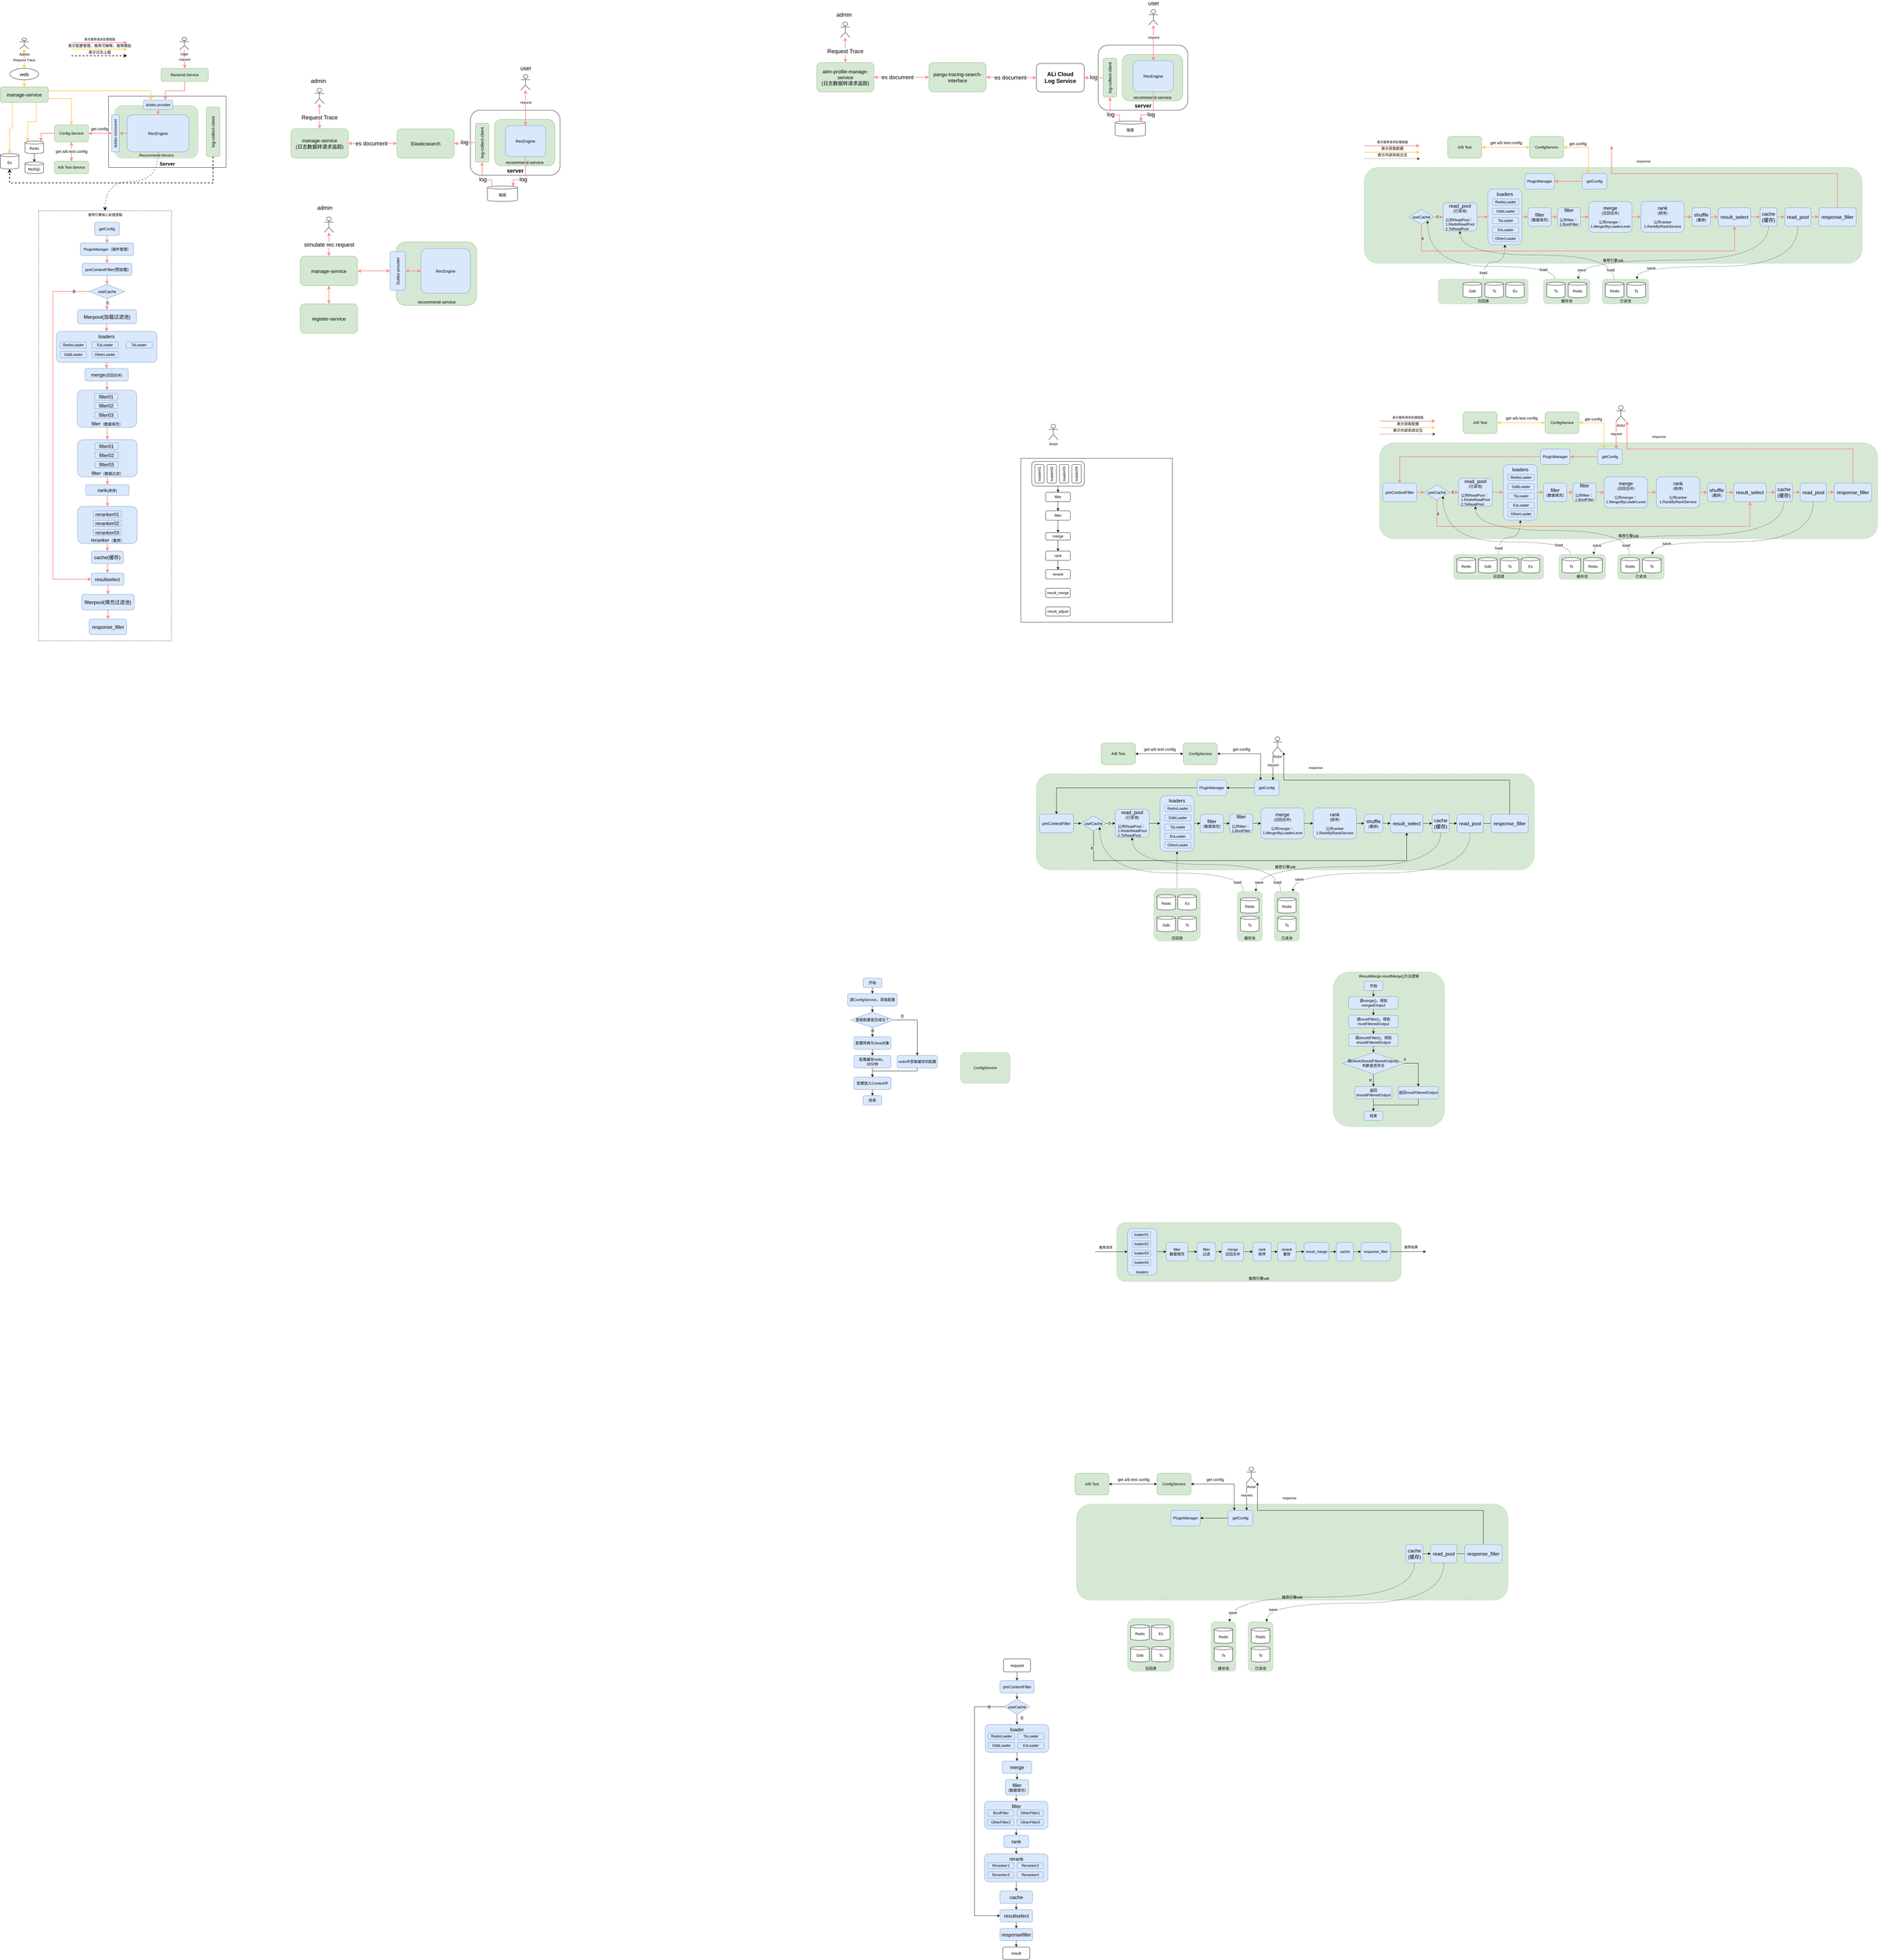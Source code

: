 <mxfile version="14.5.10" type="github">
  <diagram id="BgcMQl1EHjmCi2zKJHaM" name="Page-1">
    <mxGraphModel dx="4734" dy="1994" grid="1" gridSize="10" guides="1" tooltips="1" connect="1" arrows="1" fold="1" page="1" pageScale="1" pageWidth="827" pageHeight="1169" math="0" shadow="0">
      <root>
        <mxCell id="0" />
        <mxCell id="1" parent="0" />
        <mxCell id="k-2biBxrvmUJBLpKs9E_-162" value="推荐引擎核心处理逻辑" style="rounded=0;whiteSpace=wrap;html=1;fontSize=11;dashed=1;verticalAlign=top;" vertex="1" parent="1">
          <mxGeometry x="-3036.25" y="-440" width="430" height="1390" as="geometry" />
        </mxCell>
        <mxCell id="k-2biBxrvmUJBLpKs9E_-77" value="Server" style="rounded=0;whiteSpace=wrap;html=1;verticalAlign=bottom;fontSize=16;fontStyle=1" vertex="1" parent="1">
          <mxGeometry x="-2810" y="-810" width="380" height="230" as="geometry" />
        </mxCell>
        <mxCell id="qIAwIaP8Ghjz5ABNl7j5-84" value="server" style="rounded=1;whiteSpace=wrap;html=1;fontSize=18;fontStyle=1;verticalAlign=bottom;" parent="1" vertex="1">
          <mxGeometry x="390" y="-975" width="290" height="210" as="geometry" />
        </mxCell>
        <mxCell id="qIAwIaP8Ghjz5ABNl7j5-77" value="recommend-service" style="rounded=1;whiteSpace=wrap;html=1;verticalAlign=bottom;fillColor=#d5e8d4;strokeColor=#82b366;fontSize=14;" parent="1" vertex="1">
          <mxGeometry x="468.25" y="-945" width="195" height="150" as="geometry" />
        </mxCell>
        <mxCell id="L5QTWPpQT6Xu5OOCfE65-6" value="召回源" style="rounded=1;whiteSpace=wrap;html=1;verticalAlign=bottom;dashed=1;fillColor=#d5e8d4;strokeColor=#82b366;" parent="1" vertex="1">
          <mxGeometry x="570" y="1750" width="150" height="170" as="geometry" />
        </mxCell>
        <mxCell id="oHNjriFmRkjpIejKhcQx-60" value="IResultMerge.resultMerge()方法逻辑" style="rounded=1;whiteSpace=wrap;html=1;verticalAlign=top;dashed=1;fillColor=#d5e8d4;strokeColor=#82b366;" parent="1" vertex="1">
          <mxGeometry x="1150" y="2020" width="360" height="500" as="geometry" />
        </mxCell>
        <mxCell id="oHNjriFmRkjpIejKhcQx-58" value="推荐引擎sdk" style="rounded=1;whiteSpace=wrap;html=1;verticalAlign=bottom;dashed=1;fillColor=#d5e8d4;strokeColor=#82b366;" parent="1" vertex="1">
          <mxGeometry x="190" y="1380" width="1610" height="310" as="geometry" />
        </mxCell>
        <mxCell id="oHNjriFmRkjpIejKhcQx-2" value="" style="rounded=0;whiteSpace=wrap;html=1;" parent="1" vertex="1">
          <mxGeometry x="140" y="360" width="490" height="530" as="geometry" />
        </mxCell>
        <mxCell id="oHNjriFmRkjpIejKhcQx-17" style="edgeStyle=orthogonalEdgeStyle;rounded=0;orthogonalLoop=1;jettySize=auto;html=1;exitX=0.5;exitY=1;exitDx=0;exitDy=0;entryX=0.5;entryY=0;entryDx=0;entryDy=0;" parent="1" source="oHNjriFmRkjpIejKhcQx-15" target="oHNjriFmRkjpIejKhcQx-4" edge="1">
          <mxGeometry relative="1" as="geometry" />
        </mxCell>
        <mxCell id="oHNjriFmRkjpIejKhcQx-15" value="" style="rounded=1;whiteSpace=wrap;html=1;" parent="1" vertex="1">
          <mxGeometry x="175" y="370" width="170" height="80" as="geometry" />
        </mxCell>
        <mxCell id="oHNjriFmRkjpIejKhcQx-1" value="Actor" style="shape=umlActor;verticalLabelPosition=bottom;verticalAlign=top;html=1;outlineConnect=0;" parent="1" vertex="1">
          <mxGeometry x="230" y="250" width="30" height="50" as="geometry" />
        </mxCell>
        <mxCell id="oHNjriFmRkjpIejKhcQx-3" value="loader01" style="rounded=1;whiteSpace=wrap;html=1;horizontal=0;" parent="1" vertex="1">
          <mxGeometry x="185" y="380" width="30" height="60" as="geometry" />
        </mxCell>
        <mxCell id="oHNjriFmRkjpIejKhcQx-18" style="edgeStyle=orthogonalEdgeStyle;rounded=0;orthogonalLoop=1;jettySize=auto;html=1;exitX=0.5;exitY=1;exitDx=0;exitDy=0;entryX=0.5;entryY=0;entryDx=0;entryDy=0;" parent="1" source="oHNjriFmRkjpIejKhcQx-4" target="oHNjriFmRkjpIejKhcQx-5" edge="1">
          <mxGeometry relative="1" as="geometry" />
        </mxCell>
        <mxCell id="oHNjriFmRkjpIejKhcQx-4" value="filler" style="rounded=1;whiteSpace=wrap;html=1;" parent="1" vertex="1">
          <mxGeometry x="220" y="470" width="80" height="30" as="geometry" />
        </mxCell>
        <mxCell id="oHNjriFmRkjpIejKhcQx-19" style="edgeStyle=orthogonalEdgeStyle;rounded=0;orthogonalLoop=1;jettySize=auto;html=1;exitX=0.5;exitY=1;exitDx=0;exitDy=0;entryX=0.5;entryY=0;entryDx=0;entryDy=0;" parent="1" source="oHNjriFmRkjpIejKhcQx-5" target="oHNjriFmRkjpIejKhcQx-6" edge="1">
          <mxGeometry relative="1" as="geometry" />
        </mxCell>
        <mxCell id="oHNjriFmRkjpIejKhcQx-5" value="filter" style="rounded=1;whiteSpace=wrap;html=1;" parent="1" vertex="1">
          <mxGeometry x="220" y="530" width="80" height="30" as="geometry" />
        </mxCell>
        <mxCell id="oHNjriFmRkjpIejKhcQx-20" style="edgeStyle=orthogonalEdgeStyle;rounded=0;orthogonalLoop=1;jettySize=auto;html=1;exitX=0.5;exitY=1;exitDx=0;exitDy=0;entryX=0.5;entryY=0;entryDx=0;entryDy=0;" parent="1" source="oHNjriFmRkjpIejKhcQx-6" target="oHNjriFmRkjpIejKhcQx-7" edge="1">
          <mxGeometry relative="1" as="geometry" />
        </mxCell>
        <mxCell id="oHNjriFmRkjpIejKhcQx-6" value="merge" style="rounded=1;whiteSpace=wrap;html=1;" parent="1" vertex="1">
          <mxGeometry x="220" y="600" width="80" height="24.5" as="geometry" />
        </mxCell>
        <mxCell id="oHNjriFmRkjpIejKhcQx-21" style="edgeStyle=orthogonalEdgeStyle;rounded=0;orthogonalLoop=1;jettySize=auto;html=1;exitX=0.5;exitY=1;exitDx=0;exitDy=0;entryX=0.5;entryY=0;entryDx=0;entryDy=0;" parent="1" source="oHNjriFmRkjpIejKhcQx-7" target="oHNjriFmRkjpIejKhcQx-8" edge="1">
          <mxGeometry relative="1" as="geometry" />
        </mxCell>
        <mxCell id="oHNjriFmRkjpIejKhcQx-7" value="rank" style="rounded=1;whiteSpace=wrap;html=1;" parent="1" vertex="1">
          <mxGeometry x="220" y="660" width="80" height="30" as="geometry" />
        </mxCell>
        <mxCell id="oHNjriFmRkjpIejKhcQx-8" value="rerank" style="rounded=1;whiteSpace=wrap;html=1;" parent="1" vertex="1">
          <mxGeometry x="220" y="720" width="80" height="30" as="geometry" />
        </mxCell>
        <mxCell id="oHNjriFmRkjpIejKhcQx-9" value="&lt;span&gt;result_merge&lt;/span&gt;" style="rounded=1;whiteSpace=wrap;html=1;" parent="1" vertex="1">
          <mxGeometry x="220" y="780" width="80" height="30" as="geometry" />
        </mxCell>
        <mxCell id="oHNjriFmRkjpIejKhcQx-10" value="&lt;span&gt;result_adjust&lt;/span&gt;" style="rounded=1;whiteSpace=wrap;html=1;" parent="1" vertex="1">
          <mxGeometry x="220" y="840" width="80" height="30" as="geometry" />
        </mxCell>
        <mxCell id="oHNjriFmRkjpIejKhcQx-12" value="loader02" style="rounded=1;whiteSpace=wrap;html=1;horizontal=0;" parent="1" vertex="1">
          <mxGeometry x="225" y="380" width="30" height="60" as="geometry" />
        </mxCell>
        <mxCell id="oHNjriFmRkjpIejKhcQx-13" value="loader03" style="rounded=1;whiteSpace=wrap;html=1;horizontal=0;" parent="1" vertex="1">
          <mxGeometry x="265" y="380" width="30" height="60" as="geometry" />
        </mxCell>
        <mxCell id="oHNjriFmRkjpIejKhcQx-14" value="loader04" style="rounded=1;whiteSpace=wrap;html=1;horizontal=0;" parent="1" vertex="1">
          <mxGeometry x="305" y="380" width="30" height="60" as="geometry" />
        </mxCell>
        <mxCell id="oHNjriFmRkjpIejKhcQx-24" style="edgeStyle=orthogonalEdgeStyle;rounded=0;orthogonalLoop=1;jettySize=auto;html=1;exitX=1;exitY=0.5;exitDx=0;exitDy=0;entryX=0;entryY=0.5;entryDx=0;entryDy=0;" parent="1" source="oHNjriFmRkjpIejKhcQx-25" target="oHNjriFmRkjpIejKhcQx-29" edge="1">
          <mxGeometry relative="1" as="geometry" />
        </mxCell>
        <mxCell id="L5QTWPpQT6Xu5OOCfE65-7" style="edgeStyle=orthogonalEdgeStyle;rounded=0;orthogonalLoop=1;jettySize=auto;html=1;exitX=0.5;exitY=1;exitDx=0;exitDy=0;entryX=0.5;entryY=0;entryDx=0;entryDy=0;strokeColor=#000000;startArrow=classic;startFill=1;dashed=1;endArrow=none;endFill=0;" parent="1" source="oHNjriFmRkjpIejKhcQx-25" target="L5QTWPpQT6Xu5OOCfE65-6" edge="1">
          <mxGeometry relative="1" as="geometry" />
        </mxCell>
        <mxCell id="oHNjriFmRkjpIejKhcQx-25" value="&lt;font style=&quot;font-size: 16px&quot;&gt;loaders&lt;/font&gt;" style="rounded=1;whiteSpace=wrap;html=1;verticalAlign=top;fillColor=#dae8fc;strokeColor=#6c8ebf;" parent="1" vertex="1">
          <mxGeometry x="590" y="1450" width="110" height="180" as="geometry" />
        </mxCell>
        <mxCell id="oHNjriFmRkjpIejKhcQx-44" style="edgeStyle=orthogonalEdgeStyle;rounded=0;orthogonalLoop=1;jettySize=auto;html=1;exitX=0;exitY=1;exitDx=0;exitDy=0;exitPerimeter=0;entryX=0.75;entryY=0;entryDx=0;entryDy=0;" parent="1" source="oHNjriFmRkjpIejKhcQx-26" target="oHNjriFmRkjpIejKhcQx-48" edge="1">
          <mxGeometry relative="1" as="geometry">
            <mxPoint x="395" y="1404" as="targetPoint" />
          </mxGeometry>
        </mxCell>
        <mxCell id="oHNjriFmRkjpIejKhcQx-45" value="request" style="edgeLabel;html=1;align=center;verticalAlign=middle;resizable=0;points=[];" parent="oHNjriFmRkjpIejKhcQx-44" vertex="1" connectable="0">
          <mxGeometry x="0.028" y="1" relative="1" as="geometry">
            <mxPoint x="-1" y="-6" as="offset" />
          </mxGeometry>
        </mxCell>
        <mxCell id="oHNjriFmRkjpIejKhcQx-26" value="Actor" style="shape=umlActor;verticalLabelPosition=bottom;verticalAlign=top;html=1;outlineConnect=0;" parent="1" vertex="1">
          <mxGeometry x="955" y="1260" width="30" height="50" as="geometry" />
        </mxCell>
        <mxCell id="oHNjriFmRkjpIejKhcQx-27" value="RedisLoader" style="rounded=1;whiteSpace=wrap;html=1;horizontal=1;fillColor=#dae8fc;strokeColor=#6c8ebf;" parent="1" vertex="1">
          <mxGeometry x="605" y="1482" width="85" height="20" as="geometry" />
        </mxCell>
        <mxCell id="oHNjriFmRkjpIejKhcQx-28" style="edgeStyle=orthogonalEdgeStyle;rounded=0;orthogonalLoop=1;jettySize=auto;html=1;exitX=1;exitY=0.5;exitDx=0;exitDy=0;entryX=0;entryY=0.5;entryDx=0;entryDy=0;" parent="1" source="oHNjriFmRkjpIejKhcQx-29" target="oHNjriFmRkjpIejKhcQx-31" edge="1">
          <mxGeometry relative="1" as="geometry" />
        </mxCell>
        <mxCell id="oHNjriFmRkjpIejKhcQx-29" value="&lt;font style=&quot;font-size: 16px&quot;&gt;filler&lt;/font&gt;&lt;br&gt;（数据填充）" style="rounded=1;whiteSpace=wrap;html=1;fillColor=#dae8fc;strokeColor=#6c8ebf;" parent="1" vertex="1">
          <mxGeometry x="720" y="1510" width="75" height="60" as="geometry" />
        </mxCell>
        <mxCell id="oHNjriFmRkjpIejKhcQx-30" style="edgeStyle=orthogonalEdgeStyle;rounded=0;orthogonalLoop=1;jettySize=auto;html=1;exitX=1;exitY=0.5;exitDx=0;exitDy=0;entryX=0;entryY=0.5;entryDx=0;entryDy=0;" parent="1" source="oHNjriFmRkjpIejKhcQx-31" target="oHNjriFmRkjpIejKhcQx-33" edge="1">
          <mxGeometry relative="1" as="geometry" />
        </mxCell>
        <mxCell id="oHNjriFmRkjpIejKhcQx-31" value="&lt;font style=&quot;font-size: 16px&quot;&gt;filter&lt;/font&gt;&lt;br&gt;&lt;br&gt;&lt;div style=&quot;text-align: left&quot;&gt;&lt;span&gt;公共filter：&lt;/span&gt;&lt;/div&gt;&lt;div style=&quot;text-align: left&quot;&gt;&lt;span&gt;1.BoolFilter&lt;/span&gt;&lt;/div&gt;" style="rounded=1;whiteSpace=wrap;html=1;fillColor=#dae8fc;strokeColor=#6c8ebf;" parent="1" vertex="1">
          <mxGeometry x="815" y="1510" width="75" height="60" as="geometry" />
        </mxCell>
        <mxCell id="oHNjriFmRkjpIejKhcQx-32" style="edgeStyle=orthogonalEdgeStyle;rounded=0;orthogonalLoop=1;jettySize=auto;html=1;entryX=0;entryY=0.5;entryDx=0;entryDy=0;exitX=1;exitY=0.5;exitDx=0;exitDy=0;" parent="1" source="oHNjriFmRkjpIejKhcQx-33" target="oHNjriFmRkjpIejKhcQx-35" edge="1">
          <mxGeometry relative="1" as="geometry">
            <mxPoint x="1190" y="1512" as="sourcePoint" />
          </mxGeometry>
        </mxCell>
        <mxCell id="oHNjriFmRkjpIejKhcQx-33" value="&lt;font style=&quot;font-size: 16px&quot;&gt;merge&lt;/font&gt;&lt;br&gt;(召回合并)&lt;br&gt;&lt;br&gt;公共merger：&lt;br&gt;1.MergerByLoaderLevel" style="rounded=1;whiteSpace=wrap;html=1;fillColor=#dae8fc;strokeColor=#6c8ebf;" parent="1" vertex="1">
          <mxGeometry x="916" y="1490" width="140" height="100" as="geometry" />
        </mxCell>
        <mxCell id="oHNjriFmRkjpIejKhcQx-34" style="edgeStyle=orthogonalEdgeStyle;rounded=0;orthogonalLoop=1;jettySize=auto;html=1;exitX=1;exitY=0.5;exitDx=0;exitDy=0;entryX=0;entryY=0.5;entryDx=0;entryDy=0;" parent="1" source="oHNjriFmRkjpIejKhcQx-35" target="oHNjriFmRkjpIejKhcQx-36" edge="1">
          <mxGeometry relative="1" as="geometry" />
        </mxCell>
        <mxCell id="oHNjriFmRkjpIejKhcQx-35" value="&lt;font style=&quot;font-size: 16px&quot;&gt;rank&lt;/font&gt;&lt;br&gt;(排序)&lt;br&gt;&lt;br&gt;公共ranker&lt;br&gt;1.RankByRankService" style="rounded=1;whiteSpace=wrap;html=1;fillColor=#dae8fc;strokeColor=#6c8ebf;" parent="1" vertex="1">
          <mxGeometry x="1085" y="1490" width="140" height="100" as="geometry" />
        </mxCell>
        <mxCell id="oHNjriFmRkjpIejKhcQx-42" style="edgeStyle=orthogonalEdgeStyle;rounded=0;orthogonalLoop=1;jettySize=auto;html=1;exitX=1;exitY=0.5;exitDx=0;exitDy=0;entryX=0;entryY=0.5;entryDx=0;entryDy=0;" parent="1" source="oHNjriFmRkjpIejKhcQx-36" target="oHNjriFmRkjpIejKhcQx-37" edge="1">
          <mxGeometry relative="1" as="geometry" />
        </mxCell>
        <mxCell id="oHNjriFmRkjpIejKhcQx-36" value="&lt;font style=&quot;font-size: 16px&quot;&gt;shuffle&lt;/font&gt;&lt;br&gt;(重排)" style="rounded=1;whiteSpace=wrap;html=1;fillColor=#dae8fc;strokeColor=#6c8ebf;" parent="1" vertex="1">
          <mxGeometry x="1250" y="1510" width="60" height="60" as="geometry" />
        </mxCell>
        <mxCell id="oHNjriFmRkjpIejKhcQx-43" style="edgeStyle=orthogonalEdgeStyle;rounded=0;orthogonalLoop=1;jettySize=auto;html=1;entryX=0;entryY=0.5;entryDx=0;entryDy=0;exitX=1;exitY=0.5;exitDx=0;exitDy=0;" parent="1" source="oHNjriFmRkjpIejKhcQx-37" target="oHNjriFmRkjpIejKhcQx-38" edge="1">
          <mxGeometry relative="1" as="geometry">
            <mxPoint x="1510" y="1536" as="sourcePoint" />
          </mxGeometry>
        </mxCell>
        <mxCell id="oHNjriFmRkjpIejKhcQx-37" value="&lt;font style=&quot;font-size: 16px&quot;&gt;result_select&lt;/font&gt;" style="rounded=1;whiteSpace=wrap;html=1;fillColor=#dae8fc;strokeColor=#6c8ebf;" parent="1" vertex="1">
          <mxGeometry x="1335" y="1510" width="105" height="60" as="geometry" />
        </mxCell>
        <mxCell id="oHNjriFmRkjpIejKhcQx-46" style="edgeStyle=orthogonalEdgeStyle;rounded=0;orthogonalLoop=1;jettySize=auto;html=1;exitX=0.5;exitY=0;exitDx=0;exitDy=0;" parent="1" source="a8DRVDtJjJYnGcTuRqAY-1" edge="1">
          <mxGeometry relative="1" as="geometry">
            <mxPoint x="990" y="1310" as="targetPoint" />
            <Array as="points">
              <mxPoint x="1721" y="1400" />
              <mxPoint x="990" y="1400" />
            </Array>
          </mxGeometry>
        </mxCell>
        <mxCell id="oHNjriFmRkjpIejKhcQx-47" value="response" style="edgeLabel;html=1;align=center;verticalAlign=middle;resizable=0;points=[];" parent="oHNjriFmRkjpIejKhcQx-46" vertex="1" connectable="0">
          <mxGeometry x="0.303" y="-1" relative="1" as="geometry">
            <mxPoint x="-131.5" y="-39" as="offset" />
          </mxGeometry>
        </mxCell>
        <mxCell id="a8DRVDtJjJYnGcTuRqAY-2" style="edgeStyle=orthogonalEdgeStyle;rounded=0;orthogonalLoop=1;jettySize=auto;html=1;exitX=1;exitY=0.5;exitDx=0;exitDy=0;entryX=0;entryY=0.5;entryDx=0;entryDy=0;" parent="1" source="oHNjriFmRkjpIejKhcQx-38" target="L5QTWPpQT6Xu5OOCfE65-25" edge="1">
          <mxGeometry relative="1" as="geometry" />
        </mxCell>
        <mxCell id="L5QTWPpQT6Xu5OOCfE65-33" style="edgeStyle=orthogonalEdgeStyle;curved=1;rounded=0;orthogonalLoop=1;jettySize=auto;html=1;exitX=0.5;exitY=1;exitDx=0;exitDy=0;entryX=0.75;entryY=0;entryDx=0;entryDy=0;dashed=1;startArrow=none;startFill=0;endArrow=classic;endFill=1;strokeColor=#000000;fontSize=13;" parent="1" source="oHNjriFmRkjpIejKhcQx-38" target="L5QTWPpQT6Xu5OOCfE65-15" edge="1">
          <mxGeometry relative="1" as="geometry">
            <Array as="points">
              <mxPoint x="1497" y="1680" />
              <mxPoint x="900" y="1680" />
            </Array>
          </mxGeometry>
        </mxCell>
        <mxCell id="L5QTWPpQT6Xu5OOCfE65-35" value="save" style="edgeLabel;html=1;align=center;verticalAlign=middle;resizable=0;points=[];fontSize=13;" parent="L5QTWPpQT6Xu5OOCfE65-33" vertex="1" connectable="0">
          <mxGeometry x="0.923" y="10" relative="1" as="geometry">
            <mxPoint as="offset" />
          </mxGeometry>
        </mxCell>
        <mxCell id="oHNjriFmRkjpIejKhcQx-38" value="&lt;span&gt;&lt;font style=&quot;font-size: 16px&quot;&gt;cache&lt;br&gt;(缓存)&lt;br&gt;&lt;/font&gt;&lt;/span&gt;" style="rounded=1;whiteSpace=wrap;html=1;fillColor=#dae8fc;strokeColor=#6c8ebf;" parent="1" vertex="1">
          <mxGeometry x="1470" y="1510" width="55" height="60" as="geometry" />
        </mxCell>
        <mxCell id="oHNjriFmRkjpIejKhcQx-39" value="GdbLoader" style="rounded=1;whiteSpace=wrap;html=1;horizontal=1;fillColor=#dae8fc;strokeColor=#6c8ebf;" parent="1" vertex="1">
          <mxGeometry x="605" y="1512" width="85" height="20" as="geometry" />
        </mxCell>
        <mxCell id="oHNjriFmRkjpIejKhcQx-40" value="TsLoader" style="rounded=1;whiteSpace=wrap;html=1;horizontal=1;fillColor=#dae8fc;strokeColor=#6c8ebf;" parent="1" vertex="1">
          <mxGeometry x="605" y="1542" width="85" height="20" as="geometry" />
        </mxCell>
        <mxCell id="oHNjriFmRkjpIejKhcQx-41" value="EsLoader" style="rounded=1;whiteSpace=wrap;html=1;horizontal=1;fillColor=#dae8fc;strokeColor=#6c8ebf;" parent="1" vertex="1">
          <mxGeometry x="605" y="1572" width="85" height="20" as="geometry" />
        </mxCell>
        <mxCell id="oHNjriFmRkjpIejKhcQx-50" style="edgeStyle=orthogonalEdgeStyle;rounded=0;orthogonalLoop=1;jettySize=auto;html=1;exitX=0;exitY=0.5;exitDx=0;exitDy=0;entryX=1;entryY=0.5;entryDx=0;entryDy=0;fillColor=#dae8fc;" parent="1" source="oHNjriFmRkjpIejKhcQx-48" target="oHNjriFmRkjpIejKhcQx-49" edge="1">
          <mxGeometry relative="1" as="geometry" />
        </mxCell>
        <mxCell id="oHNjriFmRkjpIejKhcQx-54" style="edgeStyle=orthogonalEdgeStyle;rounded=0;orthogonalLoop=1;jettySize=auto;html=1;exitX=0.25;exitY=0;exitDx=0;exitDy=0;entryX=1;entryY=0.5;entryDx=0;entryDy=0;startArrow=classic;startFill=1;" parent="1" source="oHNjriFmRkjpIejKhcQx-48" target="oHNjriFmRkjpIejKhcQx-52" edge="1">
          <mxGeometry relative="1" as="geometry" />
        </mxCell>
        <mxCell id="L5QTWPpQT6Xu5OOCfE65-27" value="get config" style="edgeLabel;html=1;align=center;verticalAlign=middle;resizable=0;points=[];fontSize=13;" parent="oHNjriFmRkjpIejKhcQx-54" vertex="1" connectable="0">
          <mxGeometry x="0.001" relative="1" as="geometry">
            <mxPoint x="-34.64" y="-15" as="offset" />
          </mxGeometry>
        </mxCell>
        <mxCell id="oHNjriFmRkjpIejKhcQx-48" value="getConfig" style="rounded=1;whiteSpace=wrap;html=1;verticalAlign=middle;fillColor=#dae8fc;strokeColor=#6c8ebf;" parent="1" vertex="1">
          <mxGeometry x="895" y="1400" width="80" height="50" as="geometry" />
        </mxCell>
        <mxCell id="oHNjriFmRkjpIejKhcQx-51" style="edgeStyle=orthogonalEdgeStyle;rounded=0;orthogonalLoop=1;jettySize=auto;html=1;exitX=0;exitY=0.5;exitDx=0;exitDy=0;entryX=0.5;entryY=0;entryDx=0;entryDy=0;" parent="1" source="oHNjriFmRkjpIejKhcQx-49" target="a8DRVDtJjJYnGcTuRqAY-3" edge="1">
          <mxGeometry relative="1" as="geometry" />
        </mxCell>
        <mxCell id="oHNjriFmRkjpIejKhcQx-49" value="PluginManager" style="rounded=1;whiteSpace=wrap;html=1;verticalAlign=middle;fillColor=#dae8fc;strokeColor=#6c8ebf;" parent="1" vertex="1">
          <mxGeometry x="710" y="1400" width="95" height="50" as="geometry" />
        </mxCell>
        <mxCell id="oHNjriFmRkjpIejKhcQx-55" style="edgeStyle=orthogonalEdgeStyle;rounded=0;orthogonalLoop=1;jettySize=auto;html=1;exitX=0;exitY=0.5;exitDx=0;exitDy=0;entryX=1;entryY=0.5;entryDx=0;entryDy=0;startArrow=classic;startFill=1;" parent="1" source="oHNjriFmRkjpIejKhcQx-52" target="oHNjriFmRkjpIejKhcQx-53" edge="1">
          <mxGeometry relative="1" as="geometry" />
        </mxCell>
        <mxCell id="L5QTWPpQT6Xu5OOCfE65-28" value="get a/b test config" style="edgeLabel;html=1;align=center;verticalAlign=middle;resizable=0;points=[];fontSize=13;" parent="oHNjriFmRkjpIejKhcQx-55" vertex="1" connectable="0">
          <mxGeometry x="0.242" y="2" relative="1" as="geometry">
            <mxPoint x="20.71" y="-17" as="offset" />
          </mxGeometry>
        </mxCell>
        <mxCell id="oHNjriFmRkjpIejKhcQx-52" value="ConfigService" style="rounded=1;whiteSpace=wrap;html=1;verticalAlign=middle;fillColor=#d5e8d4;strokeColor=#82b366;" parent="1" vertex="1">
          <mxGeometry x="665" y="1280" width="110" height="70" as="geometry" />
        </mxCell>
        <mxCell id="oHNjriFmRkjpIejKhcQx-53" value="A/B Test" style="rounded=1;whiteSpace=wrap;html=1;verticalAlign=middle;fillColor=#d5e8d4;strokeColor=#82b366;" parent="1" vertex="1">
          <mxGeometry x="400" y="1280" width="110" height="70" as="geometry" />
        </mxCell>
        <mxCell id="oHNjriFmRkjpIejKhcQx-64" style="edgeStyle=orthogonalEdgeStyle;rounded=0;orthogonalLoop=1;jettySize=auto;html=1;exitX=0.5;exitY=1;exitDx=0;exitDy=0;startArrow=none;startFill=0;" parent="1" source="oHNjriFmRkjpIejKhcQx-59" target="oHNjriFmRkjpIejKhcQx-62" edge="1">
          <mxGeometry relative="1" as="geometry" />
        </mxCell>
        <mxCell id="oHNjriFmRkjpIejKhcQx-59" value="开始" style="rounded=1;whiteSpace=wrap;html=1;fillColor=#dae8fc;strokeColor=#6c8ebf;" parent="1" vertex="1">
          <mxGeometry x="-370" y="2040" width="60" height="30" as="geometry" />
        </mxCell>
        <mxCell id="oHNjriFmRkjpIejKhcQx-61" value="ConfigService" style="rounded=1;whiteSpace=wrap;html=1;verticalAlign=middle;dashed=1;fillColor=#d5e8d4;strokeColor=#82b366;" parent="1" vertex="1">
          <mxGeometry x="-55" y="2280" width="160" height="100" as="geometry" />
        </mxCell>
        <mxCell id="oHNjriFmRkjpIejKhcQx-65" style="edgeStyle=orthogonalEdgeStyle;rounded=0;orthogonalLoop=1;jettySize=auto;html=1;exitX=0.5;exitY=1;exitDx=0;exitDy=0;entryX=0.5;entryY=0;entryDx=0;entryDy=0;startArrow=none;startFill=0;" parent="1" source="oHNjriFmRkjpIejKhcQx-62" target="oHNjriFmRkjpIejKhcQx-63" edge="1">
          <mxGeometry relative="1" as="geometry" />
        </mxCell>
        <mxCell id="oHNjriFmRkjpIejKhcQx-62" value="调ConfigService，获取配置" style="rounded=1;whiteSpace=wrap;html=1;fillColor=#dae8fc;strokeColor=#6c8ebf;" parent="1" vertex="1">
          <mxGeometry x="-420" y="2090" width="160" height="40" as="geometry" />
        </mxCell>
        <mxCell id="oHNjriFmRkjpIejKhcQx-67" value="" style="edgeStyle=orthogonalEdgeStyle;rounded=0;orthogonalLoop=1;jettySize=auto;html=1;startArrow=none;startFill=0;entryX=0.5;entryY=0;entryDx=0;entryDy=0;" parent="1" source="oHNjriFmRkjpIejKhcQx-63" target="oHNjriFmRkjpIejKhcQx-68" edge="1">
          <mxGeometry relative="1" as="geometry">
            <mxPoint x="-340" y="2250" as="targetPoint" />
          </mxGeometry>
        </mxCell>
        <mxCell id="oHNjriFmRkjpIejKhcQx-69" value="是" style="edgeLabel;html=1;align=center;verticalAlign=middle;resizable=0;points=[];" parent="oHNjriFmRkjpIejKhcQx-67" vertex="1" connectable="0">
          <mxGeometry x="-0.253" y="3" relative="1" as="geometry">
            <mxPoint x="-3" y="-8.33" as="offset" />
          </mxGeometry>
        </mxCell>
        <mxCell id="oHNjriFmRkjpIejKhcQx-73" style="edgeStyle=orthogonalEdgeStyle;rounded=0;orthogonalLoop=1;jettySize=auto;html=1;exitX=1;exitY=0.5;exitDx=0;exitDy=0;entryX=0.5;entryY=0;entryDx=0;entryDy=0;startArrow=none;startFill=0;" parent="1" source="oHNjriFmRkjpIejKhcQx-63" target="oHNjriFmRkjpIejKhcQx-72" edge="1">
          <mxGeometry relative="1" as="geometry" />
        </mxCell>
        <mxCell id="oHNjriFmRkjpIejKhcQx-74" value="否" style="edgeLabel;html=1;align=center;verticalAlign=middle;resizable=0;points=[];" parent="oHNjriFmRkjpIejKhcQx-73" vertex="1" connectable="0">
          <mxGeometry x="-0.261" y="-1" relative="1" as="geometry">
            <mxPoint x="-44" y="-13.33" as="offset" />
          </mxGeometry>
        </mxCell>
        <mxCell id="oHNjriFmRkjpIejKhcQx-63" value="获取配置是否成功？" style="rhombus;whiteSpace=wrap;html=1;fillColor=#dae8fc;strokeColor=#6c8ebf;" parent="1" vertex="1">
          <mxGeometry x="-410" y="2150" width="140" height="50" as="geometry" />
        </mxCell>
        <mxCell id="oHNjriFmRkjpIejKhcQx-71" style="edgeStyle=orthogonalEdgeStyle;rounded=0;orthogonalLoop=1;jettySize=auto;html=1;exitX=0.5;exitY=1;exitDx=0;exitDy=0;entryX=0.5;entryY=0;entryDx=0;entryDy=0;startArrow=none;startFill=0;" parent="1" source="oHNjriFmRkjpIejKhcQx-68" target="oHNjriFmRkjpIejKhcQx-70" edge="1">
          <mxGeometry relative="1" as="geometry" />
        </mxCell>
        <mxCell id="oHNjriFmRkjpIejKhcQx-68" value="配置转换为Java对象" style="rounded=1;whiteSpace=wrap;html=1;fillColor=#dae8fc;strokeColor=#6c8ebf;" parent="1" vertex="1">
          <mxGeometry x="-400" y="2230" width="120" height="40" as="geometry" />
        </mxCell>
        <mxCell id="oHNjriFmRkjpIejKhcQx-76" style="edgeStyle=orthogonalEdgeStyle;rounded=0;orthogonalLoop=1;jettySize=auto;html=1;exitX=0.5;exitY=1;exitDx=0;exitDy=0;entryX=0.5;entryY=0;entryDx=0;entryDy=0;startArrow=none;startFill=0;" parent="1" source="oHNjriFmRkjpIejKhcQx-70" target="oHNjriFmRkjpIejKhcQx-75" edge="1">
          <mxGeometry relative="1" as="geometry" />
        </mxCell>
        <mxCell id="oHNjriFmRkjpIejKhcQx-70" value="配置缓存redis，&lt;br&gt;30分钟" style="rounded=1;whiteSpace=wrap;html=1;fillColor=#dae8fc;strokeColor=#6c8ebf;" parent="1" vertex="1">
          <mxGeometry x="-400" y="2290" width="120" height="40" as="geometry" />
        </mxCell>
        <mxCell id="oHNjriFmRkjpIejKhcQx-77" style="edgeStyle=orthogonalEdgeStyle;rounded=0;orthogonalLoop=1;jettySize=auto;html=1;exitX=0.5;exitY=1;exitDx=0;exitDy=0;startArrow=none;startFill=0;entryX=0.5;entryY=0;entryDx=0;entryDy=0;" parent="1" source="oHNjriFmRkjpIejKhcQx-72" target="oHNjriFmRkjpIejKhcQx-75" edge="1">
          <mxGeometry relative="1" as="geometry">
            <mxPoint x="-340" y="2410" as="targetPoint" />
            <Array as="points">
              <mxPoint x="-195" y="2340" />
              <mxPoint x="-340" y="2340" />
            </Array>
          </mxGeometry>
        </mxCell>
        <mxCell id="oHNjriFmRkjpIejKhcQx-72" value="redis中获取缓存的配置" style="rounded=1;whiteSpace=wrap;html=1;fillColor=#dae8fc;strokeColor=#6c8ebf;" parent="1" vertex="1">
          <mxGeometry x="-260" y="2290" width="130" height="40" as="geometry" />
        </mxCell>
        <mxCell id="oHNjriFmRkjpIejKhcQx-80" style="edgeStyle=orthogonalEdgeStyle;rounded=0;orthogonalLoop=1;jettySize=auto;html=1;exitX=0.5;exitY=1;exitDx=0;exitDy=0;entryX=0.5;entryY=0;entryDx=0;entryDy=0;startArrow=none;startFill=0;" parent="1" source="oHNjriFmRkjpIejKhcQx-75" target="oHNjriFmRkjpIejKhcQx-78" edge="1">
          <mxGeometry relative="1" as="geometry" />
        </mxCell>
        <mxCell id="oHNjriFmRkjpIejKhcQx-75" value="配置放入Context中" style="rounded=1;whiteSpace=wrap;html=1;fillColor=#dae8fc;strokeColor=#6c8ebf;" parent="1" vertex="1">
          <mxGeometry x="-400" y="2360" width="120" height="40" as="geometry" />
        </mxCell>
        <mxCell id="oHNjriFmRkjpIejKhcQx-78" value="结束" style="rounded=1;whiteSpace=wrap;html=1;fillColor=#dae8fc;strokeColor=#6c8ebf;" parent="1" vertex="1">
          <mxGeometry x="-370" y="2420" width="60" height="30" as="geometry" />
        </mxCell>
        <mxCell id="a8DRVDtJjJYnGcTuRqAY-1" value="&lt;span&gt;&lt;font style=&quot;font-size: 16px&quot;&gt;response_filler&lt;/font&gt;&lt;/span&gt;" style="rounded=1;whiteSpace=wrap;html=1;fillColor=#dae8fc;strokeColor=#6c8ebf;" parent="1" vertex="1">
          <mxGeometry x="1660" y="1510" width="121" height="60" as="geometry" />
        </mxCell>
        <mxCell id="a8DRVDtJjJYnGcTuRqAY-6" style="edgeStyle=orthogonalEdgeStyle;rounded=0;orthogonalLoop=1;jettySize=auto;html=1;exitX=1;exitY=0.5;exitDx=0;exitDy=0;entryX=0;entryY=0.5;entryDx=0;entryDy=0;" parent="1" source="a8DRVDtJjJYnGcTuRqAY-3" target="a8DRVDtJjJYnGcTuRqAY-5" edge="1">
          <mxGeometry relative="1" as="geometry" />
        </mxCell>
        <mxCell id="a8DRVDtJjJYnGcTuRqAY-3" value="preContextFiller" style="rounded=1;whiteSpace=wrap;html=1;fillColor=#dae8fc;strokeColor=#6c8ebf;fontSize=13;" parent="1" vertex="1">
          <mxGeometry x="200" y="1510" width="110" height="60" as="geometry" />
        </mxCell>
        <mxCell id="a8DRVDtJjJYnGcTuRqAY-7" style="edgeStyle=orthogonalEdgeStyle;rounded=0;orthogonalLoop=1;jettySize=auto;html=1;exitX=1;exitY=0.5;exitDx=0;exitDy=0;entryX=0;entryY=0.5;entryDx=0;entryDy=0;" parent="1" source="a8DRVDtJjJYnGcTuRqAY-5" target="L5QTWPpQT6Xu5OOCfE65-13" edge="1">
          <mxGeometry relative="1" as="geometry" />
        </mxCell>
        <mxCell id="a8DRVDtJjJYnGcTuRqAY-10" value="否" style="edgeLabel;html=1;align=center;verticalAlign=middle;resizable=0;points=[];" parent="a8DRVDtJjJYnGcTuRqAY-7" vertex="1" connectable="0">
          <mxGeometry x="-0.265" y="1" relative="1" as="geometry">
            <mxPoint y="1" as="offset" />
          </mxGeometry>
        </mxCell>
        <mxCell id="a8DRVDtJjJYnGcTuRqAY-8" style="edgeStyle=orthogonalEdgeStyle;rounded=0;orthogonalLoop=1;jettySize=auto;html=1;exitX=0.5;exitY=1;exitDx=0;exitDy=0;entryX=0.5;entryY=1;entryDx=0;entryDy=0;" parent="1" source="a8DRVDtJjJYnGcTuRqAY-5" target="oHNjriFmRkjpIejKhcQx-37" edge="1">
          <mxGeometry relative="1" as="geometry">
            <Array as="points">
              <mxPoint x="400" y="1660" />
              <mxPoint x="1201" y="1660" />
            </Array>
          </mxGeometry>
        </mxCell>
        <mxCell id="a8DRVDtJjJYnGcTuRqAY-9" value="是" style="edgeLabel;html=1;align=center;verticalAlign=middle;resizable=0;points=[];" parent="a8DRVDtJjJYnGcTuRqAY-8" vertex="1" connectable="0">
          <mxGeometry x="-0.816" y="-1" relative="1" as="geometry">
            <mxPoint x="-20" y="-41" as="offset" />
          </mxGeometry>
        </mxCell>
        <mxCell id="L5QTWPpQT6Xu5OOCfE65-32" style="edgeStyle=orthogonalEdgeStyle;curved=1;rounded=0;orthogonalLoop=1;jettySize=auto;html=1;exitX=1;exitY=1;exitDx=0;exitDy=0;entryX=0.25;entryY=0;entryDx=0;entryDy=0;dashed=1;startArrow=classic;startFill=1;endArrow=none;endFill=0;strokeColor=#000000;fontSize=13;" parent="1" source="a8DRVDtJjJYnGcTuRqAY-5" target="L5QTWPpQT6Xu5OOCfE65-15" edge="1">
          <mxGeometry relative="1" as="geometry">
            <Array as="points">
              <mxPoint x="395" y="1700" />
              <mxPoint x="860" y="1700" />
            </Array>
          </mxGeometry>
        </mxCell>
        <mxCell id="L5QTWPpQT6Xu5OOCfE65-36" value="load" style="edgeLabel;html=1;align=center;verticalAlign=middle;resizable=0;points=[];fontSize=13;" parent="L5QTWPpQT6Xu5OOCfE65-32" vertex="1" connectable="0">
          <mxGeometry x="0.699" y="-21" relative="1" as="geometry">
            <mxPoint x="21.32" y="9" as="offset" />
          </mxGeometry>
        </mxCell>
        <mxCell id="a8DRVDtJjJYnGcTuRqAY-5" value="useCache" style="rhombus;whiteSpace=wrap;html=1;fillColor=#dae8fc;strokeColor=#6c8ebf;fontSize=13;" parent="1" vertex="1">
          <mxGeometry x="335" y="1515.5" width="80" height="49" as="geometry" />
        </mxCell>
        <mxCell id="a8DRVDtJjJYnGcTuRqAY-12" style="edgeStyle=orthogonalEdgeStyle;rounded=0;orthogonalLoop=1;jettySize=auto;html=1;exitX=0.5;exitY=1;exitDx=0;exitDy=0;startArrow=none;startFill=0;" parent="1" source="a8DRVDtJjJYnGcTuRqAY-13" target="a8DRVDtJjJYnGcTuRqAY-15" edge="1">
          <mxGeometry relative="1" as="geometry" />
        </mxCell>
        <mxCell id="a8DRVDtJjJYnGcTuRqAY-13" value="开始" style="rounded=1;whiteSpace=wrap;html=1;fillColor=#dae8fc;strokeColor=#6c8ebf;" parent="1" vertex="1">
          <mxGeometry x="1250" y="2050" width="60" height="30" as="geometry" />
        </mxCell>
        <mxCell id="a8DRVDtJjJYnGcTuRqAY-14" style="edgeStyle=orthogonalEdgeStyle;rounded=0;orthogonalLoop=1;jettySize=auto;html=1;exitX=0.5;exitY=1;exitDx=0;exitDy=0;startArrow=none;startFill=0;" parent="1" source="a8DRVDtJjJYnGcTuRqAY-15" target="a8DRVDtJjJYnGcTuRqAY-30" edge="1">
          <mxGeometry relative="1" as="geometry" />
        </mxCell>
        <mxCell id="a8DRVDtJjJYnGcTuRqAY-15" value="&lt;span&gt;调merge()，得到mergedOutput&lt;/span&gt;" style="rounded=1;whiteSpace=wrap;html=1;fillColor=#dae8fc;strokeColor=#6c8ebf;" parent="1" vertex="1">
          <mxGeometry x="1200" y="2100" width="160" height="40" as="geometry" />
        </mxCell>
        <mxCell id="a8DRVDtJjJYnGcTuRqAY-16" value="" style="edgeStyle=orthogonalEdgeStyle;rounded=0;orthogonalLoop=1;jettySize=auto;html=1;startArrow=none;startFill=0;entryX=0.5;entryY=0;entryDx=0;entryDy=0;exitX=0.5;exitY=1;exitDx=0;exitDy=0;" parent="1" source="a8DRVDtJjJYnGcTuRqAY-20" target="a8DRVDtJjJYnGcTuRqAY-22" edge="1">
          <mxGeometry relative="1" as="geometry">
            <mxPoint x="1280" y="2410" as="targetPoint" />
            <mxPoint x="1280" y="2370" as="sourcePoint" />
          </mxGeometry>
        </mxCell>
        <mxCell id="a8DRVDtJjJYnGcTuRqAY-17" value="是" style="edgeLabel;html=1;align=center;verticalAlign=middle;resizable=0;points=[];" parent="a8DRVDtJjJYnGcTuRqAY-16" vertex="1" connectable="0">
          <mxGeometry x="-0.253" y="3" relative="1" as="geometry">
            <mxPoint x="-13" y="5" as="offset" />
          </mxGeometry>
        </mxCell>
        <mxCell id="a8DRVDtJjJYnGcTuRqAY-18" style="edgeStyle=orthogonalEdgeStyle;rounded=0;orthogonalLoop=1;jettySize=auto;html=1;exitX=1;exitY=0.5;exitDx=0;exitDy=0;entryX=0.5;entryY=0;entryDx=0;entryDy=0;startArrow=none;startFill=0;" parent="1" source="a8DRVDtJjJYnGcTuRqAY-20" target="a8DRVDtJjJYnGcTuRqAY-26" edge="1">
          <mxGeometry relative="1" as="geometry" />
        </mxCell>
        <mxCell id="a8DRVDtJjJYnGcTuRqAY-19" value="否" style="edgeLabel;html=1;align=center;verticalAlign=middle;resizable=0;points=[];" parent="a8DRVDtJjJYnGcTuRqAY-18" vertex="1" connectable="0">
          <mxGeometry x="-0.261" y="-1" relative="1" as="geometry">
            <mxPoint x="-44" y="-13.33" as="offset" />
          </mxGeometry>
        </mxCell>
        <mxCell id="a8DRVDtJjJYnGcTuRqAY-20" value="调checkShouldFilteredOutput(),&lt;br&gt;判断是否符合" style="rhombus;whiteSpace=wrap;html=1;fillColor=#dae8fc;strokeColor=#6c8ebf;" parent="1" vertex="1">
          <mxGeometry x="1180" y="2280" width="200" height="70" as="geometry" />
        </mxCell>
        <mxCell id="a8DRVDtJjJYnGcTuRqAY-21" style="edgeStyle=orthogonalEdgeStyle;rounded=0;orthogonalLoop=1;jettySize=auto;html=1;exitX=0.5;exitY=1;exitDx=0;exitDy=0;entryX=0.5;entryY=0;entryDx=0;entryDy=0;startArrow=none;startFill=0;" parent="1" source="a8DRVDtJjJYnGcTuRqAY-22" target="a8DRVDtJjJYnGcTuRqAY-29" edge="1">
          <mxGeometry relative="1" as="geometry">
            <mxPoint x="1280" y="2450" as="targetPoint" />
          </mxGeometry>
        </mxCell>
        <mxCell id="a8DRVDtJjJYnGcTuRqAY-22" value="返回shouldFilteredOutput" style="rounded=1;whiteSpace=wrap;html=1;fillColor=#dae8fc;strokeColor=#6c8ebf;" parent="1" vertex="1">
          <mxGeometry x="1220" y="2390" width="120" height="40" as="geometry" />
        </mxCell>
        <mxCell id="a8DRVDtJjJYnGcTuRqAY-35" style="edgeStyle=orthogonalEdgeStyle;rounded=0;orthogonalLoop=1;jettySize=auto;html=1;exitX=0.5;exitY=1;exitDx=0;exitDy=0;entryX=0.5;entryY=0;entryDx=0;entryDy=0;" parent="1" source="a8DRVDtJjJYnGcTuRqAY-26" target="a8DRVDtJjJYnGcTuRqAY-29" edge="1">
          <mxGeometry relative="1" as="geometry" />
        </mxCell>
        <mxCell id="a8DRVDtJjJYnGcTuRqAY-26" value="返回mustFilteredOutput" style="rounded=1;whiteSpace=wrap;html=1;fillColor=#dae8fc;strokeColor=#6c8ebf;" parent="1" vertex="1">
          <mxGeometry x="1360" y="2390" width="130" height="40" as="geometry" />
        </mxCell>
        <mxCell id="a8DRVDtJjJYnGcTuRqAY-29" value="结束" style="rounded=1;whiteSpace=wrap;html=1;fillColor=#dae8fc;strokeColor=#6c8ebf;" parent="1" vertex="1">
          <mxGeometry x="1250" y="2470" width="60" height="30" as="geometry" />
        </mxCell>
        <mxCell id="a8DRVDtJjJYnGcTuRqAY-33" style="edgeStyle=orthogonalEdgeStyle;rounded=0;orthogonalLoop=1;jettySize=auto;html=1;exitX=0.5;exitY=1;exitDx=0;exitDy=0;entryX=0.5;entryY=0;entryDx=0;entryDy=0;" parent="1" source="a8DRVDtJjJYnGcTuRqAY-30" target="a8DRVDtJjJYnGcTuRqAY-32" edge="1">
          <mxGeometry relative="1" as="geometry" />
        </mxCell>
        <mxCell id="a8DRVDtJjJYnGcTuRqAY-30" value="&lt;span&gt;调mustFilter()，得到mustFilteredOutput&lt;/span&gt;" style="rounded=1;whiteSpace=wrap;html=1;fillColor=#dae8fc;strokeColor=#6c8ebf;" parent="1" vertex="1">
          <mxGeometry x="1200" y="2160" width="160" height="40" as="geometry" />
        </mxCell>
        <mxCell id="a8DRVDtJjJYnGcTuRqAY-34" style="edgeStyle=orthogonalEdgeStyle;rounded=0;orthogonalLoop=1;jettySize=auto;html=1;exitX=0.5;exitY=1;exitDx=0;exitDy=0;entryX=0.5;entryY=0;entryDx=0;entryDy=0;" parent="1" source="a8DRVDtJjJYnGcTuRqAY-32" target="a8DRVDtJjJYnGcTuRqAY-20" edge="1">
          <mxGeometry relative="1" as="geometry" />
        </mxCell>
        <mxCell id="a8DRVDtJjJYnGcTuRqAY-32" value="&lt;span&gt;调shouldFilter()，得到shouldFilteredOutput&lt;/span&gt;" style="rounded=1;whiteSpace=wrap;html=1;fillColor=#dae8fc;strokeColor=#6c8ebf;" parent="1" vertex="1">
          <mxGeometry x="1200" y="2220" width="160" height="40" as="geometry" />
        </mxCell>
        <mxCell id="a8DRVDtJjJYnGcTuRqAY-37" value="推荐引擎sdk" style="rounded=1;whiteSpace=wrap;html=1;verticalAlign=bottom;dashed=1;fillColor=#d5e8d4;strokeColor=#82b366;" parent="1" vertex="1">
          <mxGeometry x="450" y="2830" width="920" height="190" as="geometry" />
        </mxCell>
        <mxCell id="a8DRVDtJjJYnGcTuRqAY-38" style="edgeStyle=orthogonalEdgeStyle;rounded=0;orthogonalLoop=1;jettySize=auto;html=1;exitX=1;exitY=0.5;exitDx=0;exitDy=0;entryX=0;entryY=0.5;entryDx=0;entryDy=0;" parent="1" source="a8DRVDtJjJYnGcTuRqAY-39" target="a8DRVDtJjJYnGcTuRqAY-42" edge="1">
          <mxGeometry relative="1" as="geometry" />
        </mxCell>
        <mxCell id="a8DRVDtJjJYnGcTuRqAY-39" value="loaders" style="rounded=1;whiteSpace=wrap;html=1;verticalAlign=bottom;fillColor=#dae8fc;strokeColor=#6c8ebf;" parent="1" vertex="1">
          <mxGeometry x="485" y="2849" width="95" height="150" as="geometry" />
        </mxCell>
        <mxCell id="a8DRVDtJjJYnGcTuRqAY-40" value="loader01" style="rounded=1;whiteSpace=wrap;html=1;horizontal=1;fillColor=#dae8fc;strokeColor=#6c8ebf;" parent="1" vertex="1">
          <mxGeometry x="500" y="2859" width="60" height="20" as="geometry" />
        </mxCell>
        <mxCell id="a8DRVDtJjJYnGcTuRqAY-41" style="edgeStyle=orthogonalEdgeStyle;rounded=0;orthogonalLoop=1;jettySize=auto;html=1;exitX=1;exitY=0.5;exitDx=0;exitDy=0;entryX=0;entryY=0.5;entryDx=0;entryDy=0;" parent="1" source="a8DRVDtJjJYnGcTuRqAY-42" target="a8DRVDtJjJYnGcTuRqAY-44" edge="1">
          <mxGeometry relative="1" as="geometry" />
        </mxCell>
        <mxCell id="a8DRVDtJjJYnGcTuRqAY-42" value="filler&lt;br&gt;数据填充" style="rounded=1;whiteSpace=wrap;html=1;fillColor=#dae8fc;strokeColor=#6c8ebf;" parent="1" vertex="1">
          <mxGeometry x="610" y="2894" width="70" height="60" as="geometry" />
        </mxCell>
        <mxCell id="a8DRVDtJjJYnGcTuRqAY-43" style="edgeStyle=orthogonalEdgeStyle;rounded=0;orthogonalLoop=1;jettySize=auto;html=1;exitX=1;exitY=0.5;exitDx=0;exitDy=0;entryX=0;entryY=0.5;entryDx=0;entryDy=0;" parent="1" source="a8DRVDtJjJYnGcTuRqAY-44" target="a8DRVDtJjJYnGcTuRqAY-46" edge="1">
          <mxGeometry relative="1" as="geometry" />
        </mxCell>
        <mxCell id="a8DRVDtJjJYnGcTuRqAY-44" value="filter&lt;br&gt;过滤" style="rounded=1;whiteSpace=wrap;html=1;fillColor=#dae8fc;strokeColor=#6c8ebf;" parent="1" vertex="1">
          <mxGeometry x="710" y="2894" width="60" height="60" as="geometry" />
        </mxCell>
        <mxCell id="a8DRVDtJjJYnGcTuRqAY-45" style="edgeStyle=orthogonalEdgeStyle;rounded=0;orthogonalLoop=1;jettySize=auto;html=1;exitX=1;exitY=0.5;exitDx=0;exitDy=0;entryX=0;entryY=0.5;entryDx=0;entryDy=0;" parent="1" source="a8DRVDtJjJYnGcTuRqAY-46" target="a8DRVDtJjJYnGcTuRqAY-48" edge="1">
          <mxGeometry relative="1" as="geometry" />
        </mxCell>
        <mxCell id="a8DRVDtJjJYnGcTuRqAY-46" value="merge&lt;br&gt;召回合并" style="rounded=1;whiteSpace=wrap;html=1;fillColor=#dae8fc;strokeColor=#6c8ebf;" parent="1" vertex="1">
          <mxGeometry x="790" y="2894" width="70" height="60" as="geometry" />
        </mxCell>
        <mxCell id="a8DRVDtJjJYnGcTuRqAY-47" style="edgeStyle=orthogonalEdgeStyle;rounded=0;orthogonalLoop=1;jettySize=auto;html=1;exitX=1;exitY=0.5;exitDx=0;exitDy=0;entryX=0;entryY=0.5;entryDx=0;entryDy=0;" parent="1" source="a8DRVDtJjJYnGcTuRqAY-48" target="a8DRVDtJjJYnGcTuRqAY-50" edge="1">
          <mxGeometry relative="1" as="geometry" />
        </mxCell>
        <mxCell id="a8DRVDtJjJYnGcTuRqAY-48" value="rank&lt;br&gt;排序" style="rounded=1;whiteSpace=wrap;html=1;fillColor=#dae8fc;strokeColor=#6c8ebf;" parent="1" vertex="1">
          <mxGeometry x="890" y="2894" width="60" height="60" as="geometry" />
        </mxCell>
        <mxCell id="a8DRVDtJjJYnGcTuRqAY-49" style="edgeStyle=orthogonalEdgeStyle;rounded=0;orthogonalLoop=1;jettySize=auto;html=1;exitX=1;exitY=0.5;exitDx=0;exitDy=0;entryX=0;entryY=0.5;entryDx=0;entryDy=0;" parent="1" source="a8DRVDtJjJYnGcTuRqAY-50" target="a8DRVDtJjJYnGcTuRqAY-52" edge="1">
          <mxGeometry relative="1" as="geometry" />
        </mxCell>
        <mxCell id="a8DRVDtJjJYnGcTuRqAY-50" value="rerank&lt;br&gt;重排" style="rounded=1;whiteSpace=wrap;html=1;fillColor=#dae8fc;strokeColor=#6c8ebf;" parent="1" vertex="1">
          <mxGeometry x="970" y="2894" width="60" height="60" as="geometry" />
        </mxCell>
        <mxCell id="a8DRVDtJjJYnGcTuRqAY-51" style="edgeStyle=orthogonalEdgeStyle;rounded=0;orthogonalLoop=1;jettySize=auto;html=1;exitX=1;exitY=0.5;exitDx=0;exitDy=0;entryX=0;entryY=0.5;entryDx=0;entryDy=0;" parent="1" source="a8DRVDtJjJYnGcTuRqAY-52" target="a8DRVDtJjJYnGcTuRqAY-55" edge="1">
          <mxGeometry relative="1" as="geometry" />
        </mxCell>
        <mxCell id="a8DRVDtJjJYnGcTuRqAY-52" value="result_merge" style="rounded=1;whiteSpace=wrap;html=1;fillColor=#dae8fc;strokeColor=#6c8ebf;" parent="1" vertex="1">
          <mxGeometry x="1056" y="2894" width="80" height="60" as="geometry" />
        </mxCell>
        <mxCell id="a8DRVDtJjJYnGcTuRqAY-54" style="edgeStyle=orthogonalEdgeStyle;rounded=0;orthogonalLoop=1;jettySize=auto;html=1;exitX=1;exitY=0.5;exitDx=0;exitDy=0;entryX=0;entryY=0.5;entryDx=0;entryDy=0;" parent="1" source="a8DRVDtJjJYnGcTuRqAY-55" target="a8DRVDtJjJYnGcTuRqAY-63" edge="1">
          <mxGeometry relative="1" as="geometry" />
        </mxCell>
        <mxCell id="a8DRVDtJjJYnGcTuRqAY-55" value="&lt;span&gt;cache&lt;/span&gt;" style="rounded=1;whiteSpace=wrap;html=1;fillColor=#dae8fc;strokeColor=#6c8ebf;" parent="1" vertex="1">
          <mxGeometry x="1160" y="2894" width="55" height="60" as="geometry" />
        </mxCell>
        <mxCell id="a8DRVDtJjJYnGcTuRqAY-56" value="loader02" style="rounded=1;whiteSpace=wrap;html=1;horizontal=1;fillColor=#dae8fc;strokeColor=#6c8ebf;" parent="1" vertex="1">
          <mxGeometry x="500" y="2889" width="60" height="20" as="geometry" />
        </mxCell>
        <mxCell id="a8DRVDtJjJYnGcTuRqAY-57" value="loader03" style="rounded=1;whiteSpace=wrap;html=1;horizontal=1;fillColor=#dae8fc;strokeColor=#6c8ebf;" parent="1" vertex="1">
          <mxGeometry x="500" y="2919" width="60" height="20" as="geometry" />
        </mxCell>
        <mxCell id="a8DRVDtJjJYnGcTuRqAY-58" value="loader04" style="rounded=1;whiteSpace=wrap;html=1;horizontal=1;fillColor=#dae8fc;strokeColor=#6c8ebf;" parent="1" vertex="1">
          <mxGeometry x="500" y="2949" width="60" height="20" as="geometry" />
        </mxCell>
        <mxCell id="a8DRVDtJjJYnGcTuRqAY-71" style="rounded=0;orthogonalLoop=1;jettySize=auto;html=1;exitX=1;exitY=0.5;exitDx=0;exitDy=0;" parent="1" source="a8DRVDtJjJYnGcTuRqAY-63" edge="1">
          <mxGeometry relative="1" as="geometry">
            <mxPoint x="1450" y="2924" as="targetPoint" />
          </mxGeometry>
        </mxCell>
        <mxCell id="a8DRVDtJjJYnGcTuRqAY-72" value="推荐结果" style="edgeLabel;html=1;align=center;verticalAlign=middle;resizable=0;points=[];" parent="a8DRVDtJjJYnGcTuRqAY-71" vertex="1" connectable="0">
          <mxGeometry x="-0.176" y="-3" relative="1" as="geometry">
            <mxPoint x="18" y="-18" as="offset" />
          </mxGeometry>
        </mxCell>
        <mxCell id="a8DRVDtJjJYnGcTuRqAY-63" value="&lt;span&gt;response_filler&lt;/span&gt;" style="rounded=1;whiteSpace=wrap;html=1;fillColor=#dae8fc;strokeColor=#6c8ebf;" parent="1" vertex="1">
          <mxGeometry x="1240" y="2894" width="95" height="60" as="geometry" />
        </mxCell>
        <mxCell id="a8DRVDtJjJYnGcTuRqAY-66" style="edgeStyle=orthogonalEdgeStyle;rounded=0;orthogonalLoop=1;jettySize=auto;html=1;entryX=0;entryY=0.5;entryDx=0;entryDy=0;" parent="1" target="a8DRVDtJjJYnGcTuRqAY-39" edge="1">
          <mxGeometry relative="1" as="geometry">
            <mxPoint x="380" y="2924" as="sourcePoint" />
          </mxGeometry>
        </mxCell>
        <mxCell id="a8DRVDtJjJYnGcTuRqAY-67" value="推荐请求" style="edgeLabel;html=1;align=center;verticalAlign=middle;resizable=0;points=[];" parent="a8DRVDtJjJYnGcTuRqAY-66" vertex="1" connectable="0">
          <mxGeometry x="-0.265" y="1" relative="1" as="geometry">
            <mxPoint x="-5" y="-14" as="offset" />
          </mxGeometry>
        </mxCell>
        <mxCell id="L5QTWPpQT6Xu5OOCfE65-2" value="Redis" style="shape=cylinder3;whiteSpace=wrap;html=1;boundedLbl=1;backgroundOutline=1;size=5;" parent="1" vertex="1">
          <mxGeometry x="580" y="1770" width="60" height="50" as="geometry" />
        </mxCell>
        <mxCell id="L5QTWPpQT6Xu5OOCfE65-3" value="Es" style="shape=cylinder3;whiteSpace=wrap;html=1;boundedLbl=1;backgroundOutline=1;size=5;" parent="1" vertex="1">
          <mxGeometry x="647.5" y="1770" width="60" height="50" as="geometry" />
        </mxCell>
        <mxCell id="L5QTWPpQT6Xu5OOCfE65-4" value="Gdb" style="shape=cylinder3;whiteSpace=wrap;html=1;boundedLbl=1;backgroundOutline=1;size=5;" parent="1" vertex="1">
          <mxGeometry x="580" y="1840" width="60" height="50" as="geometry" />
        </mxCell>
        <mxCell id="L5QTWPpQT6Xu5OOCfE65-5" value="Ts" style="shape=cylinder3;whiteSpace=wrap;html=1;boundedLbl=1;backgroundOutline=1;size=5;" parent="1" vertex="1">
          <mxGeometry x="647.5" y="1840" width="60" height="50" as="geometry" />
        </mxCell>
        <mxCell id="L5QTWPpQT6Xu5OOCfE65-8" value="已读池" style="rounded=1;whiteSpace=wrap;html=1;verticalAlign=bottom;dashed=1;fillColor=#d5e8d4;strokeColor=#82b366;" parent="1" vertex="1">
          <mxGeometry x="960" y="1760" width="80" height="160" as="geometry" />
        </mxCell>
        <mxCell id="L5QTWPpQT6Xu5OOCfE65-9" value="Redis" style="shape=cylinder3;whiteSpace=wrap;html=1;boundedLbl=1;backgroundOutline=1;size=5;" parent="1" vertex="1">
          <mxGeometry x="970" y="1780" width="60" height="50" as="geometry" />
        </mxCell>
        <mxCell id="L5QTWPpQT6Xu5OOCfE65-12" value="Ts" style="shape=cylinder3;whiteSpace=wrap;html=1;boundedLbl=1;backgroundOutline=1;size=5;" parent="1" vertex="1">
          <mxGeometry x="970" y="1840" width="60" height="50" as="geometry" />
        </mxCell>
        <mxCell id="L5QTWPpQT6Xu5OOCfE65-14" style="edgeStyle=orthogonalEdgeStyle;rounded=0;orthogonalLoop=1;jettySize=auto;html=1;exitX=1;exitY=0.5;exitDx=0;exitDy=0;entryX=0;entryY=0.5;entryDx=0;entryDy=0;startArrow=none;startFill=0;strokeColor=#000000;" parent="1" source="L5QTWPpQT6Xu5OOCfE65-13" target="oHNjriFmRkjpIejKhcQx-25" edge="1">
          <mxGeometry relative="1" as="geometry" />
        </mxCell>
        <mxCell id="L5QTWPpQT6Xu5OOCfE65-18" style="edgeStyle=orthogonalEdgeStyle;rounded=0;orthogonalLoop=1;jettySize=auto;html=1;exitX=0.5;exitY=1;exitDx=0;exitDy=0;entryX=0.25;entryY=0;entryDx=0;entryDy=0;startArrow=classic;startFill=1;strokeColor=#000000;dashed=1;curved=1;endArrow=none;endFill=0;" parent="1" source="L5QTWPpQT6Xu5OOCfE65-13" target="L5QTWPpQT6Xu5OOCfE65-8" edge="1">
          <mxGeometry relative="1" as="geometry" />
        </mxCell>
        <mxCell id="L5QTWPpQT6Xu5OOCfE65-31" value="load" style="edgeLabel;html=1;align=center;verticalAlign=middle;resizable=0;points=[];fontSize=13;" parent="L5QTWPpQT6Xu5OOCfE65-18" vertex="1" connectable="0">
          <mxGeometry x="0.907" y="-11" relative="1" as="geometry">
            <mxPoint as="offset" />
          </mxGeometry>
        </mxCell>
        <mxCell id="L5QTWPpQT6Xu5OOCfE65-13" value="&lt;font style=&quot;font-size: 16px&quot;&gt;read_pool&lt;/font&gt;&lt;br&gt;(已读池)&lt;br&gt;&lt;br&gt;&lt;div style=&quot;text-align: left&quot;&gt;&lt;span&gt;公共ReadPool：&lt;/span&gt;&lt;/div&gt;&lt;div style=&quot;text-align: left&quot;&gt;&lt;span&gt;1.RedisReadPool&lt;/span&gt;&lt;/div&gt;&lt;div style=&quot;text-align: left&quot;&gt;&lt;span&gt;2.TsReadPool&lt;/span&gt;&lt;/div&gt;" style="rounded=1;whiteSpace=wrap;html=1;fillColor=#dae8fc;strokeColor=#6c8ebf;" parent="1" vertex="1">
          <mxGeometry x="445" y="1494.5" width="110" height="91" as="geometry" />
        </mxCell>
        <mxCell id="L5QTWPpQT6Xu5OOCfE65-15" value="缓存池" style="rounded=1;whiteSpace=wrap;html=1;verticalAlign=bottom;dashed=1;fillColor=#d5e8d4;strokeColor=#82b366;" parent="1" vertex="1">
          <mxGeometry x="840" y="1760" width="80" height="160" as="geometry" />
        </mxCell>
        <mxCell id="L5QTWPpQT6Xu5OOCfE65-16" value="Redis" style="shape=cylinder3;whiteSpace=wrap;html=1;boundedLbl=1;backgroundOutline=1;size=5;" parent="1" vertex="1">
          <mxGeometry x="850" y="1780" width="60" height="50" as="geometry" />
        </mxCell>
        <mxCell id="L5QTWPpQT6Xu5OOCfE65-17" value="Ts" style="shape=cylinder3;whiteSpace=wrap;html=1;boundedLbl=1;backgroundOutline=1;size=5;" parent="1" vertex="1">
          <mxGeometry x="850" y="1840" width="60" height="50" as="geometry" />
        </mxCell>
        <mxCell id="L5QTWPpQT6Xu5OOCfE65-24" value="OtherLoader" style="rounded=1;whiteSpace=wrap;html=1;horizontal=1;fillColor=#dae8fc;strokeColor=#6c8ebf;" parent="1" vertex="1">
          <mxGeometry x="605" y="1600" width="85" height="20" as="geometry" />
        </mxCell>
        <mxCell id="L5QTWPpQT6Xu5OOCfE65-26" style="rounded=0;orthogonalLoop=1;jettySize=auto;html=1;exitX=1;exitY=0.5;exitDx=0;exitDy=0;entryX=0;entryY=0.5;entryDx=0;entryDy=0;startArrow=none;startFill=0;endArrow=none;endFill=0;strokeColor=#000000;fontSize=13;" parent="1" source="L5QTWPpQT6Xu5OOCfE65-25" target="a8DRVDtJjJYnGcTuRqAY-1" edge="1">
          <mxGeometry relative="1" as="geometry" />
        </mxCell>
        <mxCell id="L5QTWPpQT6Xu5OOCfE65-29" style="edgeStyle=orthogonalEdgeStyle;curved=1;rounded=0;orthogonalLoop=1;jettySize=auto;html=1;exitX=0.5;exitY=1;exitDx=0;exitDy=0;entryX=0.75;entryY=0;entryDx=0;entryDy=0;startArrow=none;startFill=0;endArrow=classic;endFill=1;strokeColor=#000000;fontSize=13;dashed=1;" parent="1" source="L5QTWPpQT6Xu5OOCfE65-25" target="L5QTWPpQT6Xu5OOCfE65-8" edge="1">
          <mxGeometry relative="1" as="geometry">
            <Array as="points">
              <mxPoint x="1592" y="1700" />
              <mxPoint x="1020" y="1700" />
            </Array>
          </mxGeometry>
        </mxCell>
        <mxCell id="L5QTWPpQT6Xu5OOCfE65-30" value="save" style="edgeLabel;html=1;align=center;verticalAlign=middle;resizable=0;points=[];fontSize=13;" parent="L5QTWPpQT6Xu5OOCfE65-29" vertex="1" connectable="0">
          <mxGeometry x="0.898" y="12" relative="1" as="geometry">
            <mxPoint x="8" y="-1" as="offset" />
          </mxGeometry>
        </mxCell>
        <mxCell id="L5QTWPpQT6Xu5OOCfE65-25" value="&lt;span&gt;&lt;font style=&quot;font-size: 16px&quot;&gt;read_pool&lt;/font&gt;&lt;/span&gt;" style="rounded=1;whiteSpace=wrap;html=1;fillColor=#dae8fc;strokeColor=#6c8ebf;" parent="1" vertex="1">
          <mxGeometry x="1550" y="1510" width="85" height="60" as="geometry" />
        </mxCell>
        <mxCell id="L5QTWPpQT6Xu5OOCfE65-37" value="召回源" style="rounded=1;whiteSpace=wrap;html=1;verticalAlign=bottom;dashed=1;fillColor=#d5e8d4;strokeColor=#82b366;" parent="1" vertex="1">
          <mxGeometry x="1540" y="671" width="290" height="80" as="geometry" />
        </mxCell>
        <mxCell id="L5QTWPpQT6Xu5OOCfE65-38" value="推荐引擎sdk" style="rounded=1;whiteSpace=wrap;html=1;verticalAlign=bottom;dashed=1;fillColor=#d5e8d4;strokeColor=#82b366;" parent="1" vertex="1">
          <mxGeometry x="1300" y="310" width="1610" height="310" as="geometry" />
        </mxCell>
        <mxCell id="L5QTWPpQT6Xu5OOCfE65-39" style="edgeStyle=orthogonalEdgeStyle;rounded=0;orthogonalLoop=1;jettySize=auto;html=1;exitX=1;exitY=0.5;exitDx=0;exitDy=0;entryX=0;entryY=0.5;entryDx=0;entryDy=0;fillColor=#f8cecc;strokeColor=#FF8987;strokeWidth=2;" parent="1" source="L5QTWPpQT6Xu5OOCfE65-41" target="L5QTWPpQT6Xu5OOCfE65-47" edge="1">
          <mxGeometry relative="1" as="geometry" />
        </mxCell>
        <mxCell id="L5QTWPpQT6Xu5OOCfE65-40" style="edgeStyle=orthogonalEdgeStyle;rounded=0;orthogonalLoop=1;jettySize=auto;html=1;exitX=0.5;exitY=1;exitDx=0;exitDy=0;entryX=0.5;entryY=0;entryDx=0;entryDy=0;strokeColor=#000000;startArrow=classic;startFill=1;dashed=1;endArrow=none;endFill=0;curved=1;" parent="1" source="L5QTWPpQT6Xu5OOCfE65-41" target="L5QTWPpQT6Xu5OOCfE65-37" edge="1">
          <mxGeometry relative="1" as="geometry" />
        </mxCell>
        <mxCell id="L5QTWPpQT6Xu5OOCfE65-106" value="load" style="edgeLabel;html=1;align=center;verticalAlign=middle;resizable=0;points=[];fontSize=13;" parent="L5QTWPpQT6Xu5OOCfE65-40" vertex="1" connectable="0">
          <mxGeometry x="0.643" y="2" relative="1" as="geometry">
            <mxPoint x="-2" y="11.43" as="offset" />
          </mxGeometry>
        </mxCell>
        <mxCell id="L5QTWPpQT6Xu5OOCfE65-41" value="&lt;font style=&quot;font-size: 16px&quot;&gt;loaders&lt;/font&gt;" style="rounded=1;whiteSpace=wrap;html=1;verticalAlign=top;fillColor=#dae8fc;strokeColor=#6c8ebf;" parent="1" vertex="1">
          <mxGeometry x="1700" y="380" width="110" height="180" as="geometry" />
        </mxCell>
        <mxCell id="L5QTWPpQT6Xu5OOCfE65-42" style="edgeStyle=orthogonalEdgeStyle;rounded=0;orthogonalLoop=1;jettySize=auto;html=1;exitX=0;exitY=1;exitDx=0;exitDy=0;exitPerimeter=0;entryX=0.75;entryY=0;entryDx=0;entryDy=0;strokeColor=#FF8987;strokeWidth=2;" parent="1" source="L5QTWPpQT6Xu5OOCfE65-44" target="L5QTWPpQT6Xu5OOCfE65-70" edge="1">
          <mxGeometry relative="1" as="geometry">
            <mxPoint x="1505" y="334" as="targetPoint" />
          </mxGeometry>
        </mxCell>
        <mxCell id="L5QTWPpQT6Xu5OOCfE65-43" value="request" style="edgeLabel;html=1;align=center;verticalAlign=middle;resizable=0;points=[];" parent="L5QTWPpQT6Xu5OOCfE65-42" vertex="1" connectable="0">
          <mxGeometry x="0.028" y="1" relative="1" as="geometry">
            <mxPoint x="-1" y="-6" as="offset" />
          </mxGeometry>
        </mxCell>
        <mxCell id="L5QTWPpQT6Xu5OOCfE65-44" value="Actor" style="shape=umlActor;verticalLabelPosition=bottom;verticalAlign=top;html=1;outlineConnect=0;" parent="1" vertex="1">
          <mxGeometry x="2065" y="190" width="30" height="50" as="geometry" />
        </mxCell>
        <mxCell id="L5QTWPpQT6Xu5OOCfE65-45" value="RedisLoader" style="rounded=1;whiteSpace=wrap;html=1;horizontal=1;fillColor=#dae8fc;strokeColor=#6c8ebf;" parent="1" vertex="1">
          <mxGeometry x="1715" y="412" width="85" height="20" as="geometry" />
        </mxCell>
        <mxCell id="L5QTWPpQT6Xu5OOCfE65-46" style="edgeStyle=orthogonalEdgeStyle;rounded=0;orthogonalLoop=1;jettySize=auto;html=1;exitX=1;exitY=0.5;exitDx=0;exitDy=0;entryX=0;entryY=0.5;entryDx=0;entryDy=0;strokeColor=#FF8987;strokeWidth=2;" parent="1" source="L5QTWPpQT6Xu5OOCfE65-47" target="L5QTWPpQT6Xu5OOCfE65-49" edge="1">
          <mxGeometry relative="1" as="geometry" />
        </mxCell>
        <mxCell id="L5QTWPpQT6Xu5OOCfE65-47" value="&lt;font style=&quot;font-size: 16px&quot;&gt;filler&lt;/font&gt;&lt;br&gt;（数据填充）" style="rounded=1;whiteSpace=wrap;html=1;fillColor=#dae8fc;strokeColor=#6c8ebf;" parent="1" vertex="1">
          <mxGeometry x="1830" y="440" width="75" height="60" as="geometry" />
        </mxCell>
        <mxCell id="L5QTWPpQT6Xu5OOCfE65-48" style="edgeStyle=orthogonalEdgeStyle;rounded=0;orthogonalLoop=1;jettySize=auto;html=1;exitX=1;exitY=0.5;exitDx=0;exitDy=0;entryX=0;entryY=0.5;entryDx=0;entryDy=0;strokeColor=#FF8987;strokeWidth=2;" parent="1" source="L5QTWPpQT6Xu5OOCfE65-49" target="L5QTWPpQT6Xu5OOCfE65-51" edge="1">
          <mxGeometry relative="1" as="geometry" />
        </mxCell>
        <mxCell id="L5QTWPpQT6Xu5OOCfE65-49" value="&lt;font style=&quot;font-size: 16px&quot;&gt;filter&lt;/font&gt;&lt;br&gt;&lt;br&gt;&lt;div style=&quot;text-align: left&quot;&gt;&lt;span&gt;公共filter：&lt;/span&gt;&lt;/div&gt;&lt;div style=&quot;text-align: left&quot;&gt;&lt;span&gt;1.BoolFilter&lt;/span&gt;&lt;/div&gt;" style="rounded=1;whiteSpace=wrap;html=1;fillColor=#dae8fc;strokeColor=#6c8ebf;" parent="1" vertex="1">
          <mxGeometry x="1925" y="440" width="75" height="60" as="geometry" />
        </mxCell>
        <mxCell id="L5QTWPpQT6Xu5OOCfE65-50" style="edgeStyle=orthogonalEdgeStyle;rounded=0;orthogonalLoop=1;jettySize=auto;html=1;entryX=0;entryY=0.5;entryDx=0;entryDy=0;exitX=1;exitY=0.5;exitDx=0;exitDy=0;strokeColor=#FF8987;strokeWidth=2;" parent="1" source="L5QTWPpQT6Xu5OOCfE65-51" target="L5QTWPpQT6Xu5OOCfE65-53" edge="1">
          <mxGeometry relative="1" as="geometry">
            <mxPoint x="2300" y="442" as="sourcePoint" />
          </mxGeometry>
        </mxCell>
        <mxCell id="L5QTWPpQT6Xu5OOCfE65-51" value="&lt;font style=&quot;font-size: 16px&quot;&gt;merge&lt;/font&gt;&lt;br&gt;(召回合并)&lt;br&gt;&lt;br&gt;公共merger：&lt;br&gt;1.MergerByLoaderLevel" style="rounded=1;whiteSpace=wrap;html=1;fillColor=#dae8fc;strokeColor=#6c8ebf;" parent="1" vertex="1">
          <mxGeometry x="2026" y="420" width="140" height="100" as="geometry" />
        </mxCell>
        <mxCell id="L5QTWPpQT6Xu5OOCfE65-52" style="edgeStyle=orthogonalEdgeStyle;rounded=0;orthogonalLoop=1;jettySize=auto;html=1;exitX=1;exitY=0.5;exitDx=0;exitDy=0;entryX=0;entryY=0.5;entryDx=0;entryDy=0;strokeColor=#FF8987;strokeWidth=2;" parent="1" source="L5QTWPpQT6Xu5OOCfE65-53" target="L5QTWPpQT6Xu5OOCfE65-55" edge="1">
          <mxGeometry relative="1" as="geometry" />
        </mxCell>
        <mxCell id="L5QTWPpQT6Xu5OOCfE65-53" value="&lt;font style=&quot;font-size: 16px&quot;&gt;rank&lt;/font&gt;&lt;br&gt;(排序)&lt;br&gt;&lt;br&gt;公共ranker&lt;br&gt;1.RankByRankService" style="rounded=1;whiteSpace=wrap;html=1;fillColor=#dae8fc;strokeColor=#6c8ebf;" parent="1" vertex="1">
          <mxGeometry x="2195" y="420" width="140" height="100" as="geometry" />
        </mxCell>
        <mxCell id="L5QTWPpQT6Xu5OOCfE65-54" style="edgeStyle=orthogonalEdgeStyle;rounded=0;orthogonalLoop=1;jettySize=auto;html=1;exitX=1;exitY=0.5;exitDx=0;exitDy=0;entryX=0;entryY=0.5;entryDx=0;entryDy=0;strokeColor=#FF8987;strokeWidth=2;" parent="1" source="L5QTWPpQT6Xu5OOCfE65-55" target="L5QTWPpQT6Xu5OOCfE65-57" edge="1">
          <mxGeometry relative="1" as="geometry" />
        </mxCell>
        <mxCell id="L5QTWPpQT6Xu5OOCfE65-55" value="&lt;font style=&quot;font-size: 16px&quot;&gt;shuffle&lt;/font&gt;&lt;br&gt;(重排)" style="rounded=1;whiteSpace=wrap;html=1;fillColor=#dae8fc;strokeColor=#6c8ebf;" parent="1" vertex="1">
          <mxGeometry x="2360" y="440" width="60" height="60" as="geometry" />
        </mxCell>
        <mxCell id="L5QTWPpQT6Xu5OOCfE65-56" style="edgeStyle=orthogonalEdgeStyle;rounded=0;orthogonalLoop=1;jettySize=auto;html=1;entryX=0;entryY=0.5;entryDx=0;entryDy=0;exitX=1;exitY=0.5;exitDx=0;exitDy=0;strokeColor=#FF8987;strokeWidth=2;" parent="1" source="L5QTWPpQT6Xu5OOCfE65-57" target="L5QTWPpQT6Xu5OOCfE65-63" edge="1">
          <mxGeometry relative="1" as="geometry">
            <mxPoint x="2620" y="466" as="sourcePoint" />
          </mxGeometry>
        </mxCell>
        <mxCell id="L5QTWPpQT6Xu5OOCfE65-57" value="&lt;font style=&quot;font-size: 16px&quot;&gt;result_select&lt;/font&gt;" style="rounded=1;whiteSpace=wrap;html=1;fillColor=#dae8fc;strokeColor=#6c8ebf;" parent="1" vertex="1">
          <mxGeometry x="2445" y="440" width="105" height="60" as="geometry" />
        </mxCell>
        <mxCell id="L5QTWPpQT6Xu5OOCfE65-58" style="edgeStyle=orthogonalEdgeStyle;rounded=0;orthogonalLoop=1;jettySize=auto;html=1;exitX=0.5;exitY=0;exitDx=0;exitDy=0;strokeWidth=2;strokeColor=#FF8987;" parent="1" source="L5QTWPpQT6Xu5OOCfE65-77" edge="1">
          <mxGeometry relative="1" as="geometry">
            <mxPoint x="2100" y="240" as="targetPoint" />
            <Array as="points">
              <mxPoint x="2831" y="330" />
              <mxPoint x="2100" y="330" />
            </Array>
          </mxGeometry>
        </mxCell>
        <mxCell id="L5QTWPpQT6Xu5OOCfE65-59" value="response" style="edgeLabel;html=1;align=center;verticalAlign=middle;resizable=0;points=[];" parent="L5QTWPpQT6Xu5OOCfE65-58" vertex="1" connectable="0">
          <mxGeometry x="0.303" y="-1" relative="1" as="geometry">
            <mxPoint x="-131.5" y="-39" as="offset" />
          </mxGeometry>
        </mxCell>
        <mxCell id="L5QTWPpQT6Xu5OOCfE65-60" style="edgeStyle=orthogonalEdgeStyle;rounded=0;orthogonalLoop=1;jettySize=auto;html=1;exitX=1;exitY=0.5;exitDx=0;exitDy=0;entryX=0;entryY=0.5;entryDx=0;entryDy=0;strokeColor=#FF8987;strokeWidth=2;" parent="1" source="L5QTWPpQT6Xu5OOCfE65-63" target="L5QTWPpQT6Xu5OOCfE65-105" edge="1">
          <mxGeometry relative="1" as="geometry" />
        </mxCell>
        <mxCell id="L5QTWPpQT6Xu5OOCfE65-61" style="edgeStyle=orthogonalEdgeStyle;curved=1;rounded=0;orthogonalLoop=1;jettySize=auto;html=1;exitX=0.5;exitY=1;exitDx=0;exitDy=0;entryX=0.75;entryY=0;entryDx=0;entryDy=0;dashed=1;startArrow=none;startFill=0;endArrow=classic;endFill=1;strokeColor=#000000;fontSize=13;" parent="1" source="L5QTWPpQT6Xu5OOCfE65-63" target="L5QTWPpQT6Xu5OOCfE65-98" edge="1">
          <mxGeometry relative="1" as="geometry">
            <Array as="points">
              <mxPoint x="2607" y="610" />
              <mxPoint x="1992" y="610" />
            </Array>
          </mxGeometry>
        </mxCell>
        <mxCell id="L5QTWPpQT6Xu5OOCfE65-62" value="save" style="edgeLabel;html=1;align=center;verticalAlign=middle;resizable=0;points=[];fontSize=13;" parent="L5QTWPpQT6Xu5OOCfE65-61" vertex="1" connectable="0">
          <mxGeometry x="0.923" y="10" relative="1" as="geometry">
            <mxPoint as="offset" />
          </mxGeometry>
        </mxCell>
        <mxCell id="L5QTWPpQT6Xu5OOCfE65-63" value="&lt;span&gt;&lt;font style=&quot;font-size: 16px&quot;&gt;cache&lt;br&gt;(缓存)&lt;br&gt;&lt;/font&gt;&lt;/span&gt;" style="rounded=1;whiteSpace=wrap;html=1;fillColor=#dae8fc;strokeColor=#6c8ebf;" parent="1" vertex="1">
          <mxGeometry x="2580" y="440" width="55" height="60" as="geometry" />
        </mxCell>
        <mxCell id="L5QTWPpQT6Xu5OOCfE65-64" value="GdbLoader" style="rounded=1;whiteSpace=wrap;html=1;horizontal=1;fillColor=#dae8fc;strokeColor=#6c8ebf;" parent="1" vertex="1">
          <mxGeometry x="1715" y="442" width="85" height="20" as="geometry" />
        </mxCell>
        <mxCell id="L5QTWPpQT6Xu5OOCfE65-65" value="TsLoader" style="rounded=1;whiteSpace=wrap;html=1;horizontal=1;fillColor=#dae8fc;strokeColor=#6c8ebf;" parent="1" vertex="1">
          <mxGeometry x="1715" y="472" width="85" height="20" as="geometry" />
        </mxCell>
        <mxCell id="L5QTWPpQT6Xu5OOCfE65-66" value="EsLoader" style="rounded=1;whiteSpace=wrap;html=1;horizontal=1;fillColor=#dae8fc;strokeColor=#6c8ebf;" parent="1" vertex="1">
          <mxGeometry x="1715" y="502" width="85" height="20" as="geometry" />
        </mxCell>
        <mxCell id="L5QTWPpQT6Xu5OOCfE65-67" style="edgeStyle=orthogonalEdgeStyle;rounded=0;orthogonalLoop=1;jettySize=auto;html=1;exitX=0;exitY=0.5;exitDx=0;exitDy=0;entryX=1;entryY=0.5;entryDx=0;entryDy=0;fillColor=#f8cecc;strokeColor=#FF8987;strokeWidth=2;" parent="1" source="L5QTWPpQT6Xu5OOCfE65-70" target="L5QTWPpQT6Xu5OOCfE65-72" edge="1">
          <mxGeometry relative="1" as="geometry" />
        </mxCell>
        <mxCell id="L5QTWPpQT6Xu5OOCfE65-68" style="edgeStyle=orthogonalEdgeStyle;rounded=0;orthogonalLoop=1;jettySize=auto;html=1;exitX=0.25;exitY=0;exitDx=0;exitDy=0;entryX=1;entryY=0.5;entryDx=0;entryDy=0;startArrow=classic;startFill=1;strokeColor=#FFCD5A;strokeWidth=2;" parent="1" source="L5QTWPpQT6Xu5OOCfE65-70" target="L5QTWPpQT6Xu5OOCfE65-75" edge="1">
          <mxGeometry relative="1" as="geometry" />
        </mxCell>
        <mxCell id="L5QTWPpQT6Xu5OOCfE65-69" value="get config" style="edgeLabel;html=1;align=center;verticalAlign=middle;resizable=0;points=[];fontSize=13;" parent="L5QTWPpQT6Xu5OOCfE65-68" vertex="1" connectable="0">
          <mxGeometry x="0.001" relative="1" as="geometry">
            <mxPoint x="-34.64" y="-15" as="offset" />
          </mxGeometry>
        </mxCell>
        <mxCell id="L5QTWPpQT6Xu5OOCfE65-70" value="getConfig" style="rounded=1;whiteSpace=wrap;html=1;verticalAlign=middle;fillColor=#dae8fc;strokeColor=#6c8ebf;" parent="1" vertex="1">
          <mxGeometry x="2005" y="330" width="80" height="50" as="geometry" />
        </mxCell>
        <mxCell id="L5QTWPpQT6Xu5OOCfE65-71" style="edgeStyle=orthogonalEdgeStyle;rounded=0;orthogonalLoop=1;jettySize=auto;html=1;exitX=0;exitY=0.5;exitDx=0;exitDy=0;entryX=0.5;entryY=0;entryDx=0;entryDy=0;fillColor=#f8cecc;strokeColor=#FF8987;strokeWidth=2;" parent="1" source="L5QTWPpQT6Xu5OOCfE65-72" target="L5QTWPpQT6Xu5OOCfE65-79" edge="1">
          <mxGeometry relative="1" as="geometry" />
        </mxCell>
        <mxCell id="L5QTWPpQT6Xu5OOCfE65-72" value="PluginManager" style="rounded=1;whiteSpace=wrap;html=1;verticalAlign=middle;fillColor=#dae8fc;strokeColor=#6c8ebf;" parent="1" vertex="1">
          <mxGeometry x="1820" y="330" width="95" height="50" as="geometry" />
        </mxCell>
        <mxCell id="L5QTWPpQT6Xu5OOCfE65-73" style="edgeStyle=orthogonalEdgeStyle;rounded=0;orthogonalLoop=1;jettySize=auto;html=1;exitX=0;exitY=0.5;exitDx=0;exitDy=0;entryX=1;entryY=0.5;entryDx=0;entryDy=0;startArrow=classic;startFill=1;strokeColor=#FFCD5A;strokeWidth=2;" parent="1" source="L5QTWPpQT6Xu5OOCfE65-75" target="L5QTWPpQT6Xu5OOCfE65-76" edge="1">
          <mxGeometry relative="1" as="geometry" />
        </mxCell>
        <mxCell id="L5QTWPpQT6Xu5OOCfE65-74" value="get a/b test config" style="edgeLabel;html=1;align=center;verticalAlign=middle;resizable=0;points=[];fontSize=13;" parent="L5QTWPpQT6Xu5OOCfE65-73" vertex="1" connectable="0">
          <mxGeometry x="0.242" y="2" relative="1" as="geometry">
            <mxPoint x="20.71" y="-17" as="offset" />
          </mxGeometry>
        </mxCell>
        <mxCell id="L5QTWPpQT6Xu5OOCfE65-75" value="ConfigService" style="rounded=1;whiteSpace=wrap;html=1;verticalAlign=middle;fillColor=#d5e8d4;strokeColor=#82b366;" parent="1" vertex="1">
          <mxGeometry x="1835" y="210" width="110" height="70" as="geometry" />
        </mxCell>
        <mxCell id="L5QTWPpQT6Xu5OOCfE65-76" value="A/B Test" style="rounded=1;whiteSpace=wrap;html=1;verticalAlign=middle;fillColor=#d5e8d4;strokeColor=#82b366;" parent="1" vertex="1">
          <mxGeometry x="1570" y="210" width="110" height="70" as="geometry" />
        </mxCell>
        <mxCell id="L5QTWPpQT6Xu5OOCfE65-77" value="&lt;span&gt;&lt;font style=&quot;font-size: 16px&quot;&gt;response_filler&lt;/font&gt;&lt;/span&gt;" style="rounded=1;whiteSpace=wrap;html=1;fillColor=#dae8fc;strokeColor=#6c8ebf;" parent="1" vertex="1">
          <mxGeometry x="2770" y="440" width="121" height="60" as="geometry" />
        </mxCell>
        <mxCell id="L5QTWPpQT6Xu5OOCfE65-78" style="edgeStyle=orthogonalEdgeStyle;rounded=0;orthogonalLoop=1;jettySize=auto;html=1;exitX=1;exitY=0.5;exitDx=0;exitDy=0;entryX=0;entryY=0.5;entryDx=0;entryDy=0;fillColor=#f8cecc;strokeColor=#FF8987;strokeWidth=2;" parent="1" source="L5QTWPpQT6Xu5OOCfE65-79" target="L5QTWPpQT6Xu5OOCfE65-86" edge="1">
          <mxGeometry relative="1" as="geometry" />
        </mxCell>
        <mxCell id="L5QTWPpQT6Xu5OOCfE65-79" value="preContextFiller" style="rounded=1;whiteSpace=wrap;html=1;fillColor=#dae8fc;strokeColor=#6c8ebf;fontSize=13;" parent="1" vertex="1">
          <mxGeometry x="1310" y="440" width="110" height="60" as="geometry" />
        </mxCell>
        <mxCell id="L5QTWPpQT6Xu5OOCfE65-80" style="edgeStyle=orthogonalEdgeStyle;rounded=0;orthogonalLoop=1;jettySize=auto;html=1;exitX=1;exitY=0.5;exitDx=0;exitDy=0;entryX=0;entryY=0.5;entryDx=0;entryDy=0;fillColor=#f8cecc;strokeColor=#FF8987;strokeWidth=2;" parent="1" source="L5QTWPpQT6Xu5OOCfE65-86" target="L5QTWPpQT6Xu5OOCfE65-97" edge="1">
          <mxGeometry relative="1" as="geometry" />
        </mxCell>
        <mxCell id="L5QTWPpQT6Xu5OOCfE65-81" value="否" style="edgeLabel;html=1;align=center;verticalAlign=middle;resizable=0;points=[];" parent="L5QTWPpQT6Xu5OOCfE65-80" vertex="1" connectable="0">
          <mxGeometry x="-0.265" y="1" relative="1" as="geometry">
            <mxPoint y="1" as="offset" />
          </mxGeometry>
        </mxCell>
        <mxCell id="L5QTWPpQT6Xu5OOCfE65-82" style="edgeStyle=orthogonalEdgeStyle;rounded=0;orthogonalLoop=1;jettySize=auto;html=1;exitX=0.5;exitY=1;exitDx=0;exitDy=0;entryX=0.5;entryY=1;entryDx=0;entryDy=0;strokeColor=#FF8987;strokeWidth=2;" parent="1" source="L5QTWPpQT6Xu5OOCfE65-86" target="L5QTWPpQT6Xu5OOCfE65-57" edge="1">
          <mxGeometry relative="1" as="geometry">
            <Array as="points">
              <mxPoint x="1485" y="580" />
              <mxPoint x="2497" y="580" />
            </Array>
          </mxGeometry>
        </mxCell>
        <mxCell id="L5QTWPpQT6Xu5OOCfE65-83" value="是" style="edgeLabel;html=1;align=center;verticalAlign=middle;resizable=0;points=[];" parent="L5QTWPpQT6Xu5OOCfE65-82" vertex="1" connectable="0">
          <mxGeometry x="-0.816" y="-1" relative="1" as="geometry">
            <mxPoint x="-20" y="-41" as="offset" />
          </mxGeometry>
        </mxCell>
        <mxCell id="L5QTWPpQT6Xu5OOCfE65-84" style="edgeStyle=orthogonalEdgeStyle;curved=1;rounded=0;orthogonalLoop=1;jettySize=auto;html=1;exitX=1;exitY=1;exitDx=0;exitDy=0;entryX=0.25;entryY=0;entryDx=0;entryDy=0;dashed=1;startArrow=classic;startFill=1;endArrow=none;endFill=0;strokeColor=#000000;fontSize=13;" parent="1" source="L5QTWPpQT6Xu5OOCfE65-86" target="L5QTWPpQT6Xu5OOCfE65-98" edge="1">
          <mxGeometry relative="1" as="geometry">
            <Array as="points">
              <mxPoint x="1505" y="630" />
              <mxPoint x="1918" y="630" />
            </Array>
          </mxGeometry>
        </mxCell>
        <mxCell id="L5QTWPpQT6Xu5OOCfE65-85" value="load" style="edgeLabel;html=1;align=center;verticalAlign=middle;resizable=0;points=[];fontSize=13;" parent="L5QTWPpQT6Xu5OOCfE65-84" vertex="1" connectable="0">
          <mxGeometry x="0.699" y="-21" relative="1" as="geometry">
            <mxPoint x="11.32" y="-11" as="offset" />
          </mxGeometry>
        </mxCell>
        <mxCell id="L5QTWPpQT6Xu5OOCfE65-86" value="useCache" style="rhombus;whiteSpace=wrap;html=1;fillColor=#dae8fc;strokeColor=#6c8ebf;fontSize=13;" parent="1" vertex="1">
          <mxGeometry x="1445" y="445.5" width="80" height="49" as="geometry" />
        </mxCell>
        <mxCell id="L5QTWPpQT6Xu5OOCfE65-87" value="Redis" style="shape=cylinder3;whiteSpace=wrap;html=1;boundedLbl=1;backgroundOutline=1;size=5;" parent="1" vertex="1">
          <mxGeometry x="1550" y="681" width="60" height="50" as="geometry" />
        </mxCell>
        <mxCell id="L5QTWPpQT6Xu5OOCfE65-88" value="Es" style="shape=cylinder3;whiteSpace=wrap;html=1;boundedLbl=1;backgroundOutline=1;size=5;" parent="1" vertex="1">
          <mxGeometry x="1757.5" y="681" width="60" height="50" as="geometry" />
        </mxCell>
        <mxCell id="L5QTWPpQT6Xu5OOCfE65-89" value="Gdb" style="shape=cylinder3;whiteSpace=wrap;html=1;boundedLbl=1;backgroundOutline=1;size=5;" parent="1" vertex="1">
          <mxGeometry x="1620" y="681" width="60" height="50" as="geometry" />
        </mxCell>
        <mxCell id="L5QTWPpQT6Xu5OOCfE65-90" value="Ts" style="shape=cylinder3;whiteSpace=wrap;html=1;boundedLbl=1;backgroundOutline=1;size=5;" parent="1" vertex="1">
          <mxGeometry x="1690.5" y="681" width="60" height="50" as="geometry" />
        </mxCell>
        <mxCell id="L5QTWPpQT6Xu5OOCfE65-91" value="已读池" style="rounded=1;whiteSpace=wrap;html=1;verticalAlign=bottom;dashed=1;fillColor=#d5e8d4;strokeColor=#82b366;" parent="1" vertex="1">
          <mxGeometry x="2070" y="671" width="150" height="80" as="geometry" />
        </mxCell>
        <mxCell id="L5QTWPpQT6Xu5OOCfE65-92" value="Redis" style="shape=cylinder3;whiteSpace=wrap;html=1;boundedLbl=1;backgroundOutline=1;size=5;" parent="1" vertex="1">
          <mxGeometry x="2080" y="681" width="60" height="50" as="geometry" />
        </mxCell>
        <mxCell id="L5QTWPpQT6Xu5OOCfE65-93" value="Ts" style="shape=cylinder3;whiteSpace=wrap;html=1;boundedLbl=1;backgroundOutline=1;size=5;" parent="1" vertex="1">
          <mxGeometry x="2150" y="681" width="60" height="50" as="geometry" />
        </mxCell>
        <mxCell id="L5QTWPpQT6Xu5OOCfE65-94" style="edgeStyle=orthogonalEdgeStyle;rounded=0;orthogonalLoop=1;jettySize=auto;html=1;exitX=1;exitY=0.5;exitDx=0;exitDy=0;entryX=0;entryY=0.5;entryDx=0;entryDy=0;startArrow=none;startFill=0;fillColor=#f8cecc;strokeColor=#FF8987;strokeWidth=2;" parent="1" source="L5QTWPpQT6Xu5OOCfE65-97" target="L5QTWPpQT6Xu5OOCfE65-41" edge="1">
          <mxGeometry relative="1" as="geometry" />
        </mxCell>
        <mxCell id="L5QTWPpQT6Xu5OOCfE65-95" style="edgeStyle=orthogonalEdgeStyle;rounded=0;orthogonalLoop=1;jettySize=auto;html=1;exitX=0.5;exitY=1;exitDx=0;exitDy=0;entryX=0.25;entryY=0;entryDx=0;entryDy=0;startArrow=classic;startFill=1;strokeColor=#000000;dashed=1;curved=1;endArrow=none;endFill=0;" parent="1" source="L5QTWPpQT6Xu5OOCfE65-97" target="L5QTWPpQT6Xu5OOCfE65-91" edge="1">
          <mxGeometry relative="1" as="geometry" />
        </mxCell>
        <mxCell id="L5QTWPpQT6Xu5OOCfE65-96" value="load" style="edgeLabel;html=1;align=center;verticalAlign=middle;resizable=0;points=[];fontSize=13;" parent="L5QTWPpQT6Xu5OOCfE65-95" vertex="1" connectable="0">
          <mxGeometry x="0.907" y="-11" relative="1" as="geometry">
            <mxPoint as="offset" />
          </mxGeometry>
        </mxCell>
        <mxCell id="L5QTWPpQT6Xu5OOCfE65-97" value="&lt;font style=&quot;font-size: 16px&quot;&gt;read_pool&lt;/font&gt;&lt;br&gt;(已读池)&lt;br&gt;&lt;br&gt;&lt;div style=&quot;text-align: left&quot;&gt;&lt;span&gt;公共ReadPool：&lt;/span&gt;&lt;/div&gt;&lt;div style=&quot;text-align: left&quot;&gt;&lt;span&gt;1.RedisReadPool&lt;/span&gt;&lt;/div&gt;&lt;div style=&quot;text-align: left&quot;&gt;&lt;span&gt;2.TsReadPool&lt;/span&gt;&lt;/div&gt;" style="rounded=1;whiteSpace=wrap;html=1;fillColor=#dae8fc;strokeColor=#6c8ebf;" parent="1" vertex="1">
          <mxGeometry x="1555" y="424.5" width="110" height="91" as="geometry" />
        </mxCell>
        <mxCell id="L5QTWPpQT6Xu5OOCfE65-98" value="缓存池" style="rounded=1;whiteSpace=wrap;html=1;verticalAlign=bottom;dashed=1;fillColor=#d5e8d4;strokeColor=#82b366;" parent="1" vertex="1">
          <mxGeometry x="1880" y="671" width="150" height="80" as="geometry" />
        </mxCell>
        <mxCell id="L5QTWPpQT6Xu5OOCfE65-99" value="Redis" style="shape=cylinder3;whiteSpace=wrap;html=1;boundedLbl=1;backgroundOutline=1;size=5;" parent="1" vertex="1">
          <mxGeometry x="1960" y="681" width="60" height="50" as="geometry" />
        </mxCell>
        <mxCell id="L5QTWPpQT6Xu5OOCfE65-100" value="Ts" style="shape=cylinder3;whiteSpace=wrap;html=1;boundedLbl=1;backgroundOutline=1;size=5;" parent="1" vertex="1">
          <mxGeometry x="1890" y="681" width="60" height="50" as="geometry" />
        </mxCell>
        <mxCell id="L5QTWPpQT6Xu5OOCfE65-101" value="OtherLoader" style="rounded=1;whiteSpace=wrap;html=1;horizontal=1;fillColor=#dae8fc;strokeColor=#6c8ebf;" parent="1" vertex="1">
          <mxGeometry x="1715" y="530" width="85" height="20" as="geometry" />
        </mxCell>
        <mxCell id="L5QTWPpQT6Xu5OOCfE65-103" style="edgeStyle=orthogonalEdgeStyle;curved=1;rounded=0;orthogonalLoop=1;jettySize=auto;html=1;exitX=0.5;exitY=1;exitDx=0;exitDy=0;entryX=0.75;entryY=0;entryDx=0;entryDy=0;startArrow=none;startFill=0;endArrow=classic;endFill=1;strokeColor=#000000;fontSize=13;dashed=1;" parent="1" source="L5QTWPpQT6Xu5OOCfE65-105" target="L5QTWPpQT6Xu5OOCfE65-91" edge="1">
          <mxGeometry relative="1" as="geometry">
            <Array as="points">
              <mxPoint x="2702" y="630" />
              <mxPoint x="2182" y="630" />
            </Array>
          </mxGeometry>
        </mxCell>
        <mxCell id="L5QTWPpQT6Xu5OOCfE65-104" value="save" style="edgeLabel;html=1;align=center;verticalAlign=middle;resizable=0;points=[];fontSize=13;" parent="L5QTWPpQT6Xu5OOCfE65-103" vertex="1" connectable="0">
          <mxGeometry x="0.898" y="12" relative="1" as="geometry">
            <mxPoint x="33.29" y="-1" as="offset" />
          </mxGeometry>
        </mxCell>
        <mxCell id="L5QTWPpQT6Xu5OOCfE65-113" style="edgeStyle=orthogonalEdgeStyle;curved=1;rounded=0;orthogonalLoop=1;jettySize=auto;html=1;exitX=1;exitY=0.5;exitDx=0;exitDy=0;entryX=0;entryY=0.5;entryDx=0;entryDy=0;startArrow=none;startFill=0;endArrow=classic;endFill=1;strokeColor=#FF8987;strokeWidth=2;fontSize=13;" parent="1" source="L5QTWPpQT6Xu5OOCfE65-105" target="L5QTWPpQT6Xu5OOCfE65-77" edge="1">
          <mxGeometry relative="1" as="geometry" />
        </mxCell>
        <mxCell id="L5QTWPpQT6Xu5OOCfE65-105" value="&lt;span&gt;&lt;font style=&quot;font-size: 16px&quot;&gt;read_pool&lt;/font&gt;&lt;/span&gt;" style="rounded=1;whiteSpace=wrap;html=1;fillColor=#dae8fc;strokeColor=#6c8ebf;" parent="1" vertex="1">
          <mxGeometry x="2660" y="440" width="85" height="60" as="geometry" />
        </mxCell>
        <mxCell id="L5QTWPpQT6Xu5OOCfE65-107" value="" style="endArrow=classic;html=1;fillColor=#ffcccc;strokeWidth=2;strokeColor=#FF8987;" parent="1" edge="1">
          <mxGeometry width="50" height="50" relative="1" as="geometry">
            <mxPoint x="1300" y="240.0" as="sourcePoint" />
            <mxPoint x="1480" y="240.0" as="targetPoint" />
          </mxGeometry>
        </mxCell>
        <mxCell id="L5QTWPpQT6Xu5OOCfE65-108" value="&lt;font style=&quot;font-size: 10px&quot;&gt;表示推荐请求处理链路&lt;/font&gt;" style="text;html=1;align=center;verticalAlign=middle;resizable=0;points=[];labelBackgroundColor=#ffffff;childText;" parent="L5QTWPpQT6Xu5OOCfE65-107" vertex="1" connectable="0">
          <mxGeometry x="0.071" y="-1" relative="1" as="geometry">
            <mxPoint x="-5.47" y="-12.82" as="offset" />
          </mxGeometry>
        </mxCell>
        <mxCell id="L5QTWPpQT6Xu5OOCfE65-109" value="" style="endArrow=classic;html=1;fillColor=#ffcd5a;strokeColor=#ffcd5a;strokeWidth=2;" parent="1" edge="1">
          <mxGeometry width="50" height="50" relative="1" as="geometry">
            <mxPoint x="1300" y="261.0" as="sourcePoint" />
            <mxPoint x="1480" y="261.0" as="targetPoint" />
          </mxGeometry>
        </mxCell>
        <mxCell id="L5QTWPpQT6Xu5OOCfE65-110" value="表示获取配置" style="text;html=1;align=center;verticalAlign=middle;resizable=0;points=[];labelBackgroundColor=#ffffff;childText;" parent="L5QTWPpQT6Xu5OOCfE65-109" vertex="1" connectable="0">
          <mxGeometry x="0.071" y="-1" relative="1" as="geometry">
            <mxPoint x="-5.47" y="-12.82" as="offset" />
          </mxGeometry>
        </mxCell>
        <mxCell id="L5QTWPpQT6Xu5OOCfE65-111" value="" style="endArrow=classic;html=1;fillColor=#ffcd5a;strokeWidth=1;strokeColor=#330000;dashed=1;" parent="1" edge="1">
          <mxGeometry width="50" height="50" relative="1" as="geometry">
            <mxPoint x="1300" y="282.0" as="sourcePoint" />
            <mxPoint x="1480" y="282.0" as="targetPoint" />
          </mxGeometry>
        </mxCell>
        <mxCell id="L5QTWPpQT6Xu5OOCfE65-112" value="表示外部系统交互" style="text;html=1;align=center;verticalAlign=middle;resizable=0;points=[];labelBackgroundColor=#ffffff;childText;" parent="L5QTWPpQT6Xu5OOCfE65-111" vertex="1" connectable="0">
          <mxGeometry x="0.071" y="-1" relative="1" as="geometry">
            <mxPoint x="-5.47" y="-12.82" as="offset" />
          </mxGeometry>
        </mxCell>
        <mxCell id="G9YIGfI0srtX8tkb4YWn-1" value="召回源" style="rounded=1;whiteSpace=wrap;html=1;verticalAlign=bottom;dashed=1;fillColor=#d5e8d4;strokeColor=#82b366;" parent="1" vertex="1">
          <mxGeometry x="485" y="4110" width="150" height="170" as="geometry" />
        </mxCell>
        <mxCell id="G9YIGfI0srtX8tkb4YWn-2" value="推荐引擎sdk" style="rounded=1;whiteSpace=wrap;html=1;verticalAlign=bottom;dashed=1;fillColor=#d5e8d4;strokeColor=#82b366;" parent="1" vertex="1">
          <mxGeometry x="320" y="3740" width="1395" height="310" as="geometry" />
        </mxCell>
        <mxCell id="G9YIGfI0srtX8tkb4YWn-72" style="edgeStyle=orthogonalEdgeStyle;rounded=0;orthogonalLoop=1;jettySize=auto;html=1;exitX=0.5;exitY=1;exitDx=0;exitDy=0;entryX=0.5;entryY=0;entryDx=0;entryDy=0;" parent="1" source="G9YIGfI0srtX8tkb4YWn-15" target="G9YIGfI0srtX8tkb4YWn-11" edge="1">
          <mxGeometry relative="1" as="geometry" />
        </mxCell>
        <mxCell id="G9YIGfI0srtX8tkb4YWn-5" value="&lt;font style=&quot;font-size: 16px&quot;&gt;loader&lt;/font&gt;" style="rounded=1;whiteSpace=wrap;html=1;verticalAlign=top;fillColor=#dae8fc;strokeColor=#6c8ebf;" parent="1" vertex="1">
          <mxGeometry x="25" y="4452" width="205" height="90" as="geometry" />
        </mxCell>
        <mxCell id="G9YIGfI0srtX8tkb4YWn-6" style="edgeStyle=orthogonalEdgeStyle;rounded=0;orthogonalLoop=1;jettySize=auto;html=1;exitX=0;exitY=1;exitDx=0;exitDy=0;exitPerimeter=0;entryX=0.75;entryY=0;entryDx=0;entryDy=0;" parent="1" source="G9YIGfI0srtX8tkb4YWn-8" target="G9YIGfI0srtX8tkb4YWn-34" edge="1">
          <mxGeometry relative="1" as="geometry">
            <mxPoint x="310" y="3764" as="targetPoint" />
          </mxGeometry>
        </mxCell>
        <mxCell id="G9YIGfI0srtX8tkb4YWn-7" value="request" style="edgeLabel;html=1;align=center;verticalAlign=middle;resizable=0;points=[];" parent="G9YIGfI0srtX8tkb4YWn-6" vertex="1" connectable="0">
          <mxGeometry x="0.028" y="1" relative="1" as="geometry">
            <mxPoint x="-1" y="-6" as="offset" />
          </mxGeometry>
        </mxCell>
        <mxCell id="G9YIGfI0srtX8tkb4YWn-8" value="Actor" style="shape=umlActor;verticalLabelPosition=bottom;verticalAlign=top;html=1;outlineConnect=0;" parent="1" vertex="1">
          <mxGeometry x="870" y="3620" width="30" height="50" as="geometry" />
        </mxCell>
        <mxCell id="G9YIGfI0srtX8tkb4YWn-9" value="RedisLoader" style="rounded=1;whiteSpace=wrap;html=1;horizontal=1;fillColor=#dae8fc;strokeColor=#6c8ebf;" parent="1" vertex="1">
          <mxGeometry x="35" y="4480" width="85" height="20" as="geometry" />
        </mxCell>
        <mxCell id="G9YIGfI0srtX8tkb4YWn-85" style="edgeStyle=orthogonalEdgeStyle;rounded=0;orthogonalLoop=1;jettySize=auto;html=1;exitX=0.5;exitY=1;exitDx=0;exitDy=0;entryX=0.5;entryY=0;entryDx=0;entryDy=0;" parent="1" source="G9YIGfI0srtX8tkb4YWn-11" target="G9YIGfI0srtX8tkb4YWn-80" edge="1">
          <mxGeometry relative="1" as="geometry" />
        </mxCell>
        <mxCell id="G9YIGfI0srtX8tkb4YWn-11" value="&lt;font style=&quot;font-size: 16px&quot;&gt;filler&lt;/font&gt;&lt;br&gt;（数据填充）" style="rounded=1;whiteSpace=wrap;html=1;fillColor=#dae8fc;strokeColor=#6c8ebf;" parent="1" vertex="1">
          <mxGeometry x="90" y="4630" width="75" height="50" as="geometry" />
        </mxCell>
        <mxCell id="G9YIGfI0srtX8tkb4YWn-14" style="edgeStyle=orthogonalEdgeStyle;rounded=0;orthogonalLoop=1;jettySize=auto;html=1;entryX=0.5;entryY=0;entryDx=0;entryDy=0;exitX=0.5;exitY=1;exitDx=0;exitDy=0;" parent="1" source="G9YIGfI0srtX8tkb4YWn-80" target="G9YIGfI0srtX8tkb4YWn-17" edge="1">
          <mxGeometry relative="1" as="geometry">
            <mxPoint x="1105" y="3872" as="sourcePoint" />
          </mxGeometry>
        </mxCell>
        <mxCell id="G9YIGfI0srtX8tkb4YWn-92" style="edgeStyle=orthogonalEdgeStyle;rounded=0;orthogonalLoop=1;jettySize=auto;html=1;exitX=0.5;exitY=1;exitDx=0;exitDy=0;entryX=0.5;entryY=0;entryDx=0;entryDy=0;" parent="1" source="G9YIGfI0srtX8tkb4YWn-17" target="G9YIGfI0srtX8tkb4YWn-87" edge="1">
          <mxGeometry relative="1" as="geometry" />
        </mxCell>
        <mxCell id="G9YIGfI0srtX8tkb4YWn-17" value="&lt;font style=&quot;font-size: 16px&quot;&gt;rank&lt;/font&gt;" style="rounded=1;whiteSpace=wrap;html=1;fillColor=#dae8fc;strokeColor=#6c8ebf;" parent="1" vertex="1">
          <mxGeometry x="85" y="4810" width="80" height="40" as="geometry" />
        </mxCell>
        <mxCell id="G9YIGfI0srtX8tkb4YWn-95" style="edgeStyle=orthogonalEdgeStyle;rounded=0;orthogonalLoop=1;jettySize=auto;html=1;exitX=0.5;exitY=1;exitDx=0;exitDy=0;entryX=0.5;entryY=0;entryDx=0;entryDy=0;" parent="1" source="G9YIGfI0srtX8tkb4YWn-21" target="G9YIGfI0srtX8tkb4YWn-93" edge="1">
          <mxGeometry relative="1" as="geometry" />
        </mxCell>
        <mxCell id="G9YIGfI0srtX8tkb4YWn-21" value="&lt;font style=&quot;font-size: 16px&quot;&gt;cache&lt;/font&gt;" style="rounded=1;whiteSpace=wrap;html=1;fillColor=#dae8fc;strokeColor=#6c8ebf;" parent="1" vertex="1">
          <mxGeometry x="72.5" y="4990" width="105" height="40" as="geometry" />
        </mxCell>
        <mxCell id="G9YIGfI0srtX8tkb4YWn-22" style="edgeStyle=orthogonalEdgeStyle;rounded=0;orthogonalLoop=1;jettySize=auto;html=1;exitX=0.5;exitY=0;exitDx=0;exitDy=0;" parent="1" source="G9YIGfI0srtX8tkb4YWn-41" edge="1">
          <mxGeometry relative="1" as="geometry">
            <mxPoint x="905" y="3670" as="targetPoint" />
            <Array as="points">
              <mxPoint x="1636" y="3760" />
              <mxPoint x="905" y="3760" />
            </Array>
          </mxGeometry>
        </mxCell>
        <mxCell id="G9YIGfI0srtX8tkb4YWn-23" value="response" style="edgeLabel;html=1;align=center;verticalAlign=middle;resizable=0;points=[];" parent="G9YIGfI0srtX8tkb4YWn-22" vertex="1" connectable="0">
          <mxGeometry x="0.303" y="-1" relative="1" as="geometry">
            <mxPoint x="-131.5" y="-39" as="offset" />
          </mxGeometry>
        </mxCell>
        <mxCell id="G9YIGfI0srtX8tkb4YWn-24" style="edgeStyle=orthogonalEdgeStyle;rounded=0;orthogonalLoop=1;jettySize=auto;html=1;exitX=1;exitY=0.5;exitDx=0;exitDy=0;entryX=0;entryY=0.5;entryDx=0;entryDy=0;" parent="1" source="G9YIGfI0srtX8tkb4YWn-27" target="G9YIGfI0srtX8tkb4YWn-69" edge="1">
          <mxGeometry relative="1" as="geometry" />
        </mxCell>
        <mxCell id="G9YIGfI0srtX8tkb4YWn-25" style="edgeStyle=orthogonalEdgeStyle;curved=1;rounded=0;orthogonalLoop=1;jettySize=auto;html=1;exitX=0.5;exitY=1;exitDx=0;exitDy=0;entryX=0.75;entryY=0;entryDx=0;entryDy=0;dashed=1;startArrow=none;startFill=0;endArrow=classic;endFill=1;strokeColor=#000000;fontSize=13;" parent="1" source="G9YIGfI0srtX8tkb4YWn-27" target="G9YIGfI0srtX8tkb4YWn-62" edge="1">
          <mxGeometry relative="1" as="geometry">
            <Array as="points">
              <mxPoint x="1412" y="4040" />
              <mxPoint x="815" y="4040" />
            </Array>
          </mxGeometry>
        </mxCell>
        <mxCell id="G9YIGfI0srtX8tkb4YWn-26" value="save" style="edgeLabel;html=1;align=center;verticalAlign=middle;resizable=0;points=[];fontSize=13;" parent="G9YIGfI0srtX8tkb4YWn-25" vertex="1" connectable="0">
          <mxGeometry x="0.923" y="10" relative="1" as="geometry">
            <mxPoint as="offset" />
          </mxGeometry>
        </mxCell>
        <mxCell id="G9YIGfI0srtX8tkb4YWn-27" value="&lt;span&gt;&lt;font style=&quot;font-size: 16px&quot;&gt;cache&lt;br&gt;(缓存)&lt;br&gt;&lt;/font&gt;&lt;/span&gt;" style="rounded=1;whiteSpace=wrap;html=1;fillColor=#dae8fc;strokeColor=#6c8ebf;" parent="1" vertex="1">
          <mxGeometry x="1385" y="3870" width="55" height="60" as="geometry" />
        </mxCell>
        <mxCell id="G9YIGfI0srtX8tkb4YWn-28" value="GdbLoader" style="rounded=1;whiteSpace=wrap;html=1;horizontal=1;fillColor=#dae8fc;strokeColor=#6c8ebf;" parent="1" vertex="1">
          <mxGeometry x="35" y="4510" width="85" height="20" as="geometry" />
        </mxCell>
        <mxCell id="G9YIGfI0srtX8tkb4YWn-29" value="TsLoader" style="rounded=1;whiteSpace=wrap;html=1;horizontal=1;fillColor=#dae8fc;strokeColor=#6c8ebf;" parent="1" vertex="1">
          <mxGeometry x="130" y="4480" width="85" height="20" as="geometry" />
        </mxCell>
        <mxCell id="G9YIGfI0srtX8tkb4YWn-30" value="EsLoader" style="rounded=1;whiteSpace=wrap;html=1;horizontal=1;fillColor=#dae8fc;strokeColor=#6c8ebf;" parent="1" vertex="1">
          <mxGeometry x="130" y="4510" width="85" height="20" as="geometry" />
        </mxCell>
        <mxCell id="G9YIGfI0srtX8tkb4YWn-31" style="edgeStyle=orthogonalEdgeStyle;rounded=0;orthogonalLoop=1;jettySize=auto;html=1;exitX=0;exitY=0.5;exitDx=0;exitDy=0;entryX=1;entryY=0.5;entryDx=0;entryDy=0;fillColor=#dae8fc;" parent="1" source="G9YIGfI0srtX8tkb4YWn-34" target="G9YIGfI0srtX8tkb4YWn-36" edge="1">
          <mxGeometry relative="1" as="geometry" />
        </mxCell>
        <mxCell id="G9YIGfI0srtX8tkb4YWn-32" style="edgeStyle=orthogonalEdgeStyle;rounded=0;orthogonalLoop=1;jettySize=auto;html=1;exitX=0.25;exitY=0;exitDx=0;exitDy=0;entryX=1;entryY=0.5;entryDx=0;entryDy=0;startArrow=classic;startFill=1;" parent="1" source="G9YIGfI0srtX8tkb4YWn-34" target="G9YIGfI0srtX8tkb4YWn-39" edge="1">
          <mxGeometry relative="1" as="geometry" />
        </mxCell>
        <mxCell id="G9YIGfI0srtX8tkb4YWn-33" value="get config" style="edgeLabel;html=1;align=center;verticalAlign=middle;resizable=0;points=[];fontSize=13;" parent="G9YIGfI0srtX8tkb4YWn-32" vertex="1" connectable="0">
          <mxGeometry x="0.001" relative="1" as="geometry">
            <mxPoint x="-34.64" y="-15" as="offset" />
          </mxGeometry>
        </mxCell>
        <mxCell id="G9YIGfI0srtX8tkb4YWn-34" value="getConfig" style="rounded=1;whiteSpace=wrap;html=1;verticalAlign=middle;fillColor=#dae8fc;strokeColor=#6c8ebf;" parent="1" vertex="1">
          <mxGeometry x="810" y="3760" width="80" height="50" as="geometry" />
        </mxCell>
        <mxCell id="G9YIGfI0srtX8tkb4YWn-36" value="PluginManager" style="rounded=1;whiteSpace=wrap;html=1;verticalAlign=middle;fillColor=#dae8fc;strokeColor=#6c8ebf;" parent="1" vertex="1">
          <mxGeometry x="625" y="3760" width="95" height="50" as="geometry" />
        </mxCell>
        <mxCell id="G9YIGfI0srtX8tkb4YWn-37" style="edgeStyle=orthogonalEdgeStyle;rounded=0;orthogonalLoop=1;jettySize=auto;html=1;exitX=0;exitY=0.5;exitDx=0;exitDy=0;entryX=1;entryY=0.5;entryDx=0;entryDy=0;startArrow=classic;startFill=1;" parent="1" source="G9YIGfI0srtX8tkb4YWn-39" target="G9YIGfI0srtX8tkb4YWn-40" edge="1">
          <mxGeometry relative="1" as="geometry" />
        </mxCell>
        <mxCell id="G9YIGfI0srtX8tkb4YWn-38" value="get a/b test config" style="edgeLabel;html=1;align=center;verticalAlign=middle;resizable=0;points=[];fontSize=13;" parent="G9YIGfI0srtX8tkb4YWn-37" vertex="1" connectable="0">
          <mxGeometry x="0.242" y="2" relative="1" as="geometry">
            <mxPoint x="20.71" y="-17" as="offset" />
          </mxGeometry>
        </mxCell>
        <mxCell id="G9YIGfI0srtX8tkb4YWn-39" value="ConfigService" style="rounded=1;whiteSpace=wrap;html=1;verticalAlign=middle;fillColor=#d5e8d4;strokeColor=#82b366;" parent="1" vertex="1">
          <mxGeometry x="580" y="3640" width="110" height="70" as="geometry" />
        </mxCell>
        <mxCell id="G9YIGfI0srtX8tkb4YWn-40" value="A/B Test" style="rounded=1;whiteSpace=wrap;html=1;verticalAlign=middle;fillColor=#d5e8d4;strokeColor=#82b366;" parent="1" vertex="1">
          <mxGeometry x="315" y="3640" width="110" height="70" as="geometry" />
        </mxCell>
        <mxCell id="G9YIGfI0srtX8tkb4YWn-41" value="&lt;span&gt;&lt;font style=&quot;font-size: 16px&quot;&gt;response_filler&lt;/font&gt;&lt;/span&gt;" style="rounded=1;whiteSpace=wrap;html=1;fillColor=#dae8fc;strokeColor=#6c8ebf;" parent="1" vertex="1">
          <mxGeometry x="1575" y="3870" width="121" height="60" as="geometry" />
        </mxCell>
        <mxCell id="G9YIGfI0srtX8tkb4YWn-70" style="edgeStyle=orthogonalEdgeStyle;rounded=0;orthogonalLoop=1;jettySize=auto;html=1;exitX=0.5;exitY=1;exitDx=0;exitDy=0;entryX=0.5;entryY=0;entryDx=0;entryDy=0;" parent="1" source="G9YIGfI0srtX8tkb4YWn-43" target="G9YIGfI0srtX8tkb4YWn-50" edge="1">
          <mxGeometry relative="1" as="geometry" />
        </mxCell>
        <mxCell id="G9YIGfI0srtX8tkb4YWn-43" value="preContextFiller" style="rounded=1;whiteSpace=wrap;html=1;fillColor=#dae8fc;strokeColor=#6c8ebf;fontSize=13;" parent="1" vertex="1">
          <mxGeometry x="72.5" y="4310" width="110" height="40" as="geometry" />
        </mxCell>
        <mxCell id="G9YIGfI0srtX8tkb4YWn-71" style="edgeStyle=orthogonalEdgeStyle;rounded=0;orthogonalLoop=1;jettySize=auto;html=1;exitX=0.5;exitY=1;exitDx=0;exitDy=0;entryX=0.5;entryY=0;entryDx=0;entryDy=0;" parent="1" source="G9YIGfI0srtX8tkb4YWn-50" target="G9YIGfI0srtX8tkb4YWn-5" edge="1">
          <mxGeometry relative="1" as="geometry" />
        </mxCell>
        <mxCell id="G9YIGfI0srtX8tkb4YWn-104" value="否" style="edgeLabel;html=1;align=center;verticalAlign=middle;resizable=0;points=[];" parent="G9YIGfI0srtX8tkb4YWn-71" vertex="1" connectable="0">
          <mxGeometry x="-0.203" y="2" relative="1" as="geometry">
            <mxPoint x="13" y="-1" as="offset" />
          </mxGeometry>
        </mxCell>
        <mxCell id="G9YIGfI0srtX8tkb4YWn-105" style="edgeStyle=orthogonalEdgeStyle;rounded=0;orthogonalLoop=1;jettySize=auto;html=1;exitX=0;exitY=0.5;exitDx=0;exitDy=0;entryX=0;entryY=0.5;entryDx=0;entryDy=0;" parent="1" source="G9YIGfI0srtX8tkb4YWn-50" target="G9YIGfI0srtX8tkb4YWn-93" edge="1">
          <mxGeometry relative="1" as="geometry">
            <Array as="points">
              <mxPoint x="-10" y="4395" />
              <mxPoint x="-10" y="5070" />
            </Array>
          </mxGeometry>
        </mxCell>
        <mxCell id="G9YIGfI0srtX8tkb4YWn-106" value="是" style="edgeLabel;html=1;align=center;verticalAlign=middle;resizable=0;points=[];" parent="G9YIGfI0srtX8tkb4YWn-105" vertex="1" connectable="0">
          <mxGeometry x="-0.941" y="-1" relative="1" as="geometry">
            <mxPoint x="-25.59" y="0.99" as="offset" />
          </mxGeometry>
        </mxCell>
        <mxCell id="G9YIGfI0srtX8tkb4YWn-50" value="useCache" style="rhombus;whiteSpace=wrap;html=1;fillColor=#dae8fc;strokeColor=#6c8ebf;fontSize=13;" parent="1" vertex="1">
          <mxGeometry x="87.5" y="4370" width="80" height="49" as="geometry" />
        </mxCell>
        <mxCell id="G9YIGfI0srtX8tkb4YWn-51" value="Redis" style="shape=cylinder3;whiteSpace=wrap;html=1;boundedLbl=1;backgroundOutline=1;size=5;" parent="1" vertex="1">
          <mxGeometry x="495" y="4130" width="60" height="50" as="geometry" />
        </mxCell>
        <mxCell id="G9YIGfI0srtX8tkb4YWn-52" value="Es" style="shape=cylinder3;whiteSpace=wrap;html=1;boundedLbl=1;backgroundOutline=1;size=5;" parent="1" vertex="1">
          <mxGeometry x="562.5" y="4130" width="60" height="50" as="geometry" />
        </mxCell>
        <mxCell id="G9YIGfI0srtX8tkb4YWn-53" value="Gdb" style="shape=cylinder3;whiteSpace=wrap;html=1;boundedLbl=1;backgroundOutline=1;size=5;" parent="1" vertex="1">
          <mxGeometry x="495" y="4200" width="60" height="50" as="geometry" />
        </mxCell>
        <mxCell id="G9YIGfI0srtX8tkb4YWn-54" value="Ts" style="shape=cylinder3;whiteSpace=wrap;html=1;boundedLbl=1;backgroundOutline=1;size=5;" parent="1" vertex="1">
          <mxGeometry x="562.5" y="4200" width="60" height="50" as="geometry" />
        </mxCell>
        <mxCell id="G9YIGfI0srtX8tkb4YWn-55" value="已读池" style="rounded=1;whiteSpace=wrap;html=1;verticalAlign=bottom;dashed=1;fillColor=#d5e8d4;strokeColor=#82b366;" parent="1" vertex="1">
          <mxGeometry x="875" y="4120" width="80" height="160" as="geometry" />
        </mxCell>
        <mxCell id="G9YIGfI0srtX8tkb4YWn-56" value="Redis" style="shape=cylinder3;whiteSpace=wrap;html=1;boundedLbl=1;backgroundOutline=1;size=5;" parent="1" vertex="1">
          <mxGeometry x="885" y="4140" width="60" height="50" as="geometry" />
        </mxCell>
        <mxCell id="G9YIGfI0srtX8tkb4YWn-57" value="Ts" style="shape=cylinder3;whiteSpace=wrap;html=1;boundedLbl=1;backgroundOutline=1;size=5;" parent="1" vertex="1">
          <mxGeometry x="885" y="4200" width="60" height="50" as="geometry" />
        </mxCell>
        <mxCell id="G9YIGfI0srtX8tkb4YWn-62" value="缓存池" style="rounded=1;whiteSpace=wrap;html=1;verticalAlign=bottom;dashed=1;fillColor=#d5e8d4;strokeColor=#82b366;" parent="1" vertex="1">
          <mxGeometry x="755" y="4120" width="80" height="160" as="geometry" />
        </mxCell>
        <mxCell id="G9YIGfI0srtX8tkb4YWn-63" value="Redis" style="shape=cylinder3;whiteSpace=wrap;html=1;boundedLbl=1;backgroundOutline=1;size=5;" parent="1" vertex="1">
          <mxGeometry x="765" y="4140" width="60" height="50" as="geometry" />
        </mxCell>
        <mxCell id="G9YIGfI0srtX8tkb4YWn-64" value="Ts" style="shape=cylinder3;whiteSpace=wrap;html=1;boundedLbl=1;backgroundOutline=1;size=5;" parent="1" vertex="1">
          <mxGeometry x="765" y="4200" width="60" height="50" as="geometry" />
        </mxCell>
        <mxCell id="G9YIGfI0srtX8tkb4YWn-66" style="rounded=0;orthogonalLoop=1;jettySize=auto;html=1;exitX=1;exitY=0.5;exitDx=0;exitDy=0;entryX=0;entryY=0.5;entryDx=0;entryDy=0;startArrow=none;startFill=0;endArrow=none;endFill=0;strokeColor=#000000;fontSize=13;" parent="1" source="G9YIGfI0srtX8tkb4YWn-69" target="G9YIGfI0srtX8tkb4YWn-41" edge="1">
          <mxGeometry relative="1" as="geometry" />
        </mxCell>
        <mxCell id="G9YIGfI0srtX8tkb4YWn-67" style="edgeStyle=orthogonalEdgeStyle;curved=1;rounded=0;orthogonalLoop=1;jettySize=auto;html=1;exitX=0.5;exitY=1;exitDx=0;exitDy=0;entryX=0.75;entryY=0;entryDx=0;entryDy=0;startArrow=none;startFill=0;endArrow=classic;endFill=1;strokeColor=#000000;fontSize=13;dashed=1;" parent="1" source="G9YIGfI0srtX8tkb4YWn-69" target="G9YIGfI0srtX8tkb4YWn-55" edge="1">
          <mxGeometry relative="1" as="geometry">
            <Array as="points">
              <mxPoint x="1507" y="4060" />
              <mxPoint x="935" y="4060" />
            </Array>
          </mxGeometry>
        </mxCell>
        <mxCell id="G9YIGfI0srtX8tkb4YWn-68" value="save" style="edgeLabel;html=1;align=center;verticalAlign=middle;resizable=0;points=[];fontSize=13;" parent="G9YIGfI0srtX8tkb4YWn-67" vertex="1" connectable="0">
          <mxGeometry x="0.898" y="12" relative="1" as="geometry">
            <mxPoint x="8" y="-1" as="offset" />
          </mxGeometry>
        </mxCell>
        <mxCell id="G9YIGfI0srtX8tkb4YWn-69" value="&lt;span&gt;&lt;font style=&quot;font-size: 16px&quot;&gt;read_pool&lt;/font&gt;&lt;/span&gt;" style="rounded=1;whiteSpace=wrap;html=1;fillColor=#dae8fc;strokeColor=#6c8ebf;" parent="1" vertex="1">
          <mxGeometry x="1465" y="3870" width="85" height="60" as="geometry" />
        </mxCell>
        <mxCell id="G9YIGfI0srtX8tkb4YWn-80" value="&lt;font style=&quot;font-size: 16px&quot;&gt;filter&lt;/font&gt;" style="rounded=1;whiteSpace=wrap;html=1;verticalAlign=top;fillColor=#dae8fc;strokeColor=#6c8ebf;" parent="1" vertex="1">
          <mxGeometry x="22.5" y="4700" width="205" height="90" as="geometry" />
        </mxCell>
        <mxCell id="G9YIGfI0srtX8tkb4YWn-81" value="BoolFilter" style="rounded=1;whiteSpace=wrap;html=1;horizontal=1;fillColor=#dae8fc;strokeColor=#6c8ebf;" parent="1" vertex="1">
          <mxGeometry x="32.5" y="4728" width="85" height="20" as="geometry" />
        </mxCell>
        <mxCell id="G9YIGfI0srtX8tkb4YWn-82" value="OtherFilter2" style="rounded=1;whiteSpace=wrap;html=1;horizontal=1;fillColor=#dae8fc;strokeColor=#6c8ebf;" parent="1" vertex="1">
          <mxGeometry x="32.5" y="4758" width="85" height="20" as="geometry" />
        </mxCell>
        <mxCell id="G9YIGfI0srtX8tkb4YWn-83" value="OtherFilter1" style="rounded=1;whiteSpace=wrap;html=1;horizontal=1;fillColor=#dae8fc;strokeColor=#6c8ebf;" parent="1" vertex="1">
          <mxGeometry x="127.5" y="4728" width="85" height="20" as="geometry" />
        </mxCell>
        <mxCell id="G9YIGfI0srtX8tkb4YWn-84" value="OtherFilter3" style="rounded=1;whiteSpace=wrap;html=1;horizontal=1;fillColor=#dae8fc;strokeColor=#6c8ebf;" parent="1" vertex="1">
          <mxGeometry x="127.5" y="4758" width="85" height="20" as="geometry" />
        </mxCell>
        <mxCell id="G9YIGfI0srtX8tkb4YWn-15" value="&lt;font style=&quot;font-size: 16px&quot;&gt;merge&lt;/font&gt;" style="rounded=1;whiteSpace=wrap;html=1;fillColor=#dae8fc;strokeColor=#6c8ebf;" parent="1" vertex="1">
          <mxGeometry x="80" y="4570" width="95" height="40" as="geometry" />
        </mxCell>
        <mxCell id="G9YIGfI0srtX8tkb4YWn-86" style="edgeStyle=orthogonalEdgeStyle;rounded=0;orthogonalLoop=1;jettySize=auto;html=1;exitX=0.5;exitY=1;exitDx=0;exitDy=0;entryX=0.5;entryY=0;entryDx=0;entryDy=0;" parent="1" source="G9YIGfI0srtX8tkb4YWn-5" target="G9YIGfI0srtX8tkb4YWn-15" edge="1">
          <mxGeometry relative="1" as="geometry">
            <mxPoint x="127.5" y="4520.0" as="sourcePoint" />
            <mxPoint x="127.5" y="4620.0" as="targetPoint" />
          </mxGeometry>
        </mxCell>
        <mxCell id="G9YIGfI0srtX8tkb4YWn-94" style="edgeStyle=orthogonalEdgeStyle;rounded=0;orthogonalLoop=1;jettySize=auto;html=1;exitX=0.5;exitY=1;exitDx=0;exitDy=0;entryX=0.5;entryY=0;entryDx=0;entryDy=0;" parent="1" source="G9YIGfI0srtX8tkb4YWn-87" target="G9YIGfI0srtX8tkb4YWn-21" edge="1">
          <mxGeometry relative="1" as="geometry" />
        </mxCell>
        <mxCell id="G9YIGfI0srtX8tkb4YWn-87" value="&lt;font style=&quot;font-size: 16px&quot;&gt;rerank&lt;/font&gt;" style="rounded=1;whiteSpace=wrap;html=1;verticalAlign=top;fillColor=#dae8fc;strokeColor=#6c8ebf;" parent="1" vertex="1">
          <mxGeometry x="22.5" y="4870" width="205" height="90" as="geometry" />
        </mxCell>
        <mxCell id="G9YIGfI0srtX8tkb4YWn-88" value="Reranker1" style="rounded=1;whiteSpace=wrap;html=1;horizontal=1;fillColor=#dae8fc;strokeColor=#6c8ebf;" parent="1" vertex="1">
          <mxGeometry x="32.5" y="4898" width="85" height="20" as="geometry" />
        </mxCell>
        <mxCell id="G9YIGfI0srtX8tkb4YWn-89" value="Reranker3" style="rounded=1;whiteSpace=wrap;html=1;horizontal=1;fillColor=#dae8fc;strokeColor=#6c8ebf;" parent="1" vertex="1">
          <mxGeometry x="32.5" y="4928" width="85" height="20" as="geometry" />
        </mxCell>
        <mxCell id="G9YIGfI0srtX8tkb4YWn-90" value="Reranker2" style="rounded=1;whiteSpace=wrap;html=1;horizontal=1;fillColor=#dae8fc;strokeColor=#6c8ebf;" parent="1" vertex="1">
          <mxGeometry x="127.5" y="4898" width="85" height="20" as="geometry" />
        </mxCell>
        <mxCell id="G9YIGfI0srtX8tkb4YWn-91" value="Reranker4" style="rounded=1;whiteSpace=wrap;html=1;horizontal=1;fillColor=#dae8fc;strokeColor=#6c8ebf;" parent="1" vertex="1">
          <mxGeometry x="127.5" y="4928" width="85" height="20" as="geometry" />
        </mxCell>
        <mxCell id="G9YIGfI0srtX8tkb4YWn-98" style="edgeStyle=orthogonalEdgeStyle;rounded=0;orthogonalLoop=1;jettySize=auto;html=1;exitX=0.5;exitY=1;exitDx=0;exitDy=0;entryX=0.5;entryY=0;entryDx=0;entryDy=0;" parent="1" source="G9YIGfI0srtX8tkb4YWn-93" target="G9YIGfI0srtX8tkb4YWn-96" edge="1">
          <mxGeometry relative="1" as="geometry" />
        </mxCell>
        <mxCell id="G9YIGfI0srtX8tkb4YWn-93" value="&lt;font style=&quot;font-size: 16px&quot;&gt;resultselect&lt;/font&gt;" style="rounded=1;whiteSpace=wrap;html=1;fillColor=#dae8fc;strokeColor=#6c8ebf;" parent="1" vertex="1">
          <mxGeometry x="72.5" y="5050" width="105" height="40" as="geometry" />
        </mxCell>
        <mxCell id="G9YIGfI0srtX8tkb4YWn-103" style="edgeStyle=orthogonalEdgeStyle;rounded=0;orthogonalLoop=1;jettySize=auto;html=1;exitX=0.5;exitY=1;exitDx=0;exitDy=0;entryX=0.5;entryY=0;entryDx=0;entryDy=0;" parent="1" source="G9YIGfI0srtX8tkb4YWn-96" target="G9YIGfI0srtX8tkb4YWn-102" edge="1">
          <mxGeometry relative="1" as="geometry" />
        </mxCell>
        <mxCell id="G9YIGfI0srtX8tkb4YWn-96" value="&lt;font style=&quot;font-size: 16px&quot;&gt;responsefiller&lt;/font&gt;" style="rounded=1;whiteSpace=wrap;html=1;fillColor=#dae8fc;strokeColor=#6c8ebf;" parent="1" vertex="1">
          <mxGeometry x="72.5" y="5111" width="105" height="40" as="geometry" />
        </mxCell>
        <mxCell id="G9YIGfI0srtX8tkb4YWn-101" style="edgeStyle=orthogonalEdgeStyle;rounded=0;orthogonalLoop=1;jettySize=auto;html=1;exitX=0.5;exitY=1;exitDx=0;exitDy=0;entryX=0.5;entryY=0;entryDx=0;entryDy=0;" parent="1" source="G9YIGfI0srtX8tkb4YWn-99" target="G9YIGfI0srtX8tkb4YWn-43" edge="1">
          <mxGeometry relative="1" as="geometry" />
        </mxCell>
        <mxCell id="G9YIGfI0srtX8tkb4YWn-99" value="request" style="rounded=1;whiteSpace=wrap;html=1;fontSize=13;" parent="1" vertex="1">
          <mxGeometry x="83.75" y="4240" width="87.5" height="42" as="geometry" />
        </mxCell>
        <mxCell id="G9YIGfI0srtX8tkb4YWn-102" value="result" style="rounded=1;whiteSpace=wrap;html=1;fontSize=13;" parent="1" vertex="1">
          <mxGeometry x="81.25" y="5171" width="87.5" height="40" as="geometry" />
        </mxCell>
        <mxCell id="qIAwIaP8Ghjz5ABNl7j5-1" value="召回源" style="rounded=1;whiteSpace=wrap;html=1;verticalAlign=bottom;dashed=1;fillColor=#d5e8d4;strokeColor=#82b366;" parent="1" vertex="1">
          <mxGeometry x="1490" y="-219" width="290" height="80" as="geometry" />
        </mxCell>
        <mxCell id="qIAwIaP8Ghjz5ABNl7j5-2" value="推荐引擎sdk" style="rounded=1;whiteSpace=wrap;html=1;verticalAlign=bottom;dashed=1;fillColor=#d5e8d4;strokeColor=#82b366;" parent="1" vertex="1">
          <mxGeometry x="1250" y="-580" width="1610" height="310" as="geometry" />
        </mxCell>
        <mxCell id="qIAwIaP8Ghjz5ABNl7j5-3" style="edgeStyle=orthogonalEdgeStyle;rounded=0;orthogonalLoop=1;jettySize=auto;html=1;exitX=1;exitY=0.5;exitDx=0;exitDy=0;entryX=0;entryY=0.5;entryDx=0;entryDy=0;fillColor=#f8cecc;strokeColor=#FF8987;strokeWidth=2;" parent="1" source="qIAwIaP8Ghjz5ABNl7j5-6" target="qIAwIaP8Ghjz5ABNl7j5-12" edge="1">
          <mxGeometry relative="1" as="geometry" />
        </mxCell>
        <mxCell id="qIAwIaP8Ghjz5ABNl7j5-4" style="edgeStyle=orthogonalEdgeStyle;rounded=0;orthogonalLoop=1;jettySize=auto;html=1;exitX=0.5;exitY=1;exitDx=0;exitDy=0;entryX=0.5;entryY=0;entryDx=0;entryDy=0;strokeColor=#000000;startArrow=classic;startFill=1;dashed=1;endArrow=none;endFill=0;curved=1;" parent="1" source="qIAwIaP8Ghjz5ABNl7j5-6" target="qIAwIaP8Ghjz5ABNl7j5-1" edge="1">
          <mxGeometry relative="1" as="geometry" />
        </mxCell>
        <mxCell id="qIAwIaP8Ghjz5ABNl7j5-5" value="load" style="edgeLabel;html=1;align=center;verticalAlign=middle;resizable=0;points=[];fontSize=13;" parent="qIAwIaP8Ghjz5ABNl7j5-4" vertex="1" connectable="0">
          <mxGeometry x="0.643" y="2" relative="1" as="geometry">
            <mxPoint x="-2" y="11.43" as="offset" />
          </mxGeometry>
        </mxCell>
        <mxCell id="qIAwIaP8Ghjz5ABNl7j5-6" value="&lt;font style=&quot;font-size: 16px&quot;&gt;loaders&lt;/font&gt;" style="rounded=1;whiteSpace=wrap;html=1;verticalAlign=top;fillColor=#dae8fc;strokeColor=#6c8ebf;" parent="1" vertex="1">
          <mxGeometry x="1650" y="-510" width="110" height="180" as="geometry" />
        </mxCell>
        <mxCell id="qIAwIaP8Ghjz5ABNl7j5-7" style="edgeStyle=orthogonalEdgeStyle;rounded=0;orthogonalLoop=1;jettySize=auto;html=1;entryX=0.5;entryY=0;entryDx=0;entryDy=0;strokeColor=#FF8987;strokeWidth=2;startArrow=classic;startFill=1;" parent="1" source="qIAwIaP8Ghjz5ABNl7j5-9" target="qIAwIaP8Ghjz5ABNl7j5-44" edge="1">
          <mxGeometry relative="1" as="geometry">
            <mxPoint x="948.25" y="-931" as="targetPoint" />
            <mxPoint x="630" y="-1030" as="sourcePoint" />
          </mxGeometry>
        </mxCell>
        <mxCell id="qIAwIaP8Ghjz5ABNl7j5-8" value="request" style="edgeLabel;html=1;align=center;verticalAlign=middle;resizable=0;points=[];" parent="qIAwIaP8Ghjz5ABNl7j5-7" vertex="1" connectable="0">
          <mxGeometry x="0.028" y="1" relative="1" as="geometry">
            <mxPoint x="-1" y="-19.31" as="offset" />
          </mxGeometry>
        </mxCell>
        <mxCell id="qIAwIaP8Ghjz5ABNl7j5-9" value="" style="shape=umlActor;verticalLabelPosition=bottom;verticalAlign=middle;html=1;outlineConnect=0;" parent="1" vertex="1">
          <mxGeometry x="553.25" y="-1090" width="30" height="50" as="geometry" />
        </mxCell>
        <mxCell id="qIAwIaP8Ghjz5ABNl7j5-10" value="RedisLoader" style="rounded=1;whiteSpace=wrap;html=1;horizontal=1;fillColor=#dae8fc;strokeColor=#6c8ebf;" parent="1" vertex="1">
          <mxGeometry x="1665" y="-478" width="85" height="20" as="geometry" />
        </mxCell>
        <mxCell id="qIAwIaP8Ghjz5ABNl7j5-11" style="edgeStyle=orthogonalEdgeStyle;rounded=0;orthogonalLoop=1;jettySize=auto;html=1;exitX=1;exitY=0.5;exitDx=0;exitDy=0;entryX=0;entryY=0.5;entryDx=0;entryDy=0;strokeColor=#FF8987;strokeWidth=2;" parent="1" source="qIAwIaP8Ghjz5ABNl7j5-12" target="qIAwIaP8Ghjz5ABNl7j5-14" edge="1">
          <mxGeometry relative="1" as="geometry" />
        </mxCell>
        <mxCell id="qIAwIaP8Ghjz5ABNl7j5-12" value="&lt;font style=&quot;font-size: 16px&quot;&gt;filler&lt;/font&gt;&lt;br&gt;（数据填充）" style="rounded=1;whiteSpace=wrap;html=1;fillColor=#dae8fc;strokeColor=#6c8ebf;" parent="1" vertex="1">
          <mxGeometry x="1780" y="-450" width="75" height="60" as="geometry" />
        </mxCell>
        <mxCell id="qIAwIaP8Ghjz5ABNl7j5-13" style="edgeStyle=orthogonalEdgeStyle;rounded=0;orthogonalLoop=1;jettySize=auto;html=1;exitX=1;exitY=0.5;exitDx=0;exitDy=0;entryX=0;entryY=0.5;entryDx=0;entryDy=0;strokeColor=#FF8987;strokeWidth=2;" parent="1" source="qIAwIaP8Ghjz5ABNl7j5-14" target="qIAwIaP8Ghjz5ABNl7j5-16" edge="1">
          <mxGeometry relative="1" as="geometry" />
        </mxCell>
        <mxCell id="qIAwIaP8Ghjz5ABNl7j5-14" value="&lt;font style=&quot;font-size: 16px&quot;&gt;filter&lt;/font&gt;&lt;br&gt;&lt;br&gt;&lt;div style=&quot;text-align: left&quot;&gt;&lt;span&gt;公共filter：&lt;/span&gt;&lt;/div&gt;&lt;div style=&quot;text-align: left&quot;&gt;&lt;span&gt;1.BoolFilter&lt;/span&gt;&lt;/div&gt;" style="rounded=1;whiteSpace=wrap;html=1;fillColor=#dae8fc;strokeColor=#6c8ebf;" parent="1" vertex="1">
          <mxGeometry x="1875" y="-450" width="75" height="60" as="geometry" />
        </mxCell>
        <mxCell id="qIAwIaP8Ghjz5ABNl7j5-15" style="edgeStyle=orthogonalEdgeStyle;rounded=0;orthogonalLoop=1;jettySize=auto;html=1;entryX=0;entryY=0.5;entryDx=0;entryDy=0;exitX=1;exitY=0.5;exitDx=0;exitDy=0;strokeColor=#FF8987;strokeWidth=2;" parent="1" source="qIAwIaP8Ghjz5ABNl7j5-16" target="qIAwIaP8Ghjz5ABNl7j5-18" edge="1">
          <mxGeometry relative="1" as="geometry">
            <mxPoint x="2250" y="-448" as="sourcePoint" />
          </mxGeometry>
        </mxCell>
        <mxCell id="qIAwIaP8Ghjz5ABNl7j5-16" value="&lt;font style=&quot;font-size: 16px&quot;&gt;merge&lt;/font&gt;&lt;br&gt;(召回合并)&lt;br&gt;&lt;br&gt;公共merger：&lt;br&gt;1.MergerByLoaderLevel" style="rounded=1;whiteSpace=wrap;html=1;fillColor=#dae8fc;strokeColor=#6c8ebf;" parent="1" vertex="1">
          <mxGeometry x="1976" y="-470" width="140" height="100" as="geometry" />
        </mxCell>
        <mxCell id="qIAwIaP8Ghjz5ABNl7j5-17" style="edgeStyle=orthogonalEdgeStyle;rounded=0;orthogonalLoop=1;jettySize=auto;html=1;exitX=1;exitY=0.5;exitDx=0;exitDy=0;entryX=0;entryY=0.5;entryDx=0;entryDy=0;strokeColor=#FF8987;strokeWidth=2;" parent="1" source="qIAwIaP8Ghjz5ABNl7j5-18" target="qIAwIaP8Ghjz5ABNl7j5-20" edge="1">
          <mxGeometry relative="1" as="geometry" />
        </mxCell>
        <mxCell id="qIAwIaP8Ghjz5ABNl7j5-18" value="&lt;font style=&quot;font-size: 16px&quot;&gt;rank&lt;/font&gt;&lt;br&gt;(排序)&lt;br&gt;&lt;br&gt;公共ranker&lt;br&gt;1.RankByRankService" style="rounded=1;whiteSpace=wrap;html=1;fillColor=#dae8fc;strokeColor=#6c8ebf;" parent="1" vertex="1">
          <mxGeometry x="2145" y="-470" width="140" height="100" as="geometry" />
        </mxCell>
        <mxCell id="qIAwIaP8Ghjz5ABNl7j5-19" style="edgeStyle=orthogonalEdgeStyle;rounded=0;orthogonalLoop=1;jettySize=auto;html=1;exitX=1;exitY=0.5;exitDx=0;exitDy=0;entryX=0;entryY=0.5;entryDx=0;entryDy=0;strokeColor=#FF8987;strokeWidth=2;" parent="1" source="qIAwIaP8Ghjz5ABNl7j5-20" target="qIAwIaP8Ghjz5ABNl7j5-22" edge="1">
          <mxGeometry relative="1" as="geometry" />
        </mxCell>
        <mxCell id="qIAwIaP8Ghjz5ABNl7j5-20" value="&lt;font style=&quot;font-size: 16px&quot;&gt;shuffle&lt;/font&gt;&lt;br&gt;(重排)" style="rounded=1;whiteSpace=wrap;html=1;fillColor=#dae8fc;strokeColor=#6c8ebf;" parent="1" vertex="1">
          <mxGeometry x="2310" y="-450" width="60" height="60" as="geometry" />
        </mxCell>
        <mxCell id="qIAwIaP8Ghjz5ABNl7j5-21" style="edgeStyle=orthogonalEdgeStyle;rounded=0;orthogonalLoop=1;jettySize=auto;html=1;entryX=0;entryY=0.5;entryDx=0;entryDy=0;exitX=1;exitY=0.5;exitDx=0;exitDy=0;strokeColor=#FF8987;strokeWidth=2;" parent="1" source="qIAwIaP8Ghjz5ABNl7j5-22" target="qIAwIaP8Ghjz5ABNl7j5-28" edge="1">
          <mxGeometry relative="1" as="geometry">
            <mxPoint x="2570" y="-424" as="sourcePoint" />
          </mxGeometry>
        </mxCell>
        <mxCell id="qIAwIaP8Ghjz5ABNl7j5-22" value="&lt;font style=&quot;font-size: 16px&quot;&gt;result_select&lt;/font&gt;" style="rounded=1;whiteSpace=wrap;html=1;fillColor=#dae8fc;strokeColor=#6c8ebf;" parent="1" vertex="1">
          <mxGeometry x="2395" y="-450" width="105" height="60" as="geometry" />
        </mxCell>
        <mxCell id="qIAwIaP8Ghjz5ABNl7j5-23" style="edgeStyle=orthogonalEdgeStyle;rounded=0;orthogonalLoop=1;jettySize=auto;html=1;exitX=0.5;exitY=0;exitDx=0;exitDy=0;strokeWidth=2;strokeColor=#FF8987;" parent="1" source="qIAwIaP8Ghjz5ABNl7j5-42" edge="1">
          <mxGeometry relative="1" as="geometry">
            <mxPoint x="2050" y="-650" as="targetPoint" />
            <Array as="points">
              <mxPoint x="2781" y="-560" />
              <mxPoint x="2050" y="-560" />
            </Array>
          </mxGeometry>
        </mxCell>
        <mxCell id="qIAwIaP8Ghjz5ABNl7j5-24" value="response" style="edgeLabel;html=1;align=center;verticalAlign=middle;resizable=0;points=[];" parent="qIAwIaP8Ghjz5ABNl7j5-23" vertex="1" connectable="0">
          <mxGeometry x="0.303" y="-1" relative="1" as="geometry">
            <mxPoint x="-131.5" y="-39" as="offset" />
          </mxGeometry>
        </mxCell>
        <mxCell id="qIAwIaP8Ghjz5ABNl7j5-25" style="edgeStyle=orthogonalEdgeStyle;rounded=0;orthogonalLoop=1;jettySize=auto;html=1;exitX=1;exitY=0.5;exitDx=0;exitDy=0;entryX=0;entryY=0.5;entryDx=0;entryDy=0;strokeColor=#FF8987;strokeWidth=2;" parent="1" source="qIAwIaP8Ghjz5ABNl7j5-28" target="qIAwIaP8Ghjz5ABNl7j5-70" edge="1">
          <mxGeometry relative="1" as="geometry" />
        </mxCell>
        <mxCell id="qIAwIaP8Ghjz5ABNl7j5-26" style="edgeStyle=orthogonalEdgeStyle;curved=1;rounded=0;orthogonalLoop=1;jettySize=auto;html=1;exitX=0.5;exitY=1;exitDx=0;exitDy=0;entryX=0.75;entryY=0;entryDx=0;entryDy=0;dashed=1;startArrow=none;startFill=0;endArrow=classic;endFill=1;strokeColor=#000000;fontSize=13;" parent="1" source="qIAwIaP8Ghjz5ABNl7j5-28" target="qIAwIaP8Ghjz5ABNl7j5-63" edge="1">
          <mxGeometry relative="1" as="geometry">
            <Array as="points">
              <mxPoint x="2557" y="-280" />
              <mxPoint x="1942" y="-280" />
            </Array>
          </mxGeometry>
        </mxCell>
        <mxCell id="qIAwIaP8Ghjz5ABNl7j5-27" value="save" style="edgeLabel;html=1;align=center;verticalAlign=middle;resizable=0;points=[];fontSize=13;" parent="qIAwIaP8Ghjz5ABNl7j5-26" vertex="1" connectable="0">
          <mxGeometry x="0.923" y="10" relative="1" as="geometry">
            <mxPoint as="offset" />
          </mxGeometry>
        </mxCell>
        <mxCell id="qIAwIaP8Ghjz5ABNl7j5-28" value="&lt;span&gt;&lt;font style=&quot;font-size: 16px&quot;&gt;cache&lt;br&gt;(缓存)&lt;br&gt;&lt;/font&gt;&lt;/span&gt;" style="rounded=1;whiteSpace=wrap;html=1;fillColor=#dae8fc;strokeColor=#6c8ebf;" parent="1" vertex="1">
          <mxGeometry x="2530" y="-450" width="55" height="60" as="geometry" />
        </mxCell>
        <mxCell id="qIAwIaP8Ghjz5ABNl7j5-29" value="GdbLoader" style="rounded=1;whiteSpace=wrap;html=1;horizontal=1;fillColor=#dae8fc;strokeColor=#6c8ebf;" parent="1" vertex="1">
          <mxGeometry x="1665" y="-448" width="85" height="20" as="geometry" />
        </mxCell>
        <mxCell id="qIAwIaP8Ghjz5ABNl7j5-30" value="TsLoader" style="rounded=1;whiteSpace=wrap;html=1;horizontal=1;fillColor=#dae8fc;strokeColor=#6c8ebf;" parent="1" vertex="1">
          <mxGeometry x="1665" y="-418" width="85" height="20" as="geometry" />
        </mxCell>
        <mxCell id="qIAwIaP8Ghjz5ABNl7j5-31" value="EsLoader" style="rounded=1;whiteSpace=wrap;html=1;horizontal=1;fillColor=#dae8fc;strokeColor=#6c8ebf;" parent="1" vertex="1">
          <mxGeometry x="1665" y="-388" width="85" height="20" as="geometry" />
        </mxCell>
        <mxCell id="qIAwIaP8Ghjz5ABNl7j5-32" style="edgeStyle=orthogonalEdgeStyle;rounded=0;orthogonalLoop=1;jettySize=auto;html=1;exitX=0;exitY=0.5;exitDx=0;exitDy=0;entryX=1;entryY=0.5;entryDx=0;entryDy=0;fillColor=#f8cecc;strokeColor=#FF8987;strokeWidth=2;" parent="1" source="qIAwIaP8Ghjz5ABNl7j5-35" target="qIAwIaP8Ghjz5ABNl7j5-37" edge="1">
          <mxGeometry relative="1" as="geometry" />
        </mxCell>
        <mxCell id="qIAwIaP8Ghjz5ABNl7j5-33" style="edgeStyle=orthogonalEdgeStyle;rounded=0;orthogonalLoop=1;jettySize=auto;html=1;exitX=0.25;exitY=0;exitDx=0;exitDy=0;entryX=1;entryY=0.5;entryDx=0;entryDy=0;startArrow=classic;startFill=1;strokeColor=#FFCD5A;strokeWidth=2;" parent="1" source="qIAwIaP8Ghjz5ABNl7j5-35" target="qIAwIaP8Ghjz5ABNl7j5-40" edge="1">
          <mxGeometry relative="1" as="geometry" />
        </mxCell>
        <mxCell id="qIAwIaP8Ghjz5ABNl7j5-34" value="get config" style="edgeLabel;html=1;align=center;verticalAlign=middle;resizable=0;points=[];fontSize=13;" parent="qIAwIaP8Ghjz5ABNl7j5-33" vertex="1" connectable="0">
          <mxGeometry x="0.001" relative="1" as="geometry">
            <mxPoint x="-34.64" y="-15" as="offset" />
          </mxGeometry>
        </mxCell>
        <mxCell id="qIAwIaP8Ghjz5ABNl7j5-35" value="getConfig" style="rounded=1;whiteSpace=wrap;html=1;verticalAlign=middle;fillColor=#dae8fc;strokeColor=#6c8ebf;" parent="1" vertex="1">
          <mxGeometry x="1955" y="-560" width="80" height="50" as="geometry" />
        </mxCell>
        <mxCell id="qIAwIaP8Ghjz5ABNl7j5-37" value="PluginManager" style="rounded=1;whiteSpace=wrap;html=1;verticalAlign=middle;fillColor=#dae8fc;strokeColor=#6c8ebf;" parent="1" vertex="1">
          <mxGeometry x="1770" y="-560" width="95" height="50" as="geometry" />
        </mxCell>
        <mxCell id="qIAwIaP8Ghjz5ABNl7j5-38" style="edgeStyle=orthogonalEdgeStyle;rounded=0;orthogonalLoop=1;jettySize=auto;html=1;exitX=0;exitY=0.5;exitDx=0;exitDy=0;entryX=1;entryY=0.5;entryDx=0;entryDy=0;startArrow=classic;startFill=1;strokeColor=#FFCD5A;strokeWidth=2;" parent="1" source="qIAwIaP8Ghjz5ABNl7j5-40" target="qIAwIaP8Ghjz5ABNl7j5-41" edge="1">
          <mxGeometry relative="1" as="geometry" />
        </mxCell>
        <mxCell id="qIAwIaP8Ghjz5ABNl7j5-39" value="get a/b test config" style="edgeLabel;html=1;align=center;verticalAlign=middle;resizable=0;points=[];fontSize=13;" parent="qIAwIaP8Ghjz5ABNl7j5-38" vertex="1" connectable="0">
          <mxGeometry x="0.242" y="2" relative="1" as="geometry">
            <mxPoint x="20.71" y="-17" as="offset" />
          </mxGeometry>
        </mxCell>
        <mxCell id="qIAwIaP8Ghjz5ABNl7j5-40" value="ConfigService" style="rounded=1;whiteSpace=wrap;html=1;verticalAlign=middle;fillColor=#d5e8d4;strokeColor=#82b366;" parent="1" vertex="1">
          <mxGeometry x="1785" y="-680" width="110" height="70" as="geometry" />
        </mxCell>
        <mxCell id="qIAwIaP8Ghjz5ABNl7j5-41" value="A/B Test" style="rounded=1;whiteSpace=wrap;html=1;verticalAlign=middle;fillColor=#d5e8d4;strokeColor=#82b366;" parent="1" vertex="1">
          <mxGeometry x="1520" y="-680" width="110" height="70" as="geometry" />
        </mxCell>
        <mxCell id="qIAwIaP8Ghjz5ABNl7j5-42" value="&lt;span&gt;&lt;font style=&quot;font-size: 16px&quot;&gt;response_filler&lt;/font&gt;&lt;/span&gt;" style="rounded=1;whiteSpace=wrap;html=1;fillColor=#dae8fc;strokeColor=#6c8ebf;" parent="1" vertex="1">
          <mxGeometry x="2720" y="-450" width="121" height="60" as="geometry" />
        </mxCell>
        <mxCell id="qIAwIaP8Ghjz5ABNl7j5-80" style="edgeStyle=orthogonalEdgeStyle;rounded=0;orthogonalLoop=1;jettySize=auto;html=1;exitX=0.5;exitY=1;exitDx=0;exitDy=0;entryX=0.855;entryY=0;entryDx=0;entryDy=1.45;entryPerimeter=0;strokeColor=#FF8987;strokeWidth=2;" parent="1" source="qIAwIaP8Ghjz5ABNl7j5-44" target="qIAwIaP8Ghjz5ABNl7j5-52" edge="1">
          <mxGeometry relative="1" as="geometry">
            <Array as="points">
              <mxPoint x="568" y="-750" />
              <mxPoint x="528" y="-750" />
            </Array>
          </mxGeometry>
        </mxCell>
        <mxCell id="qIAwIaP8Ghjz5ABNl7j5-99" value="log" style="edgeLabel;html=1;align=center;verticalAlign=middle;resizable=0;points=[];fontSize=18;" parent="qIAwIaP8Ghjz5ABNl7j5-80" vertex="1" connectable="0">
          <mxGeometry x="0.207" y="-1" relative="1" as="geometry">
            <mxPoint as="offset" />
          </mxGeometry>
        </mxCell>
        <mxCell id="qIAwIaP8Ghjz5ABNl7j5-44" value="RecEngine" style="rounded=1;whiteSpace=wrap;html=1;fillColor=#dae8fc;strokeColor=#6c8ebf;fontSize=13;" parent="1" vertex="1">
          <mxGeometry x="503.25" y="-925" width="130" height="100" as="geometry" />
        </mxCell>
        <mxCell id="qIAwIaP8Ghjz5ABNl7j5-45" style="edgeStyle=orthogonalEdgeStyle;rounded=0;orthogonalLoop=1;jettySize=auto;html=1;exitX=1;exitY=0.5;exitDx=0;exitDy=0;entryX=0;entryY=0.5;entryDx=0;entryDy=0;fillColor=#f8cecc;strokeColor=#FF8987;strokeWidth=2;" parent="1" source="qIAwIaP8Ghjz5ABNl7j5-51" target="qIAwIaP8Ghjz5ABNl7j5-62" edge="1">
          <mxGeometry relative="1" as="geometry" />
        </mxCell>
        <mxCell id="qIAwIaP8Ghjz5ABNl7j5-46" value="否" style="edgeLabel;html=1;align=center;verticalAlign=middle;resizable=0;points=[];" parent="qIAwIaP8Ghjz5ABNl7j5-45" vertex="1" connectable="0">
          <mxGeometry x="-0.265" y="1" relative="1" as="geometry">
            <mxPoint y="1" as="offset" />
          </mxGeometry>
        </mxCell>
        <mxCell id="qIAwIaP8Ghjz5ABNl7j5-47" style="edgeStyle=orthogonalEdgeStyle;rounded=0;orthogonalLoop=1;jettySize=auto;html=1;exitX=0.5;exitY=1;exitDx=0;exitDy=0;entryX=0.5;entryY=1;entryDx=0;entryDy=0;strokeColor=#FF8987;strokeWidth=2;" parent="1" source="qIAwIaP8Ghjz5ABNl7j5-51" target="qIAwIaP8Ghjz5ABNl7j5-22" edge="1">
          <mxGeometry relative="1" as="geometry">
            <Array as="points">
              <mxPoint x="1435" y="-310" />
              <mxPoint x="2447" y="-310" />
            </Array>
          </mxGeometry>
        </mxCell>
        <mxCell id="qIAwIaP8Ghjz5ABNl7j5-48" value="是" style="edgeLabel;html=1;align=center;verticalAlign=middle;resizable=0;points=[];" parent="qIAwIaP8Ghjz5ABNl7j5-47" vertex="1" connectable="0">
          <mxGeometry x="-0.816" y="-1" relative="1" as="geometry">
            <mxPoint x="-20" y="-41" as="offset" />
          </mxGeometry>
        </mxCell>
        <mxCell id="qIAwIaP8Ghjz5ABNl7j5-49" style="edgeStyle=orthogonalEdgeStyle;curved=1;rounded=0;orthogonalLoop=1;jettySize=auto;html=1;exitX=1;exitY=1;exitDx=0;exitDy=0;entryX=0.25;entryY=0;entryDx=0;entryDy=0;dashed=1;startArrow=classic;startFill=1;endArrow=none;endFill=0;strokeColor=#000000;fontSize=13;" parent="1" source="qIAwIaP8Ghjz5ABNl7j5-51" target="qIAwIaP8Ghjz5ABNl7j5-63" edge="1">
          <mxGeometry relative="1" as="geometry">
            <Array as="points">
              <mxPoint x="1455" y="-260" />
              <mxPoint x="1868" y="-260" />
            </Array>
          </mxGeometry>
        </mxCell>
        <mxCell id="qIAwIaP8Ghjz5ABNl7j5-50" value="load" style="edgeLabel;html=1;align=center;verticalAlign=middle;resizable=0;points=[];fontSize=13;" parent="qIAwIaP8Ghjz5ABNl7j5-49" vertex="1" connectable="0">
          <mxGeometry x="0.699" y="-21" relative="1" as="geometry">
            <mxPoint x="11.32" y="-11" as="offset" />
          </mxGeometry>
        </mxCell>
        <mxCell id="qIAwIaP8Ghjz5ABNl7j5-51" value="useCache" style="rhombus;whiteSpace=wrap;html=1;fillColor=#dae8fc;strokeColor=#6c8ebf;fontSize=13;" parent="1" vertex="1">
          <mxGeometry x="1395" y="-444.5" width="80" height="49" as="geometry" />
        </mxCell>
        <mxCell id="qIAwIaP8Ghjz5ABNl7j5-95" style="edgeStyle=orthogonalEdgeStyle;rounded=0;orthogonalLoop=1;jettySize=auto;html=1;exitX=0.145;exitY=0;exitDx=0;exitDy=1.45;exitPerimeter=0;entryX=0.5;entryY=1;entryDx=0;entryDy=0;startArrow=none;startFill=0;fontSize=16;strokeColor=#FF8987;strokeWidth=2;" parent="1" source="qIAwIaP8Ghjz5ABNl7j5-52" target="qIAwIaP8Ghjz5ABNl7j5-82" edge="1">
          <mxGeometry relative="1" as="geometry">
            <Array as="points">
              <mxPoint x="459" y="-750" />
              <mxPoint x="428" y="-750" />
            </Array>
          </mxGeometry>
        </mxCell>
        <mxCell id="qIAwIaP8Ghjz5ABNl7j5-100" value="log" style="edgeLabel;html=1;align=center;verticalAlign=middle;resizable=0;points=[];fontSize=18;" parent="qIAwIaP8Ghjz5ABNl7j5-95" vertex="1" connectable="0">
          <mxGeometry x="-0.078" y="-1" relative="1" as="geometry">
            <mxPoint as="offset" />
          </mxGeometry>
        </mxCell>
        <mxCell id="qIAwIaP8Ghjz5ABNl7j5-52" value="磁盘" style="shape=cylinder3;whiteSpace=wrap;html=1;boundedLbl=1;backgroundOutline=1;size=5;" parent="1" vertex="1">
          <mxGeometry x="445" y="-730" width="97.5" height="50" as="geometry" />
        </mxCell>
        <mxCell id="qIAwIaP8Ghjz5ABNl7j5-53" value="Es" style="shape=cylinder3;whiteSpace=wrap;html=1;boundedLbl=1;backgroundOutline=1;size=5;" parent="1" vertex="1">
          <mxGeometry x="1707.5" y="-209" width="60" height="50" as="geometry" />
        </mxCell>
        <mxCell id="qIAwIaP8Ghjz5ABNl7j5-54" value="Gdb" style="shape=cylinder3;whiteSpace=wrap;html=1;boundedLbl=1;backgroundOutline=1;size=5;" parent="1" vertex="1">
          <mxGeometry x="1570" y="-209" width="60" height="50" as="geometry" />
        </mxCell>
        <mxCell id="qIAwIaP8Ghjz5ABNl7j5-55" value="Ts" style="shape=cylinder3;whiteSpace=wrap;html=1;boundedLbl=1;backgroundOutline=1;size=5;" parent="1" vertex="1">
          <mxGeometry x="1640.5" y="-209" width="60" height="50" as="geometry" />
        </mxCell>
        <mxCell id="qIAwIaP8Ghjz5ABNl7j5-56" value="已读池" style="rounded=1;whiteSpace=wrap;html=1;verticalAlign=bottom;dashed=1;fillColor=#d5e8d4;strokeColor=#82b366;" parent="1" vertex="1">
          <mxGeometry x="2020" y="-219" width="150" height="80" as="geometry" />
        </mxCell>
        <mxCell id="qIAwIaP8Ghjz5ABNl7j5-57" value="Redis" style="shape=cylinder3;whiteSpace=wrap;html=1;boundedLbl=1;backgroundOutline=1;size=5;" parent="1" vertex="1">
          <mxGeometry x="2030" y="-209" width="60" height="50" as="geometry" />
        </mxCell>
        <mxCell id="qIAwIaP8Ghjz5ABNl7j5-58" value="Ts" style="shape=cylinder3;whiteSpace=wrap;html=1;boundedLbl=1;backgroundOutline=1;size=5;" parent="1" vertex="1">
          <mxGeometry x="2100" y="-209" width="60" height="50" as="geometry" />
        </mxCell>
        <mxCell id="qIAwIaP8Ghjz5ABNl7j5-59" style="edgeStyle=orthogonalEdgeStyle;rounded=0;orthogonalLoop=1;jettySize=auto;html=1;exitX=1;exitY=0.5;exitDx=0;exitDy=0;entryX=0;entryY=0.5;entryDx=0;entryDy=0;startArrow=none;startFill=0;fillColor=#f8cecc;strokeColor=#FF8987;strokeWidth=2;" parent="1" source="qIAwIaP8Ghjz5ABNl7j5-62" target="qIAwIaP8Ghjz5ABNl7j5-6" edge="1">
          <mxGeometry relative="1" as="geometry" />
        </mxCell>
        <mxCell id="qIAwIaP8Ghjz5ABNl7j5-60" style="edgeStyle=orthogonalEdgeStyle;rounded=0;orthogonalLoop=1;jettySize=auto;html=1;exitX=0.5;exitY=1;exitDx=0;exitDy=0;entryX=0.25;entryY=0;entryDx=0;entryDy=0;startArrow=classic;startFill=1;strokeColor=#000000;dashed=1;curved=1;endArrow=none;endFill=0;" parent="1" source="qIAwIaP8Ghjz5ABNl7j5-62" target="qIAwIaP8Ghjz5ABNl7j5-56" edge="1">
          <mxGeometry relative="1" as="geometry" />
        </mxCell>
        <mxCell id="qIAwIaP8Ghjz5ABNl7j5-61" value="load" style="edgeLabel;html=1;align=center;verticalAlign=middle;resizable=0;points=[];fontSize=13;" parent="qIAwIaP8Ghjz5ABNl7j5-60" vertex="1" connectable="0">
          <mxGeometry x="0.907" y="-11" relative="1" as="geometry">
            <mxPoint as="offset" />
          </mxGeometry>
        </mxCell>
        <mxCell id="qIAwIaP8Ghjz5ABNl7j5-62" value="&lt;font style=&quot;font-size: 16px&quot;&gt;read_pool&lt;/font&gt;&lt;br&gt;(已读池)&lt;br&gt;&lt;br&gt;&lt;div style=&quot;text-align: left&quot;&gt;&lt;span&gt;公共ReadPool：&lt;/span&gt;&lt;/div&gt;&lt;div style=&quot;text-align: left&quot;&gt;&lt;span&gt;1.RedisReadPool&lt;/span&gt;&lt;/div&gt;&lt;div style=&quot;text-align: left&quot;&gt;&lt;span&gt;2.TsReadPool&lt;/span&gt;&lt;/div&gt;" style="rounded=1;whiteSpace=wrap;html=1;fillColor=#dae8fc;strokeColor=#6c8ebf;" parent="1" vertex="1">
          <mxGeometry x="1505" y="-465.5" width="110" height="91" as="geometry" />
        </mxCell>
        <mxCell id="qIAwIaP8Ghjz5ABNl7j5-63" value="缓存池" style="rounded=1;whiteSpace=wrap;html=1;verticalAlign=bottom;dashed=1;fillColor=#d5e8d4;strokeColor=#82b366;" parent="1" vertex="1">
          <mxGeometry x="1830" y="-219" width="150" height="80" as="geometry" />
        </mxCell>
        <mxCell id="qIAwIaP8Ghjz5ABNl7j5-64" value="Redis" style="shape=cylinder3;whiteSpace=wrap;html=1;boundedLbl=1;backgroundOutline=1;size=5;" parent="1" vertex="1">
          <mxGeometry x="1910" y="-209" width="60" height="50" as="geometry" />
        </mxCell>
        <mxCell id="qIAwIaP8Ghjz5ABNl7j5-65" value="Ts" style="shape=cylinder3;whiteSpace=wrap;html=1;boundedLbl=1;backgroundOutline=1;size=5;" parent="1" vertex="1">
          <mxGeometry x="1840" y="-209" width="60" height="50" as="geometry" />
        </mxCell>
        <mxCell id="qIAwIaP8Ghjz5ABNl7j5-66" value="OtherLoader" style="rounded=1;whiteSpace=wrap;html=1;horizontal=1;fillColor=#dae8fc;strokeColor=#6c8ebf;" parent="1" vertex="1">
          <mxGeometry x="1665" y="-360" width="85" height="20" as="geometry" />
        </mxCell>
        <mxCell id="qIAwIaP8Ghjz5ABNl7j5-67" style="edgeStyle=orthogonalEdgeStyle;curved=1;rounded=0;orthogonalLoop=1;jettySize=auto;html=1;exitX=0.5;exitY=1;exitDx=0;exitDy=0;entryX=0.75;entryY=0;entryDx=0;entryDy=0;startArrow=none;startFill=0;endArrow=classic;endFill=1;strokeColor=#000000;fontSize=13;dashed=1;" parent="1" source="qIAwIaP8Ghjz5ABNl7j5-70" target="qIAwIaP8Ghjz5ABNl7j5-56" edge="1">
          <mxGeometry relative="1" as="geometry">
            <Array as="points">
              <mxPoint x="2652" y="-260" />
              <mxPoint x="2132" y="-260" />
            </Array>
          </mxGeometry>
        </mxCell>
        <mxCell id="qIAwIaP8Ghjz5ABNl7j5-68" value="save" style="edgeLabel;html=1;align=center;verticalAlign=middle;resizable=0;points=[];fontSize=13;" parent="qIAwIaP8Ghjz5ABNl7j5-67" vertex="1" connectable="0">
          <mxGeometry x="0.898" y="12" relative="1" as="geometry">
            <mxPoint x="33.29" y="-1" as="offset" />
          </mxGeometry>
        </mxCell>
        <mxCell id="qIAwIaP8Ghjz5ABNl7j5-69" style="edgeStyle=orthogonalEdgeStyle;curved=1;rounded=0;orthogonalLoop=1;jettySize=auto;html=1;exitX=1;exitY=0.5;exitDx=0;exitDy=0;entryX=0;entryY=0.5;entryDx=0;entryDy=0;startArrow=none;startFill=0;endArrow=classic;endFill=1;strokeColor=#FF8987;strokeWidth=2;fontSize=13;" parent="1" source="qIAwIaP8Ghjz5ABNl7j5-70" target="qIAwIaP8Ghjz5ABNl7j5-42" edge="1">
          <mxGeometry relative="1" as="geometry" />
        </mxCell>
        <mxCell id="qIAwIaP8Ghjz5ABNl7j5-70" value="&lt;span&gt;&lt;font style=&quot;font-size: 16px&quot;&gt;read_pool&lt;/font&gt;&lt;/span&gt;" style="rounded=1;whiteSpace=wrap;html=1;fillColor=#dae8fc;strokeColor=#6c8ebf;" parent="1" vertex="1">
          <mxGeometry x="2610" y="-450" width="85" height="60" as="geometry" />
        </mxCell>
        <mxCell id="qIAwIaP8Ghjz5ABNl7j5-71" value="" style="endArrow=classic;html=1;fillColor=#ffcccc;strokeWidth=2;strokeColor=#FF8987;" parent="1" edge="1">
          <mxGeometry width="50" height="50" relative="1" as="geometry">
            <mxPoint x="1250" y="-650" as="sourcePoint" />
            <mxPoint x="1430" y="-650" as="targetPoint" />
          </mxGeometry>
        </mxCell>
        <mxCell id="qIAwIaP8Ghjz5ABNl7j5-72" value="&lt;font style=&quot;font-size: 10px&quot;&gt;表示推荐请求处理链路&lt;/font&gt;" style="text;html=1;align=center;verticalAlign=middle;resizable=0;points=[];labelBackgroundColor=#ffffff;childText;" parent="qIAwIaP8Ghjz5ABNl7j5-71" vertex="1" connectable="0">
          <mxGeometry x="0.071" y="-1" relative="1" as="geometry">
            <mxPoint x="-5.47" y="-12.82" as="offset" />
          </mxGeometry>
        </mxCell>
        <mxCell id="qIAwIaP8Ghjz5ABNl7j5-73" value="" style="endArrow=classic;html=1;fillColor=#ffcd5a;strokeColor=#ffcd5a;strokeWidth=2;" parent="1" edge="1">
          <mxGeometry width="50" height="50" relative="1" as="geometry">
            <mxPoint x="1250" y="-629" as="sourcePoint" />
            <mxPoint x="1430" y="-629" as="targetPoint" />
          </mxGeometry>
        </mxCell>
        <mxCell id="qIAwIaP8Ghjz5ABNl7j5-74" value="表示获取配置" style="text;html=1;align=center;verticalAlign=middle;resizable=0;points=[];labelBackgroundColor=#ffffff;childText;" parent="qIAwIaP8Ghjz5ABNl7j5-73" vertex="1" connectable="0">
          <mxGeometry x="0.071" y="-1" relative="1" as="geometry">
            <mxPoint x="-5.47" y="-12.82" as="offset" />
          </mxGeometry>
        </mxCell>
        <mxCell id="qIAwIaP8Ghjz5ABNl7j5-75" value="" style="endArrow=classic;html=1;fillColor=#ffcd5a;strokeWidth=1;strokeColor=#330000;dashed=1;" parent="1" edge="1">
          <mxGeometry width="50" height="50" relative="1" as="geometry">
            <mxPoint x="1250" y="-608" as="sourcePoint" />
            <mxPoint x="1430" y="-608" as="targetPoint" />
          </mxGeometry>
        </mxCell>
        <mxCell id="qIAwIaP8Ghjz5ABNl7j5-76" value="表示外部系统交互" style="text;html=1;align=center;verticalAlign=middle;resizable=0;points=[];labelBackgroundColor=#ffffff;childText;" parent="qIAwIaP8Ghjz5ABNl7j5-75" vertex="1" connectable="0">
          <mxGeometry x="0.071" y="-1" relative="1" as="geometry">
            <mxPoint x="-5.47" y="-12.82" as="offset" />
          </mxGeometry>
        </mxCell>
        <mxCell id="qIAwIaP8Ghjz5ABNl7j5-86" style="edgeStyle=orthogonalEdgeStyle;rounded=0;orthogonalLoop=1;jettySize=auto;html=1;exitX=0;exitY=0.5;exitDx=0;exitDy=0;entryX=1;entryY=0.5;entryDx=0;entryDy=0;startArrow=none;startFill=0;fontSize=18;strokeColor=#FF8987;strokeWidth=2;" parent="1" source="qIAwIaP8Ghjz5ABNl7j5-82" target="qIAwIaP8Ghjz5ABNl7j5-85" edge="1">
          <mxGeometry relative="1" as="geometry" />
        </mxCell>
        <mxCell id="qIAwIaP8Ghjz5ABNl7j5-101" value="log" style="edgeLabel;html=1;align=center;verticalAlign=middle;resizable=0;points=[];fontSize=18;" parent="qIAwIaP8Ghjz5ABNl7j5-86" vertex="1" connectable="0">
          <mxGeometry x="-0.18" y="-3" relative="1" as="geometry">
            <mxPoint x="-6" y="1.5" as="offset" />
          </mxGeometry>
        </mxCell>
        <mxCell id="qIAwIaP8Ghjz5ABNl7j5-82" value="log-collect-client" style="rounded=1;whiteSpace=wrap;html=1;verticalAlign=middle;fillColor=#d5e8d4;strokeColor=#82b366;fontSize=14;horizontal=0;" parent="1" vertex="1">
          <mxGeometry x="406" y="-933" width="44" height="126" as="geometry" />
        </mxCell>
        <mxCell id="qIAwIaP8Ghjz5ABNl7j5-88" style="edgeStyle=orthogonalEdgeStyle;rounded=0;orthogonalLoop=1;jettySize=auto;html=1;exitX=0;exitY=0.5;exitDx=0;exitDy=0;entryX=1;entryY=0.5;entryDx=0;entryDy=0;startArrow=classic;startFill=1;fontSize=16;strokeColor=#FF8987;strokeWidth=2;" parent="1" source="qIAwIaP8Ghjz5ABNl7j5-85" target="qIAwIaP8Ghjz5ABNl7j5-87" edge="1">
          <mxGeometry relative="1" as="geometry" />
        </mxCell>
        <mxCell id="qIAwIaP8Ghjz5ABNl7j5-102" value="es document" style="edgeLabel;html=1;align=center;verticalAlign=middle;resizable=0;points=[];fontSize=18;" parent="qIAwIaP8Ghjz5ABNl7j5-88" vertex="1" connectable="0">
          <mxGeometry y="3" relative="1" as="geometry">
            <mxPoint as="offset" />
          </mxGeometry>
        </mxCell>
        <mxCell id="qIAwIaP8Ghjz5ABNl7j5-85" value="ALi Cloud&lt;br&gt;Log Service" style="rounded=1;whiteSpace=wrap;html=1;fontSize=18;fontStyle=1;verticalAlign=middle;" parent="1" vertex="1">
          <mxGeometry x="190" y="-916" width="155" height="92" as="geometry" />
        </mxCell>
        <mxCell id="qIAwIaP8Ghjz5ABNl7j5-90" style="edgeStyle=orthogonalEdgeStyle;rounded=0;orthogonalLoop=1;jettySize=auto;html=1;exitX=0;exitY=0.5;exitDx=0;exitDy=0;entryX=1;entryY=0.5;entryDx=0;entryDy=0;startArrow=classic;startFill=1;fontSize=16;strokeColor=#FF8987;strokeWidth=2;" parent="1" source="qIAwIaP8Ghjz5ABNl7j5-87" target="qIAwIaP8Ghjz5ABNl7j5-89" edge="1">
          <mxGeometry relative="1" as="geometry" />
        </mxCell>
        <mxCell id="qIAwIaP8Ghjz5ABNl7j5-103" value="es document" style="edgeLabel;html=1;align=center;verticalAlign=middle;resizable=0;points=[];fontSize=18;" parent="qIAwIaP8Ghjz5ABNl7j5-90" vertex="1" connectable="0">
          <mxGeometry x="0.159" relative="1" as="geometry">
            <mxPoint x="1" as="offset" />
          </mxGeometry>
        </mxCell>
        <mxCell id="qIAwIaP8Ghjz5ABNl7j5-87" value="pangu-tracing-search-interface" style="rounded=1;whiteSpace=wrap;html=1;verticalAlign=middle;fillColor=#d5e8d4;strokeColor=#82b366;fontSize=16;" parent="1" vertex="1">
          <mxGeometry x="-157.5" y="-919" width="185" height="95" as="geometry" />
        </mxCell>
        <mxCell id="qIAwIaP8Ghjz5ABNl7j5-89" value="aitm-profile-manage-service&lt;br&gt;(日志数据转请求追踪)" style="rounded=1;whiteSpace=wrap;html=1;verticalAlign=middle;fillColor=#d5e8d4;strokeColor=#82b366;fontSize=16;" parent="1" vertex="1">
          <mxGeometry x="-520" y="-919" width="185" height="95" as="geometry" />
        </mxCell>
        <mxCell id="qIAwIaP8Ghjz5ABNl7j5-94" value="user" style="edgeLabel;html=1;align=center;verticalAlign=middle;resizable=0;points=[];fontSize=18;" parent="1" vertex="1" connectable="0">
          <mxGeometry x="568.25" y="-1110.0" as="geometry" />
        </mxCell>
        <mxCell id="qIAwIaP8Ghjz5ABNl7j5-98" value="" style="edgeStyle=orthogonalEdgeStyle;rounded=0;orthogonalLoop=1;jettySize=auto;html=1;startArrow=classic;startFill=1;fontSize=18;strokeColor=#FF8987;strokeWidth=2;" parent="1" source="qIAwIaP8Ghjz5ABNl7j5-96" target="qIAwIaP8Ghjz5ABNl7j5-89" edge="1">
          <mxGeometry relative="1" as="geometry" />
        </mxCell>
        <mxCell id="qIAwIaP8Ghjz5ABNl7j5-104" value="Request Trace" style="edgeLabel;html=1;align=center;verticalAlign=middle;resizable=0;points=[];fontSize=18;" parent="qIAwIaP8Ghjz5ABNl7j5-98" vertex="1" connectable="0">
          <mxGeometry x="0.092" y="-1" relative="1" as="geometry">
            <mxPoint y="1" as="offset" />
          </mxGeometry>
        </mxCell>
        <mxCell id="qIAwIaP8Ghjz5ABNl7j5-96" value="" style="shape=umlActor;verticalLabelPosition=bottom;verticalAlign=middle;html=1;outlineConnect=0;" parent="1" vertex="1">
          <mxGeometry x="-443" y="-1050" width="30" height="50" as="geometry" />
        </mxCell>
        <mxCell id="qIAwIaP8Ghjz5ABNl7j5-97" value="admin" style="edgeLabel;html=1;align=center;verticalAlign=middle;resizable=0;points=[];fontSize=18;" parent="1" vertex="1" connectable="0">
          <mxGeometry x="-428" y="-1070.0" as="geometry">
            <mxPoint x="-4" y="-3" as="offset" />
          </mxGeometry>
        </mxCell>
        <mxCell id="qIAwIaP8Ghjz5ABNl7j5-106" value="recommend-service" style="rounded=1;whiteSpace=wrap;html=1;verticalAlign=bottom;fillColor=#d5e8d4;strokeColor=#82b366;fontSize=14;" parent="1" vertex="1">
          <mxGeometry x="-1879.5" y="-339" width="259.5" height="205" as="geometry" />
        </mxCell>
        <mxCell id="qIAwIaP8Ghjz5ABNl7j5-141" style="edgeStyle=orthogonalEdgeStyle;rounded=0;orthogonalLoop=1;jettySize=auto;html=1;exitX=0;exitY=0.5;exitDx=0;exitDy=0;entryX=1;entryY=0.5;entryDx=0;entryDy=0;startArrow=classic;startFill=1;endArrow=classic;endFill=1;strokeColor=#FF8987;strokeWidth=2;fontSize=18;" parent="1" source="qIAwIaP8Ghjz5ABNl7j5-112" target="qIAwIaP8Ghjz5ABNl7j5-135" edge="1">
          <mxGeometry relative="1" as="geometry" />
        </mxCell>
        <mxCell id="qIAwIaP8Ghjz5ABNl7j5-112" value="RecEngine" style="rounded=1;whiteSpace=wrap;html=1;fillColor=#dae8fc;strokeColor=#6c8ebf;fontSize=13;verticalAlign=middle;" parent="1" vertex="1">
          <mxGeometry x="-1800" y="-318" width="160" height="145" as="geometry" />
        </mxCell>
        <mxCell id="qIAwIaP8Ghjz5ABNl7j5-133" style="edgeStyle=orthogonalEdgeStyle;rounded=0;orthogonalLoop=1;jettySize=auto;html=1;exitX=0.5;exitY=0;exitDx=0;exitDy=0;entryX=0.5;entryY=1;entryDx=0;entryDy=0;startArrow=classic;startFill=1;endArrow=classic;endFill=1;strokeColor=#FF8987;strokeWidth=2;fontSize=18;" parent="1" source="qIAwIaP8Ghjz5ABNl7j5-124" target="qIAwIaP8Ghjz5ABNl7j5-125" edge="1">
          <mxGeometry relative="1" as="geometry" />
        </mxCell>
        <mxCell id="qIAwIaP8Ghjz5ABNl7j5-124" value="register-service" style="rounded=1;whiteSpace=wrap;html=1;verticalAlign=middle;fillColor=#d5e8d4;strokeColor=#82b366;fontSize=16;" parent="1" vertex="1">
          <mxGeometry x="-2190" y="-139" width="185" height="95" as="geometry" />
        </mxCell>
        <mxCell id="qIAwIaP8Ghjz5ABNl7j5-131" style="edgeStyle=orthogonalEdgeStyle;rounded=0;orthogonalLoop=1;jettySize=auto;html=1;exitX=0.5;exitY=0;exitDx=0;exitDy=0;startArrow=classic;startFill=1;strokeColor=#FF8987;strokeWidth=2;fontSize=18;" parent="1" source="qIAwIaP8Ghjz5ABNl7j5-125" target="qIAwIaP8Ghjz5ABNl7j5-129" edge="1">
          <mxGeometry relative="1" as="geometry" />
        </mxCell>
        <mxCell id="qIAwIaP8Ghjz5ABNl7j5-132" value="simulate rec request" style="edgeLabel;html=1;align=center;verticalAlign=middle;resizable=0;points=[];fontSize=18;" parent="qIAwIaP8Ghjz5ABNl7j5-131" vertex="1" connectable="0">
          <mxGeometry x="-0.122" y="-1" relative="1" as="geometry">
            <mxPoint x="-1" y="-3" as="offset" />
          </mxGeometry>
        </mxCell>
        <mxCell id="qIAwIaP8Ghjz5ABNl7j5-139" style="edgeStyle=orthogonalEdgeStyle;rounded=0;orthogonalLoop=1;jettySize=auto;html=1;exitX=1;exitY=0.5;exitDx=0;exitDy=0;entryX=0;entryY=0.5;entryDx=0;entryDy=0;startArrow=classic;startFill=1;endArrow=classic;endFill=1;strokeColor=#FF8987;strokeWidth=2;fontSize=18;" parent="1" source="qIAwIaP8Ghjz5ABNl7j5-125" target="qIAwIaP8Ghjz5ABNl7j5-135" edge="1">
          <mxGeometry relative="1" as="geometry" />
        </mxCell>
        <mxCell id="qIAwIaP8Ghjz5ABNl7j5-125" value="manage-service" style="rounded=1;whiteSpace=wrap;html=1;verticalAlign=middle;fillColor=#d5e8d4;strokeColor=#82b366;fontSize=16;" parent="1" vertex="1">
          <mxGeometry x="-2190" y="-293" width="185" height="95" as="geometry" />
        </mxCell>
        <mxCell id="qIAwIaP8Ghjz5ABNl7j5-129" value="" style="shape=umlActor;verticalLabelPosition=bottom;verticalAlign=middle;html=1;outlineConnect=0;" parent="1" vertex="1">
          <mxGeometry x="-2112.5" y="-420" width="30" height="50" as="geometry" />
        </mxCell>
        <mxCell id="qIAwIaP8Ghjz5ABNl7j5-130" value="admin" style="edgeLabel;html=1;align=center;verticalAlign=middle;resizable=0;points=[];fontSize=18;" parent="1" vertex="1" connectable="0">
          <mxGeometry x="-2107.5" y="-446.0" as="geometry">
            <mxPoint x="-4" y="-3" as="offset" />
          </mxGeometry>
        </mxCell>
        <mxCell id="qIAwIaP8Ghjz5ABNl7j5-135" value="Dubbo provider" style="rounded=1;whiteSpace=wrap;html=1;fillColor=#dae8fc;strokeColor=#6c8ebf;fontSize=13;horizontal=0;" parent="1" vertex="1">
          <mxGeometry x="-1900" y="-308.25" width="50" height="125.5" as="geometry" />
        </mxCell>
        <mxCell id="k-2biBxrvmUJBLpKs9E_-2" value="Recommend-Service" style="rounded=1;whiteSpace=wrap;html=1;verticalAlign=bottom;dashed=1;fillColor=#d5e8d4;strokeColor=#82b366;" vertex="1" parent="1">
          <mxGeometry x="-2790" y="-780" width="270" height="170" as="geometry" />
        </mxCell>
        <mxCell id="k-2biBxrvmUJBLpKs9E_-3" style="edgeStyle=orthogonalEdgeStyle;rounded=0;orthogonalLoop=1;jettySize=auto;html=1;exitX=0.5;exitY=1;exitDx=0;exitDy=0;fillColor=#f8cecc;strokeColor=#FF8987;strokeWidth=2;entryX=0.5;entryY=0;entryDx=0;entryDy=0;" edge="1" parent="1" source="k-2biBxrvmUJBLpKs9E_-6" target="k-2biBxrvmUJBLpKs9E_-16">
          <mxGeometry relative="1" as="geometry">
            <mxPoint x="-2640" y="215" as="targetPoint" />
          </mxGeometry>
        </mxCell>
        <mxCell id="k-2biBxrvmUJBLpKs9E_-6" value="&lt;font style=&quot;font-size: 16px&quot;&gt;loaders&lt;/font&gt;" style="rounded=1;whiteSpace=wrap;html=1;verticalAlign=top;fillColor=#dae8fc;strokeColor=#6c8ebf;" vertex="1" parent="1">
          <mxGeometry x="-2978.75" y="-50" width="325" height="100" as="geometry" />
        </mxCell>
        <mxCell id="k-2biBxrvmUJBLpKs9E_-7" style="edgeStyle=orthogonalEdgeStyle;rounded=0;orthogonalLoop=1;jettySize=auto;html=1;entryX=0.5;entryY=0;entryDx=0;entryDy=0;strokeColor=#FF8987;strokeWidth=2;" edge="1" parent="1" source="k-2biBxrvmUJBLpKs9E_-9" target="k-2biBxrvmUJBLpKs9E_-81">
          <mxGeometry relative="1" as="geometry">
            <mxPoint x="-2432.5" y="-904" as="targetPoint" />
          </mxGeometry>
        </mxCell>
        <mxCell id="k-2biBxrvmUJBLpKs9E_-8" value="request" style="edgeLabel;html=1;align=center;verticalAlign=middle;resizable=0;points=[];" vertex="1" connectable="0" parent="k-2biBxrvmUJBLpKs9E_-7">
          <mxGeometry x="0.028" y="1" relative="1" as="geometry">
            <mxPoint x="-2" y="1" as="offset" />
          </mxGeometry>
        </mxCell>
        <mxCell id="k-2biBxrvmUJBLpKs9E_-9" value="User" style="shape=umlActor;verticalLabelPosition=bottom;verticalAlign=top;html=1;outlineConnect=0;" vertex="1" parent="1">
          <mxGeometry x="-2580" y="-1000" width="30" height="40" as="geometry" />
        </mxCell>
        <mxCell id="k-2biBxrvmUJBLpKs9E_-10" value="RedisLoader" style="rounded=1;whiteSpace=wrap;html=1;horizontal=1;fillColor=#dae8fc;strokeColor=#6c8ebf;" vertex="1" parent="1">
          <mxGeometry x="-2966.25" y="-16" width="85" height="20" as="geometry" />
        </mxCell>
        <mxCell id="k-2biBxrvmUJBLpKs9E_-11" style="edgeStyle=orthogonalEdgeStyle;rounded=0;orthogonalLoop=1;jettySize=auto;html=1;exitX=0.5;exitY=1;exitDx=0;exitDy=0;entryX=0.5;entryY=0;entryDx=0;entryDy=0;strokeColor=#FF8987;strokeWidth=2;" edge="1" parent="1" source="k-2biBxrvmUJBLpKs9E_-12" target="k-2biBxrvmUJBLpKs9E_-152">
          <mxGeometry relative="1" as="geometry" />
        </mxCell>
        <mxCell id="k-2biBxrvmUJBLpKs9E_-12" value="&lt;font style=&quot;font-size: 16px&quot;&gt;filler&lt;/font&gt;&lt;span&gt;（数据填充）&lt;/span&gt;" style="rounded=1;whiteSpace=wrap;html=1;fillColor=#dae8fc;strokeColor=#6c8ebf;verticalAlign=bottom;" vertex="1" parent="1">
          <mxGeometry x="-2911.25" y="140" width="192.5" height="120" as="geometry" />
        </mxCell>
        <mxCell id="k-2biBxrvmUJBLpKs9E_-13" style="edgeStyle=orthogonalEdgeStyle;rounded=0;orthogonalLoop=1;jettySize=auto;html=1;exitX=0.5;exitY=1;exitDx=0;exitDy=0;strokeColor=#FF8987;strokeWidth=2;entryX=0.5;entryY=0;entryDx=0;entryDy=0;" edge="1" parent="1" source="k-2biBxrvmUJBLpKs9E_-152" target="k-2biBxrvmUJBLpKs9E_-18">
          <mxGeometry relative="1" as="geometry">
            <mxPoint x="-2816.25" y="762" as="sourcePoint" />
            <mxPoint x="-2570" y="580" as="targetPoint" />
          </mxGeometry>
        </mxCell>
        <mxCell id="k-2biBxrvmUJBLpKs9E_-15" style="edgeStyle=orthogonalEdgeStyle;rounded=0;orthogonalLoop=1;jettySize=auto;html=1;exitX=0.5;exitY=1;exitDx=0;exitDy=0;strokeColor=#FF8987;strokeWidth=2;entryX=0.5;entryY=0;entryDx=0;entryDy=0;" edge="1" parent="1" source="k-2biBxrvmUJBLpKs9E_-16" target="k-2biBxrvmUJBLpKs9E_-12">
          <mxGeometry relative="1" as="geometry">
            <mxPoint x="-1690" y="-83" as="sourcePoint" />
            <mxPoint x="-2540" y="380" as="targetPoint" />
          </mxGeometry>
        </mxCell>
        <mxCell id="k-2biBxrvmUJBLpKs9E_-16" value="&lt;font style=&quot;font-size: 16px&quot;&gt;merge&lt;/font&gt;(召回合并)" style="rounded=1;whiteSpace=wrap;html=1;fillColor=#dae8fc;strokeColor=#6c8ebf;" vertex="1" parent="1">
          <mxGeometry x="-2886.25" y="70" width="140" height="40" as="geometry" />
        </mxCell>
        <mxCell id="k-2biBxrvmUJBLpKs9E_-17" style="edgeStyle=orthogonalEdgeStyle;rounded=0;orthogonalLoop=1;jettySize=auto;html=1;exitX=0.5;exitY=1;exitDx=0;exitDy=0;entryX=0.5;entryY=0;entryDx=0;entryDy=0;strokeColor=#FF8987;strokeWidth=2;" edge="1" parent="1" source="k-2biBxrvmUJBLpKs9E_-18" target="k-2biBxrvmUJBLpKs9E_-156">
          <mxGeometry relative="1" as="geometry" />
        </mxCell>
        <mxCell id="k-2biBxrvmUJBLpKs9E_-18" value="&lt;font style=&quot;font-size: 16px&quot;&gt;rank&lt;/font&gt;(排序)" style="rounded=1;whiteSpace=wrap;html=1;fillColor=#dae8fc;strokeColor=#6c8ebf;" vertex="1" parent="1">
          <mxGeometry x="-2883.75" y="445.5" width="140" height="34.5" as="geometry" />
        </mxCell>
        <mxCell id="k-2biBxrvmUJBLpKs9E_-21" style="edgeStyle=orthogonalEdgeStyle;rounded=0;orthogonalLoop=1;jettySize=auto;html=1;entryX=0.5;entryY=0;entryDx=0;entryDy=0;exitX=0.5;exitY=1;exitDx=0;exitDy=0;strokeColor=#FF8987;strokeWidth=2;" edge="1" parent="1" source="k-2biBxrvmUJBLpKs9E_-22" target="k-2biBxrvmUJBLpKs9E_-70">
          <mxGeometry relative="1" as="geometry">
            <mxPoint x="-2245" y="876" as="sourcePoint" />
          </mxGeometry>
        </mxCell>
        <mxCell id="k-2biBxrvmUJBLpKs9E_-22" value="&lt;font style=&quot;font-size: 16px&quot;&gt;resultselect&lt;/font&gt;" style="rounded=1;whiteSpace=wrap;html=1;fillColor=#dae8fc;strokeColor=#6c8ebf;" vertex="1" parent="1">
          <mxGeometry x="-2865.62" y="731" width="105" height="39" as="geometry" />
        </mxCell>
        <mxCell id="k-2biBxrvmUJBLpKs9E_-25" style="edgeStyle=orthogonalEdgeStyle;rounded=0;orthogonalLoop=1;jettySize=auto;html=1;exitX=0.5;exitY=1;exitDx=0;exitDy=0;entryX=0.5;entryY=0;entryDx=0;entryDy=0;strokeColor=#FF8987;strokeWidth=2;" edge="1" parent="1" source="k-2biBxrvmUJBLpKs9E_-28" target="k-2biBxrvmUJBLpKs9E_-22">
          <mxGeometry relative="1" as="geometry" />
        </mxCell>
        <mxCell id="k-2biBxrvmUJBLpKs9E_-28" value="&lt;span&gt;&lt;font style=&quot;font-size: 16px&quot;&gt;cache(缓存)&lt;br&gt;&lt;/font&gt;&lt;/span&gt;" style="rounded=1;whiteSpace=wrap;html=1;fillColor=#dae8fc;strokeColor=#6c8ebf;" vertex="1" parent="1">
          <mxGeometry x="-2865.62" y="660" width="103.75" height="40" as="geometry" />
        </mxCell>
        <mxCell id="k-2biBxrvmUJBLpKs9E_-29" value="GdbLoader" style="rounded=1;whiteSpace=wrap;html=1;horizontal=1;fillColor=#dae8fc;strokeColor=#6c8ebf;" vertex="1" parent="1">
          <mxGeometry x="-2966.25" y="15" width="85" height="20" as="geometry" />
        </mxCell>
        <mxCell id="k-2biBxrvmUJBLpKs9E_-30" value="TsLoader" style="rounded=1;whiteSpace=wrap;html=1;horizontal=1;fillColor=#dae8fc;strokeColor=#6c8ebf;" vertex="1" parent="1">
          <mxGeometry x="-2753.75" y="-16" width="85" height="20" as="geometry" />
        </mxCell>
        <mxCell id="k-2biBxrvmUJBLpKs9E_-31" value="EsLoader" style="rounded=1;whiteSpace=wrap;html=1;horizontal=1;fillColor=#dae8fc;strokeColor=#6c8ebf;" vertex="1" parent="1">
          <mxGeometry x="-2863.75" y="-16" width="85" height="20" as="geometry" />
        </mxCell>
        <mxCell id="k-2biBxrvmUJBLpKs9E_-32" style="edgeStyle=orthogonalEdgeStyle;rounded=0;orthogonalLoop=1;jettySize=auto;html=1;exitX=0.5;exitY=1;exitDx=0;exitDy=0;entryX=0.5;entryY=0;entryDx=0;entryDy=0;fillColor=#f8cecc;strokeColor=#FF8987;strokeWidth=2;" edge="1" parent="1" source="k-2biBxrvmUJBLpKs9E_-35" target="k-2biBxrvmUJBLpKs9E_-37">
          <mxGeometry relative="1" as="geometry">
            <mxPoint x="-1985" y="-170" as="sourcePoint" />
            <mxPoint x="-2075" y="-170" as="targetPoint" />
          </mxGeometry>
        </mxCell>
        <mxCell id="k-2biBxrvmUJBLpKs9E_-33" style="edgeStyle=orthogonalEdgeStyle;rounded=0;orthogonalLoop=1;jettySize=auto;html=1;exitX=0;exitY=0.5;exitDx=0;exitDy=0;entryX=1;entryY=0.5;entryDx=0;entryDy=0;startArrow=classic;startFill=1;strokeWidth=2;strokeColor=#FF8987;" edge="1" parent="1" source="k-2biBxrvmUJBLpKs9E_-84" target="k-2biBxrvmUJBLpKs9E_-40">
          <mxGeometry relative="1" as="geometry" />
        </mxCell>
        <mxCell id="k-2biBxrvmUJBLpKs9E_-34" value="get config" style="edgeLabel;html=1;align=center;verticalAlign=middle;resizable=0;points=[];fontSize=13;" vertex="1" connectable="0" parent="k-2biBxrvmUJBLpKs9E_-33">
          <mxGeometry x="0.001" relative="1" as="geometry">
            <mxPoint x="-2" y="-15" as="offset" />
          </mxGeometry>
        </mxCell>
        <mxCell id="k-2biBxrvmUJBLpKs9E_-35" value="getConfig" style="rounded=1;whiteSpace=wrap;html=1;verticalAlign=middle;fillColor=#dae8fc;strokeColor=#6c8ebf;" vertex="1" parent="1">
          <mxGeometry x="-2855" y="-403" width="80" height="43" as="geometry" />
        </mxCell>
        <mxCell id="k-2biBxrvmUJBLpKs9E_-36" style="edgeStyle=orthogonalEdgeStyle;rounded=0;orthogonalLoop=1;jettySize=auto;html=1;exitX=0.5;exitY=1;exitDx=0;exitDy=0;entryX=0.5;entryY=0;entryDx=0;entryDy=0;fillColor=#f8cecc;strokeColor=#FF8987;strokeWidth=2;" edge="1" parent="1" source="k-2biBxrvmUJBLpKs9E_-37" target="k-2biBxrvmUJBLpKs9E_-44">
          <mxGeometry relative="1" as="geometry">
            <mxPoint x="-2170" y="-170" as="sourcePoint" />
          </mxGeometry>
        </mxCell>
        <mxCell id="k-2biBxrvmUJBLpKs9E_-37" value="PluginManager（插件管理）" style="rounded=1;whiteSpace=wrap;html=1;verticalAlign=middle;fillColor=#dae8fc;strokeColor=#6c8ebf;" vertex="1" parent="1">
          <mxGeometry x="-2901.25" y="-335.5" width="172.5" height="40" as="geometry" />
        </mxCell>
        <mxCell id="k-2biBxrvmUJBLpKs9E_-38" style="edgeStyle=orthogonalEdgeStyle;rounded=0;orthogonalLoop=1;jettySize=auto;html=1;exitX=0.5;exitY=1;exitDx=0;exitDy=0;entryX=0.5;entryY=0;entryDx=0;entryDy=0;startArrow=classic;startFill=1;strokeWidth=2;strokeColor=#FF8987;" edge="1" parent="1" source="k-2biBxrvmUJBLpKs9E_-40" target="k-2biBxrvmUJBLpKs9E_-41">
          <mxGeometry relative="1" as="geometry" />
        </mxCell>
        <mxCell id="k-2biBxrvmUJBLpKs9E_-39" value="get a/b test config" style="edgeLabel;html=1;align=center;verticalAlign=middle;resizable=0;points=[];fontSize=13;" vertex="1" connectable="0" parent="k-2biBxrvmUJBLpKs9E_-38">
          <mxGeometry x="0.242" y="2" relative="1" as="geometry">
            <mxPoint x="-2" y="-9" as="offset" />
          </mxGeometry>
        </mxCell>
        <mxCell id="k-2biBxrvmUJBLpKs9E_-117" style="edgeStyle=orthogonalEdgeStyle;rounded=0;orthogonalLoop=1;jettySize=auto;html=1;exitX=0;exitY=0.5;exitDx=0;exitDy=0;entryX=0.855;entryY=0;entryDx=0;entryDy=1.45;entryPerimeter=0;fontSize=16;strokeColor=#FF8987;strokeWidth=2;" edge="1" parent="1" source="k-2biBxrvmUJBLpKs9E_-40" target="k-2biBxrvmUJBLpKs9E_-109">
          <mxGeometry relative="1" as="geometry">
            <Array as="points">
              <mxPoint x="-3029" y="-690" />
            </Array>
          </mxGeometry>
        </mxCell>
        <mxCell id="k-2biBxrvmUJBLpKs9E_-40" value="Config-Service" style="rounded=1;whiteSpace=wrap;html=1;verticalAlign=middle;fillColor=#d5e8d4;strokeColor=#82b366;" vertex="1" parent="1">
          <mxGeometry x="-2985" y="-717.5" width="110" height="55" as="geometry" />
        </mxCell>
        <mxCell id="k-2biBxrvmUJBLpKs9E_-41" value="A/B Test-Service" style="rounded=1;whiteSpace=wrap;html=1;verticalAlign=middle;fillColor=#d5e8d4;strokeColor=#82b366;" vertex="1" parent="1">
          <mxGeometry x="-2985" y="-600" width="110" height="40" as="geometry" />
        </mxCell>
        <mxCell id="k-2biBxrvmUJBLpKs9E_-42" value="&lt;span&gt;&lt;font style=&quot;font-size: 16px&quot;&gt;response_filler&lt;/font&gt;&lt;/span&gt;" style="rounded=1;whiteSpace=wrap;html=1;fillColor=#dae8fc;strokeColor=#6c8ebf;" vertex="1" parent="1">
          <mxGeometry x="-2872.5" y="880" width="121" height="50" as="geometry" />
        </mxCell>
        <mxCell id="k-2biBxrvmUJBLpKs9E_-43" style="edgeStyle=orthogonalEdgeStyle;rounded=0;orthogonalLoop=1;jettySize=auto;html=1;exitX=0.5;exitY=1;exitDx=0;exitDy=0;entryX=0.5;entryY=0;entryDx=0;entryDy=0;fillColor=#f8cecc;strokeColor=#FF8987;strokeWidth=2;" edge="1" parent="1" source="k-2biBxrvmUJBLpKs9E_-44" target="k-2biBxrvmUJBLpKs9E_-51">
          <mxGeometry relative="1" as="geometry" />
        </mxCell>
        <mxCell id="k-2biBxrvmUJBLpKs9E_-44" value="preContextFiller(预加载)" style="rounded=1;whiteSpace=wrap;html=1;fillColor=#dae8fc;strokeColor=#6c8ebf;fontSize=13;" vertex="1" parent="1">
          <mxGeometry x="-2895" y="-270" width="160" height="39" as="geometry" />
        </mxCell>
        <mxCell id="k-2biBxrvmUJBLpKs9E_-45" style="edgeStyle=orthogonalEdgeStyle;rounded=0;orthogonalLoop=1;jettySize=auto;html=1;exitX=0.5;exitY=1;exitDx=0;exitDy=0;entryX=0.5;entryY=0;entryDx=0;entryDy=0;fillColor=#f8cecc;strokeColor=#FF8987;strokeWidth=2;" edge="1" parent="1" source="k-2biBxrvmUJBLpKs9E_-51" target="k-2biBxrvmUJBLpKs9E_-62">
          <mxGeometry relative="1" as="geometry" />
        </mxCell>
        <mxCell id="k-2biBxrvmUJBLpKs9E_-46" value="否" style="edgeLabel;html=1;align=center;verticalAlign=middle;resizable=0;points=[];" vertex="1" connectable="0" parent="k-2biBxrvmUJBLpKs9E_-45">
          <mxGeometry x="-0.265" y="1" relative="1" as="geometry">
            <mxPoint y="1" as="offset" />
          </mxGeometry>
        </mxCell>
        <mxCell id="k-2biBxrvmUJBLpKs9E_-150" value="是" style="edgeStyle=orthogonalEdgeStyle;rounded=0;orthogonalLoop=1;jettySize=auto;html=1;exitX=0;exitY=0.5;exitDx=0;exitDy=0;entryX=0;entryY=0.5;entryDx=0;entryDy=0;fontSize=11;strokeWidth=2;strokeColor=#FF8987;" edge="1" parent="1" source="k-2biBxrvmUJBLpKs9E_-51" target="k-2biBxrvmUJBLpKs9E_-22">
          <mxGeometry x="-0.914" relative="1" as="geometry">
            <Array as="points">
              <mxPoint x="-2990" y="-179" />
              <mxPoint x="-2990" y="751" />
              <mxPoint x="-2886" y="751" />
            </Array>
            <mxPoint x="1" as="offset" />
          </mxGeometry>
        </mxCell>
        <mxCell id="k-2biBxrvmUJBLpKs9E_-51" value="useCache" style="rhombus;whiteSpace=wrap;html=1;fillColor=#dae8fc;strokeColor=#6c8ebf;fontSize=13;" vertex="1" parent="1">
          <mxGeometry x="-2872.5" y="-202" width="115" height="46" as="geometry" />
        </mxCell>
        <mxCell id="k-2biBxrvmUJBLpKs9E_-59" style="edgeStyle=orthogonalEdgeStyle;rounded=0;orthogonalLoop=1;jettySize=auto;html=1;exitX=0.5;exitY=1;exitDx=0;exitDy=0;entryX=0.5;entryY=0;entryDx=0;entryDy=0;startArrow=none;startFill=0;fillColor=#f8cecc;strokeColor=#FF8987;strokeWidth=2;" edge="1" parent="1" source="k-2biBxrvmUJBLpKs9E_-62" target="k-2biBxrvmUJBLpKs9E_-6">
          <mxGeometry relative="1" as="geometry" />
        </mxCell>
        <mxCell id="k-2biBxrvmUJBLpKs9E_-62" value="&lt;font style=&quot;font-size: 16px&quot;&gt;filterpool(加载过滤池)&lt;/font&gt;" style="rounded=1;whiteSpace=wrap;html=1;fillColor=#dae8fc;strokeColor=#6c8ebf;" vertex="1" parent="1">
          <mxGeometry x="-2910" y="-120" width="190" height="45" as="geometry" />
        </mxCell>
        <mxCell id="k-2biBxrvmUJBLpKs9E_-66" value="OtherLoader" style="rounded=1;whiteSpace=wrap;html=1;horizontal=1;fillColor=#dae8fc;strokeColor=#6c8ebf;" vertex="1" parent="1">
          <mxGeometry x="-2863.75" y="15" width="85" height="20" as="geometry" />
        </mxCell>
        <mxCell id="k-2biBxrvmUJBLpKs9E_-151" style="edgeStyle=orthogonalEdgeStyle;rounded=0;orthogonalLoop=1;jettySize=auto;html=1;exitX=0.5;exitY=1;exitDx=0;exitDy=0;entryX=0.5;entryY=0;entryDx=0;entryDy=0;fontSize=11;strokeColor=#FF8987;strokeWidth=2;" edge="1" parent="1" source="k-2biBxrvmUJBLpKs9E_-70" target="k-2biBxrvmUJBLpKs9E_-42">
          <mxGeometry relative="1" as="geometry" />
        </mxCell>
        <mxCell id="k-2biBxrvmUJBLpKs9E_-70" value="&lt;span&gt;&lt;font style=&quot;font-size: 16px&quot;&gt;filterpool(填充过滤池)&lt;/font&gt;&lt;/span&gt;" style="rounded=1;whiteSpace=wrap;html=1;fillColor=#dae8fc;strokeColor=#6c8ebf;" vertex="1" parent="1">
          <mxGeometry x="-2897" y="800" width="170" height="50" as="geometry" />
        </mxCell>
        <mxCell id="k-2biBxrvmUJBLpKs9E_-71" value="" style="endArrow=classic;html=1;fillColor=#ffcccc;strokeWidth=2;strokeColor=#FF8987;" edge="1" parent="1">
          <mxGeometry width="50" height="50" relative="1" as="geometry">
            <mxPoint x="-2930" y="-982.83" as="sourcePoint" />
            <mxPoint x="-2750" y="-982.83" as="targetPoint" />
          </mxGeometry>
        </mxCell>
        <mxCell id="k-2biBxrvmUJBLpKs9E_-72" value="&lt;font style=&quot;font-size: 10px&quot;&gt;表示推荐请求处理链路&lt;/font&gt;" style="text;html=1;align=center;verticalAlign=middle;resizable=0;points=[];labelBackgroundColor=#ffffff;childText;" vertex="1" connectable="0" parent="k-2biBxrvmUJBLpKs9E_-71">
          <mxGeometry x="0.071" y="-1" relative="1" as="geometry">
            <mxPoint x="-5.47" y="-12.82" as="offset" />
          </mxGeometry>
        </mxCell>
        <mxCell id="k-2biBxrvmUJBLpKs9E_-73" value="" style="endArrow=classic;html=1;fillColor=#ffcd5a;strokeColor=#ffcd5a;strokeWidth=2;" edge="1" parent="1">
          <mxGeometry width="50" height="50" relative="1" as="geometry">
            <mxPoint x="-2930" y="-961.83" as="sourcePoint" />
            <mxPoint x="-2750" y="-961.83" as="targetPoint" />
          </mxGeometry>
        </mxCell>
        <mxCell id="k-2biBxrvmUJBLpKs9E_-74" value="表示配置管理、推荐可解释、推荐模拟" style="text;html=1;align=center;verticalAlign=middle;resizable=0;points=[];labelBackgroundColor=#ffffff;childText;" vertex="1" connectable="0" parent="k-2biBxrvmUJBLpKs9E_-73">
          <mxGeometry x="0.071" y="-1" relative="1" as="geometry">
            <mxPoint x="-5.47" y="-12.82" as="offset" />
          </mxGeometry>
        </mxCell>
        <mxCell id="k-2biBxrvmUJBLpKs9E_-75" value="" style="endArrow=classic;html=1;fillColor=#ffcd5a;strokeWidth=2;strokeColor=#330000;dashed=1;" edge="1" parent="1">
          <mxGeometry width="50" height="50" relative="1" as="geometry">
            <mxPoint x="-2930" y="-940.83" as="sourcePoint" />
            <mxPoint x="-2750" y="-940.83" as="targetPoint" />
          </mxGeometry>
        </mxCell>
        <mxCell id="k-2biBxrvmUJBLpKs9E_-76" value="表示日志上报" style="text;html=1;align=center;verticalAlign=middle;resizable=0;points=[];labelBackgroundColor=#ffffff;childText;" vertex="1" connectable="0" parent="k-2biBxrvmUJBLpKs9E_-75">
          <mxGeometry x="0.071" y="-1" relative="1" as="geometry">
            <mxPoint x="-5.47" y="-12.82" as="offset" />
          </mxGeometry>
        </mxCell>
        <mxCell id="k-2biBxrvmUJBLpKs9E_-85" style="edgeStyle=orthogonalEdgeStyle;rounded=0;orthogonalLoop=1;jettySize=auto;html=1;exitX=0;exitY=0.5;exitDx=0;exitDy=0;entryX=1;entryY=0.5;entryDx=0;entryDy=0;fontSize=16;strokeColor=#FF8987;strokeWidth=2;" edge="1" parent="1" source="k-2biBxrvmUJBLpKs9E_-78" target="k-2biBxrvmUJBLpKs9E_-84">
          <mxGeometry relative="1" as="geometry" />
        </mxCell>
        <mxCell id="k-2biBxrvmUJBLpKs9E_-163" style="edgeStyle=orthogonalEdgeStyle;curved=1;rounded=0;orthogonalLoop=1;jettySize=auto;html=1;exitX=0.5;exitY=1;exitDx=0;exitDy=0;fontSize=11;strokeWidth=2;dashed=1;dashPattern=1 4;" edge="1" parent="1" source="k-2biBxrvmUJBLpKs9E_-78" target="k-2biBxrvmUJBLpKs9E_-162">
          <mxGeometry relative="1" as="geometry" />
        </mxCell>
        <mxCell id="k-2biBxrvmUJBLpKs9E_-78" value="RecEngine" style="rounded=1;whiteSpace=wrap;html=1;fillColor=#dae8fc;strokeColor=#6c8ebf;fontSize=13;" vertex="1" parent="1">
          <mxGeometry x="-2750" y="-750" width="200" height="120" as="geometry" />
        </mxCell>
        <mxCell id="k-2biBxrvmUJBLpKs9E_-83" style="edgeStyle=orthogonalEdgeStyle;rounded=0;orthogonalLoop=1;jettySize=auto;html=1;exitX=0.5;exitY=1;exitDx=0;exitDy=0;entryX=0.5;entryY=0;entryDx=0;entryDy=0;fontSize=16;strokeColor=#FF8987;strokeWidth=2;" edge="1" parent="1" source="k-2biBxrvmUJBLpKs9E_-79" target="k-2biBxrvmUJBLpKs9E_-78">
          <mxGeometry relative="1" as="geometry" />
        </mxCell>
        <mxCell id="k-2biBxrvmUJBLpKs9E_-79" value="dubbo provider" style="rounded=1;whiteSpace=wrap;html=1;verticalAlign=middle;fillColor=#dae8fc;strokeColor=#6c8ebf;" vertex="1" parent="1">
          <mxGeometry x="-2697.5" y="-797" width="95" height="30" as="geometry" />
        </mxCell>
        <mxCell id="k-2biBxrvmUJBLpKs9E_-145" style="edgeStyle=orthogonalEdgeStyle;rounded=0;orthogonalLoop=1;jettySize=auto;html=1;exitX=0.5;exitY=1;exitDx=0;exitDy=0;entryX=0.5;entryY=1;entryDx=0;entryDy=0;entryPerimeter=0;fontSize=16;dashed=1;strokeWidth=2;" edge="1" parent="1" source="k-2biBxrvmUJBLpKs9E_-80" target="k-2biBxrvmUJBLpKs9E_-144">
          <mxGeometry relative="1" as="geometry">
            <Array as="points">
              <mxPoint x="-2472" y="-530" />
              <mxPoint x="-3130" y="-530" />
            </Array>
          </mxGeometry>
        </mxCell>
        <mxCell id="k-2biBxrvmUJBLpKs9E_-80" value="log-collect-client" style="rounded=1;whiteSpace=wrap;html=1;verticalAlign=middle;fillColor=#d5e8d4;strokeColor=#82b366;fontSize=14;horizontal=0;" vertex="1" parent="1">
          <mxGeometry x="-2494" y="-775" width="44" height="160" as="geometry" />
        </mxCell>
        <mxCell id="k-2biBxrvmUJBLpKs9E_-82" style="edgeStyle=orthogonalEdgeStyle;rounded=0;orthogonalLoop=1;jettySize=auto;html=1;exitX=0.5;exitY=1;exitDx=0;exitDy=0;entryX=0.75;entryY=0;entryDx=0;entryDy=0;fontSize=16;strokeColor=#FF8987;strokeWidth=2;" edge="1" parent="1" source="k-2biBxrvmUJBLpKs9E_-81" target="k-2biBxrvmUJBLpKs9E_-79">
          <mxGeometry relative="1" as="geometry" />
        </mxCell>
        <mxCell id="k-2biBxrvmUJBLpKs9E_-81" value="Backend-Service" style="rounded=1;whiteSpace=wrap;html=1;verticalAlign=middle;fillColor=#d5e8d4;strokeColor=#82b366;" vertex="1" parent="1">
          <mxGeometry x="-2640" y="-900" width="152.5" height="42" as="geometry" />
        </mxCell>
        <mxCell id="k-2biBxrvmUJBLpKs9E_-84" value="dubbo comsumer" style="rounded=1;whiteSpace=wrap;html=1;verticalAlign=middle;fillColor=#dae8fc;strokeColor=#6c8ebf;horizontal=0;" vertex="1" parent="1">
          <mxGeometry x="-2800" y="-750" width="25" height="120" as="geometry" />
        </mxCell>
        <mxCell id="k-2biBxrvmUJBLpKs9E_-110" style="edgeStyle=orthogonalEdgeStyle;rounded=0;orthogonalLoop=1;jettySize=auto;html=1;exitX=0.75;exitY=1;exitDx=0;exitDy=0;entryX=0.145;entryY=0;entryDx=0;entryDy=1.45;entryPerimeter=0;fontSize=16;strokeColor=#FFCD5A;strokeWidth=2;" edge="1" parent="1" source="k-2biBxrvmUJBLpKs9E_-108" target="k-2biBxrvmUJBLpKs9E_-109">
          <mxGeometry relative="1" as="geometry" />
        </mxCell>
        <mxCell id="k-2biBxrvmUJBLpKs9E_-111" style="edgeStyle=orthogonalEdgeStyle;rounded=0;orthogonalLoop=1;jettySize=auto;html=1;exitX=1;exitY=0.75;exitDx=0;exitDy=0;entryX=0.5;entryY=0;entryDx=0;entryDy=0;fontSize=16;strokeColor=#FFCD5A;strokeWidth=2;" edge="1" parent="1" source="k-2biBxrvmUJBLpKs9E_-108" target="k-2biBxrvmUJBLpKs9E_-40">
          <mxGeometry relative="1" as="geometry" />
        </mxCell>
        <mxCell id="k-2biBxrvmUJBLpKs9E_-114" style="edgeStyle=orthogonalEdgeStyle;rounded=0;orthogonalLoop=1;jettySize=auto;html=1;exitX=1;exitY=0.25;exitDx=0;exitDy=0;entryX=0.25;entryY=0;entryDx=0;entryDy=0;fontSize=16;strokeColor=#FFCD5A;strokeWidth=2;" edge="1" parent="1" source="k-2biBxrvmUJBLpKs9E_-108" target="k-2biBxrvmUJBLpKs9E_-79">
          <mxGeometry relative="1" as="geometry" />
        </mxCell>
        <mxCell id="k-2biBxrvmUJBLpKs9E_-146" style="edgeStyle=orthogonalEdgeStyle;rounded=0;orthogonalLoop=1;jettySize=auto;html=1;exitX=0.25;exitY=1;exitDx=0;exitDy=0;entryX=0.5;entryY=0;entryDx=0;entryDy=0;entryPerimeter=0;fontSize=16;strokeColor=#FFCD5A;strokeWidth=2;" edge="1" parent="1" source="k-2biBxrvmUJBLpKs9E_-108" target="k-2biBxrvmUJBLpKs9E_-144">
          <mxGeometry relative="1" as="geometry" />
        </mxCell>
        <mxCell id="k-2biBxrvmUJBLpKs9E_-108" value="manage-service" style="rounded=1;whiteSpace=wrap;html=1;verticalAlign=middle;fillColor=#d5e8d4;strokeColor=#82b366;fontSize=16;" vertex="1" parent="1">
          <mxGeometry x="-3160" y="-840" width="155" height="50" as="geometry" />
        </mxCell>
        <mxCell id="k-2biBxrvmUJBLpKs9E_-116" style="edgeStyle=orthogonalEdgeStyle;rounded=0;orthogonalLoop=1;jettySize=auto;html=1;exitX=0.5;exitY=1;exitDx=0;exitDy=0;exitPerimeter=0;entryX=0.5;entryY=0;entryDx=0;entryDy=0;entryPerimeter=0;fontSize=16;" edge="1" parent="1" source="k-2biBxrvmUJBLpKs9E_-109" target="k-2biBxrvmUJBLpKs9E_-115">
          <mxGeometry relative="1" as="geometry" />
        </mxCell>
        <mxCell id="k-2biBxrvmUJBLpKs9E_-109" value="Redis" style="shape=cylinder3;whiteSpace=wrap;html=1;boundedLbl=1;backgroundOutline=1;size=5;" vertex="1" parent="1">
          <mxGeometry x="-3080" y="-665.25" width="60" height="40.5" as="geometry" />
        </mxCell>
        <mxCell id="k-2biBxrvmUJBLpKs9E_-113" style="edgeStyle=orthogonalEdgeStyle;rounded=0;orthogonalLoop=1;jettySize=auto;html=1;exitX=0.5;exitY=1;exitDx=0;exitDy=0;entryX=0.5;entryY=0;entryDx=0;entryDy=0;fontSize=16;strokeColor=#FFCD5A;strokeWidth=2;" edge="1" parent="1" source="k-2biBxrvmUJBLpKs9E_-112" target="k-2biBxrvmUJBLpKs9E_-108">
          <mxGeometry relative="1" as="geometry" />
        </mxCell>
        <mxCell id="k-2biBxrvmUJBLpKs9E_-112" value="web" style="ellipse;whiteSpace=wrap;html=1;fontSize=16;" vertex="1" parent="1">
          <mxGeometry x="-3128.75" y="-900" width="92.5" height="37" as="geometry" />
        </mxCell>
        <mxCell id="k-2biBxrvmUJBLpKs9E_-115" value="MySQL" style="shape=cylinder3;whiteSpace=wrap;html=1;boundedLbl=1;backgroundOutline=1;size=5;" vertex="1" parent="1">
          <mxGeometry x="-3080" y="-597.5" width="60" height="37.5" as="geometry" />
        </mxCell>
        <mxCell id="k-2biBxrvmUJBLpKs9E_-140" value="" style="edgeStyle=orthogonalEdgeStyle;rounded=0;orthogonalLoop=1;jettySize=auto;html=1;startArrow=classic;startFill=1;fontSize=18;strokeWidth=2;entryX=0.5;entryY=0;entryDx=0;entryDy=0;strokeColor=#FFCD5A;" edge="1" parent="1" source="k-2biBxrvmUJBLpKs9E_-142" target="k-2biBxrvmUJBLpKs9E_-112">
          <mxGeometry relative="1" as="geometry" />
        </mxCell>
        <mxCell id="k-2biBxrvmUJBLpKs9E_-141" value="Request Trace" style="edgeLabel;html=1;align=center;verticalAlign=middle;resizable=0;points=[];fontSize=11;" vertex="1" connectable="0" parent="k-2biBxrvmUJBLpKs9E_-140">
          <mxGeometry x="0.092" y="-1" relative="1" as="geometry">
            <mxPoint y="1" as="offset" />
          </mxGeometry>
        </mxCell>
        <mxCell id="k-2biBxrvmUJBLpKs9E_-142" value="Admin" style="shape=umlActor;verticalLabelPosition=bottom;verticalAlign=middle;html=1;outlineConnect=0;" vertex="1" parent="1">
          <mxGeometry x="-3097.5" y="-998" width="30" height="35" as="geometry" />
        </mxCell>
        <mxCell id="k-2biBxrvmUJBLpKs9E_-144" value="Es" style="shape=cylinder3;whiteSpace=wrap;html=1;boundedLbl=1;backgroundOutline=1;size=5;" vertex="1" parent="1">
          <mxGeometry x="-3160" y="-624.75" width="60" height="50" as="geometry" />
        </mxCell>
        <mxCell id="k-2biBxrvmUJBLpKs9E_-147" value="&lt;font style=&quot;font-size: 16px&quot;&gt;filler01&lt;/font&gt;" style="rounded=1;whiteSpace=wrap;html=1;fillColor=#dae8fc;strokeColor=#6c8ebf;" vertex="1" parent="1">
          <mxGeometry x="-2855" y="150" width="75" height="22" as="geometry" />
        </mxCell>
        <mxCell id="k-2biBxrvmUJBLpKs9E_-148" value="&lt;font style=&quot;font-size: 16px&quot;&gt;filler02&lt;/font&gt;" style="rounded=1;whiteSpace=wrap;html=1;fillColor=#dae8fc;strokeColor=#6c8ebf;" vertex="1" parent="1">
          <mxGeometry x="-2855" y="180" width="75" height="20" as="geometry" />
        </mxCell>
        <mxCell id="k-2biBxrvmUJBLpKs9E_-149" value="&lt;font style=&quot;font-size: 16px&quot;&gt;filler03&lt;/font&gt;" style="rounded=1;whiteSpace=wrap;html=1;fillColor=#dae8fc;strokeColor=#6c8ebf;" vertex="1" parent="1">
          <mxGeometry x="-2855" y="210" width="75" height="20" as="geometry" />
        </mxCell>
        <mxCell id="k-2biBxrvmUJBLpKs9E_-152" value="&lt;font style=&quot;font-size: 16px&quot;&gt;filter&lt;/font&gt;&lt;span&gt;（数据过滤）&lt;/span&gt;" style="rounded=1;whiteSpace=wrap;html=1;fillColor=#dae8fc;strokeColor=#6c8ebf;verticalAlign=bottom;" vertex="1" parent="1">
          <mxGeometry x="-2910" y="300" width="192.5" height="120" as="geometry" />
        </mxCell>
        <mxCell id="k-2biBxrvmUJBLpKs9E_-153" value="&lt;font style=&quot;font-size: 16px&quot;&gt;filter01&lt;/font&gt;" style="rounded=1;whiteSpace=wrap;html=1;fillColor=#dae8fc;strokeColor=#6c8ebf;" vertex="1" parent="1">
          <mxGeometry x="-2853.75" y="310" width="75" height="22" as="geometry" />
        </mxCell>
        <mxCell id="k-2biBxrvmUJBLpKs9E_-154" value="&lt;font style=&quot;font-size: 16px&quot;&gt;filter02&lt;/font&gt;" style="rounded=1;whiteSpace=wrap;html=1;fillColor=#dae8fc;strokeColor=#6c8ebf;" vertex="1" parent="1">
          <mxGeometry x="-2853.75" y="340" width="75" height="20" as="geometry" />
        </mxCell>
        <mxCell id="k-2biBxrvmUJBLpKs9E_-155" value="&lt;font style=&quot;font-size: 16px&quot;&gt;filter03&lt;/font&gt;" style="rounded=1;whiteSpace=wrap;html=1;fillColor=#dae8fc;strokeColor=#6c8ebf;" vertex="1" parent="1">
          <mxGeometry x="-2853.75" y="370" width="75" height="20" as="geometry" />
        </mxCell>
        <mxCell id="k-2biBxrvmUJBLpKs9E_-161" style="edgeStyle=orthogonalEdgeStyle;rounded=0;orthogonalLoop=1;jettySize=auto;html=1;exitX=0.5;exitY=1;exitDx=0;exitDy=0;entryX=0.5;entryY=0;entryDx=0;entryDy=0;fontSize=11;strokeColor=#FF8987;strokeWidth=2;" edge="1" parent="1" source="k-2biBxrvmUJBLpKs9E_-156" target="k-2biBxrvmUJBLpKs9E_-28">
          <mxGeometry relative="1" as="geometry" />
        </mxCell>
        <mxCell id="k-2biBxrvmUJBLpKs9E_-156" value="&lt;font style=&quot;font-size: 16px&quot;&gt;reranker&lt;/font&gt;&lt;span&gt;（重排）&lt;/span&gt;" style="rounded=1;whiteSpace=wrap;html=1;fillColor=#dae8fc;strokeColor=#6c8ebf;verticalAlign=bottom;" vertex="1" parent="1">
          <mxGeometry x="-2910" y="515.5" width="192.5" height="120" as="geometry" />
        </mxCell>
        <mxCell id="k-2biBxrvmUJBLpKs9E_-157" value="&lt;font style=&quot;font-size: 16px&quot;&gt;reranker01&lt;/font&gt;" style="rounded=1;whiteSpace=wrap;html=1;fillColor=#dae8fc;strokeColor=#6c8ebf;" vertex="1" parent="1">
          <mxGeometry x="-2858.75" y="530" width="90" height="22" as="geometry" />
        </mxCell>
        <mxCell id="k-2biBxrvmUJBLpKs9E_-158" value="&lt;font style=&quot;font-size: 16px&quot;&gt;reranker02&lt;/font&gt;" style="rounded=1;whiteSpace=wrap;html=1;fillColor=#dae8fc;strokeColor=#6c8ebf;" vertex="1" parent="1">
          <mxGeometry x="-2858.75" y="560" width="90" height="20" as="geometry" />
        </mxCell>
        <mxCell id="k-2biBxrvmUJBLpKs9E_-159" value="&lt;font style=&quot;font-size: 16px&quot;&gt;reranker03&lt;/font&gt;" style="rounded=1;whiteSpace=wrap;html=1;fillColor=#dae8fc;strokeColor=#6c8ebf;" vertex="1" parent="1">
          <mxGeometry x="-2858.75" y="590" width="90" height="20" as="geometry" />
        </mxCell>
        <mxCell id="k-2biBxrvmUJBLpKs9E_-164" value="server" style="rounded=1;whiteSpace=wrap;html=1;fontSize=18;fontStyle=1;verticalAlign=bottom;" vertex="1" parent="1">
          <mxGeometry x="-1640" y="-765" width="290" height="210" as="geometry" />
        </mxCell>
        <mxCell id="k-2biBxrvmUJBLpKs9E_-165" value="recommend-service" style="rounded=1;whiteSpace=wrap;html=1;verticalAlign=bottom;fillColor=#d5e8d4;strokeColor=#82b366;fontSize=14;" vertex="1" parent="1">
          <mxGeometry x="-1561.75" y="-735" width="195" height="150" as="geometry" />
        </mxCell>
        <mxCell id="k-2biBxrvmUJBLpKs9E_-166" style="edgeStyle=orthogonalEdgeStyle;rounded=0;orthogonalLoop=1;jettySize=auto;html=1;entryX=0.5;entryY=0;entryDx=0;entryDy=0;strokeColor=#FF8987;strokeWidth=2;startArrow=classic;startFill=1;" edge="1" parent="1" source="k-2biBxrvmUJBLpKs9E_-168" target="k-2biBxrvmUJBLpKs9E_-171">
          <mxGeometry relative="1" as="geometry">
            <mxPoint x="-1081.75" y="-721" as="targetPoint" />
            <mxPoint x="-1400" y="-820" as="sourcePoint" />
          </mxGeometry>
        </mxCell>
        <mxCell id="k-2biBxrvmUJBLpKs9E_-167" value="request" style="edgeLabel;html=1;align=center;verticalAlign=middle;resizable=0;points=[];" vertex="1" connectable="0" parent="k-2biBxrvmUJBLpKs9E_-166">
          <mxGeometry x="0.028" y="1" relative="1" as="geometry">
            <mxPoint x="-1" y="-19.31" as="offset" />
          </mxGeometry>
        </mxCell>
        <mxCell id="k-2biBxrvmUJBLpKs9E_-168" value="" style="shape=umlActor;verticalLabelPosition=bottom;verticalAlign=middle;html=1;outlineConnect=0;" vertex="1" parent="1">
          <mxGeometry x="-1476.75" y="-880" width="30" height="50" as="geometry" />
        </mxCell>
        <mxCell id="k-2biBxrvmUJBLpKs9E_-169" style="edgeStyle=orthogonalEdgeStyle;rounded=0;orthogonalLoop=1;jettySize=auto;html=1;exitX=0.5;exitY=1;exitDx=0;exitDy=0;entryX=0.855;entryY=0;entryDx=0;entryDy=1.45;entryPerimeter=0;strokeColor=#FF8987;strokeWidth=2;" edge="1" parent="1" source="k-2biBxrvmUJBLpKs9E_-171" target="k-2biBxrvmUJBLpKs9E_-174">
          <mxGeometry relative="1" as="geometry">
            <Array as="points">
              <mxPoint x="-1462" y="-540" />
              <mxPoint x="-1502" y="-540" />
            </Array>
          </mxGeometry>
        </mxCell>
        <mxCell id="k-2biBxrvmUJBLpKs9E_-170" value="log" style="edgeLabel;html=1;align=center;verticalAlign=middle;resizable=0;points=[];fontSize=18;" vertex="1" connectable="0" parent="k-2biBxrvmUJBLpKs9E_-169">
          <mxGeometry x="0.207" y="-1" relative="1" as="geometry">
            <mxPoint as="offset" />
          </mxGeometry>
        </mxCell>
        <mxCell id="k-2biBxrvmUJBLpKs9E_-171" value="RecEngine" style="rounded=1;whiteSpace=wrap;html=1;fillColor=#dae8fc;strokeColor=#6c8ebf;fontSize=13;" vertex="1" parent="1">
          <mxGeometry x="-1526.75" y="-715" width="130" height="100" as="geometry" />
        </mxCell>
        <mxCell id="k-2biBxrvmUJBLpKs9E_-172" style="edgeStyle=orthogonalEdgeStyle;rounded=0;orthogonalLoop=1;jettySize=auto;html=1;exitX=0.145;exitY=0;exitDx=0;exitDy=1.45;exitPerimeter=0;entryX=0.5;entryY=1;entryDx=0;entryDy=0;startArrow=none;startFill=0;fontSize=16;strokeColor=#FF8987;strokeWidth=2;" edge="1" parent="1" source="k-2biBxrvmUJBLpKs9E_-174" target="k-2biBxrvmUJBLpKs9E_-177">
          <mxGeometry relative="1" as="geometry">
            <Array as="points">
              <mxPoint x="-1571" y="-540" />
              <mxPoint x="-1602" y="-540" />
            </Array>
          </mxGeometry>
        </mxCell>
        <mxCell id="k-2biBxrvmUJBLpKs9E_-173" value="log" style="edgeLabel;html=1;align=center;verticalAlign=middle;resizable=0;points=[];fontSize=18;" vertex="1" connectable="0" parent="k-2biBxrvmUJBLpKs9E_-172">
          <mxGeometry x="-0.078" y="-1" relative="1" as="geometry">
            <mxPoint as="offset" />
          </mxGeometry>
        </mxCell>
        <mxCell id="k-2biBxrvmUJBLpKs9E_-174" value="磁盘" style="shape=cylinder3;whiteSpace=wrap;html=1;boundedLbl=1;backgroundOutline=1;size=5;" vertex="1" parent="1">
          <mxGeometry x="-1585" y="-520" width="97.5" height="50" as="geometry" />
        </mxCell>
        <mxCell id="k-2biBxrvmUJBLpKs9E_-175" style="edgeStyle=orthogonalEdgeStyle;rounded=0;orthogonalLoop=1;jettySize=auto;html=1;exitX=0;exitY=0.5;exitDx=0;exitDy=0;entryX=1;entryY=0.5;entryDx=0;entryDy=0;startArrow=none;startFill=0;fontSize=18;strokeColor=#FF8987;strokeWidth=2;" edge="1" parent="1" source="k-2biBxrvmUJBLpKs9E_-177" target="k-2biBxrvmUJBLpKs9E_-183">
          <mxGeometry relative="1" as="geometry">
            <mxPoint x="-1375" y="-655.5" as="targetPoint" />
          </mxGeometry>
        </mxCell>
        <mxCell id="k-2biBxrvmUJBLpKs9E_-176" value="log" style="edgeLabel;html=1;align=center;verticalAlign=middle;resizable=0;points=[];fontSize=18;" vertex="1" connectable="0" parent="k-2biBxrvmUJBLpKs9E_-175">
          <mxGeometry x="-0.18" y="-3" relative="1" as="geometry">
            <mxPoint x="-6" y="1.5" as="offset" />
          </mxGeometry>
        </mxCell>
        <mxCell id="k-2biBxrvmUJBLpKs9E_-177" value="log-collect-client" style="rounded=1;whiteSpace=wrap;html=1;verticalAlign=middle;fillColor=#d5e8d4;strokeColor=#82b366;fontSize=14;horizontal=0;" vertex="1" parent="1">
          <mxGeometry x="-1624" y="-723" width="44" height="126" as="geometry" />
        </mxCell>
        <mxCell id="k-2biBxrvmUJBLpKs9E_-181" style="edgeStyle=orthogonalEdgeStyle;rounded=0;orthogonalLoop=1;jettySize=auto;html=1;exitX=0;exitY=0.5;exitDx=0;exitDy=0;entryX=1;entryY=0.5;entryDx=0;entryDy=0;startArrow=classic;startFill=1;fontSize=16;strokeColor=#FF8987;strokeWidth=2;" edge="1" parent="1" source="k-2biBxrvmUJBLpKs9E_-183" target="k-2biBxrvmUJBLpKs9E_-184">
          <mxGeometry relative="1" as="geometry" />
        </mxCell>
        <mxCell id="k-2biBxrvmUJBLpKs9E_-182" value="es document" style="edgeLabel;html=1;align=center;verticalAlign=middle;resizable=0;points=[];fontSize=18;" vertex="1" connectable="0" parent="k-2biBxrvmUJBLpKs9E_-181">
          <mxGeometry x="0.159" relative="1" as="geometry">
            <mxPoint x="8" as="offset" />
          </mxGeometry>
        </mxCell>
        <mxCell id="k-2biBxrvmUJBLpKs9E_-183" value="Elasticsearch" style="rounded=1;whiteSpace=wrap;html=1;verticalAlign=middle;fillColor=#d5e8d4;strokeColor=#82b366;fontSize=16;" vertex="1" parent="1">
          <mxGeometry x="-1877.5" y="-704.5" width="185" height="94.5" as="geometry" />
        </mxCell>
        <mxCell id="k-2biBxrvmUJBLpKs9E_-184" value="manage-service&lt;br&gt;(日志数据转请求追踪)" style="rounded=1;whiteSpace=wrap;html=1;verticalAlign=middle;fillColor=#d5e8d4;strokeColor=#82b366;fontSize=16;" vertex="1" parent="1">
          <mxGeometry x="-2220" y="-705" width="185" height="95" as="geometry" />
        </mxCell>
        <mxCell id="k-2biBxrvmUJBLpKs9E_-185" value="user" style="edgeLabel;html=1;align=center;verticalAlign=middle;resizable=0;points=[];fontSize=18;" vertex="1" connectable="0" parent="1">
          <mxGeometry x="-1461.75" y="-900.0" as="geometry" />
        </mxCell>
        <mxCell id="k-2biBxrvmUJBLpKs9E_-186" value="" style="edgeStyle=orthogonalEdgeStyle;rounded=0;orthogonalLoop=1;jettySize=auto;html=1;startArrow=classic;startFill=1;fontSize=18;strokeColor=#FF8987;strokeWidth=2;" edge="1" parent="1" source="k-2biBxrvmUJBLpKs9E_-188" target="k-2biBxrvmUJBLpKs9E_-184">
          <mxGeometry relative="1" as="geometry" />
        </mxCell>
        <mxCell id="k-2biBxrvmUJBLpKs9E_-187" value="Request Trace" style="edgeLabel;html=1;align=center;verticalAlign=middle;resizable=0;points=[];fontSize=18;" vertex="1" connectable="0" parent="k-2biBxrvmUJBLpKs9E_-186">
          <mxGeometry x="0.092" y="-1" relative="1" as="geometry">
            <mxPoint y="1" as="offset" />
          </mxGeometry>
        </mxCell>
        <mxCell id="k-2biBxrvmUJBLpKs9E_-188" value="" style="shape=umlActor;verticalLabelPosition=bottom;verticalAlign=middle;html=1;outlineConnect=0;" vertex="1" parent="1">
          <mxGeometry x="-2143" y="-836" width="30" height="50" as="geometry" />
        </mxCell>
        <mxCell id="k-2biBxrvmUJBLpKs9E_-189" value="admin" style="edgeLabel;html=1;align=center;verticalAlign=middle;resizable=0;points=[];fontSize=18;" vertex="1" connectable="0" parent="1">
          <mxGeometry x="-2128" y="-856.0" as="geometry">
            <mxPoint x="-4" y="-3" as="offset" />
          </mxGeometry>
        </mxCell>
      </root>
    </mxGraphModel>
  </diagram>
</mxfile>
